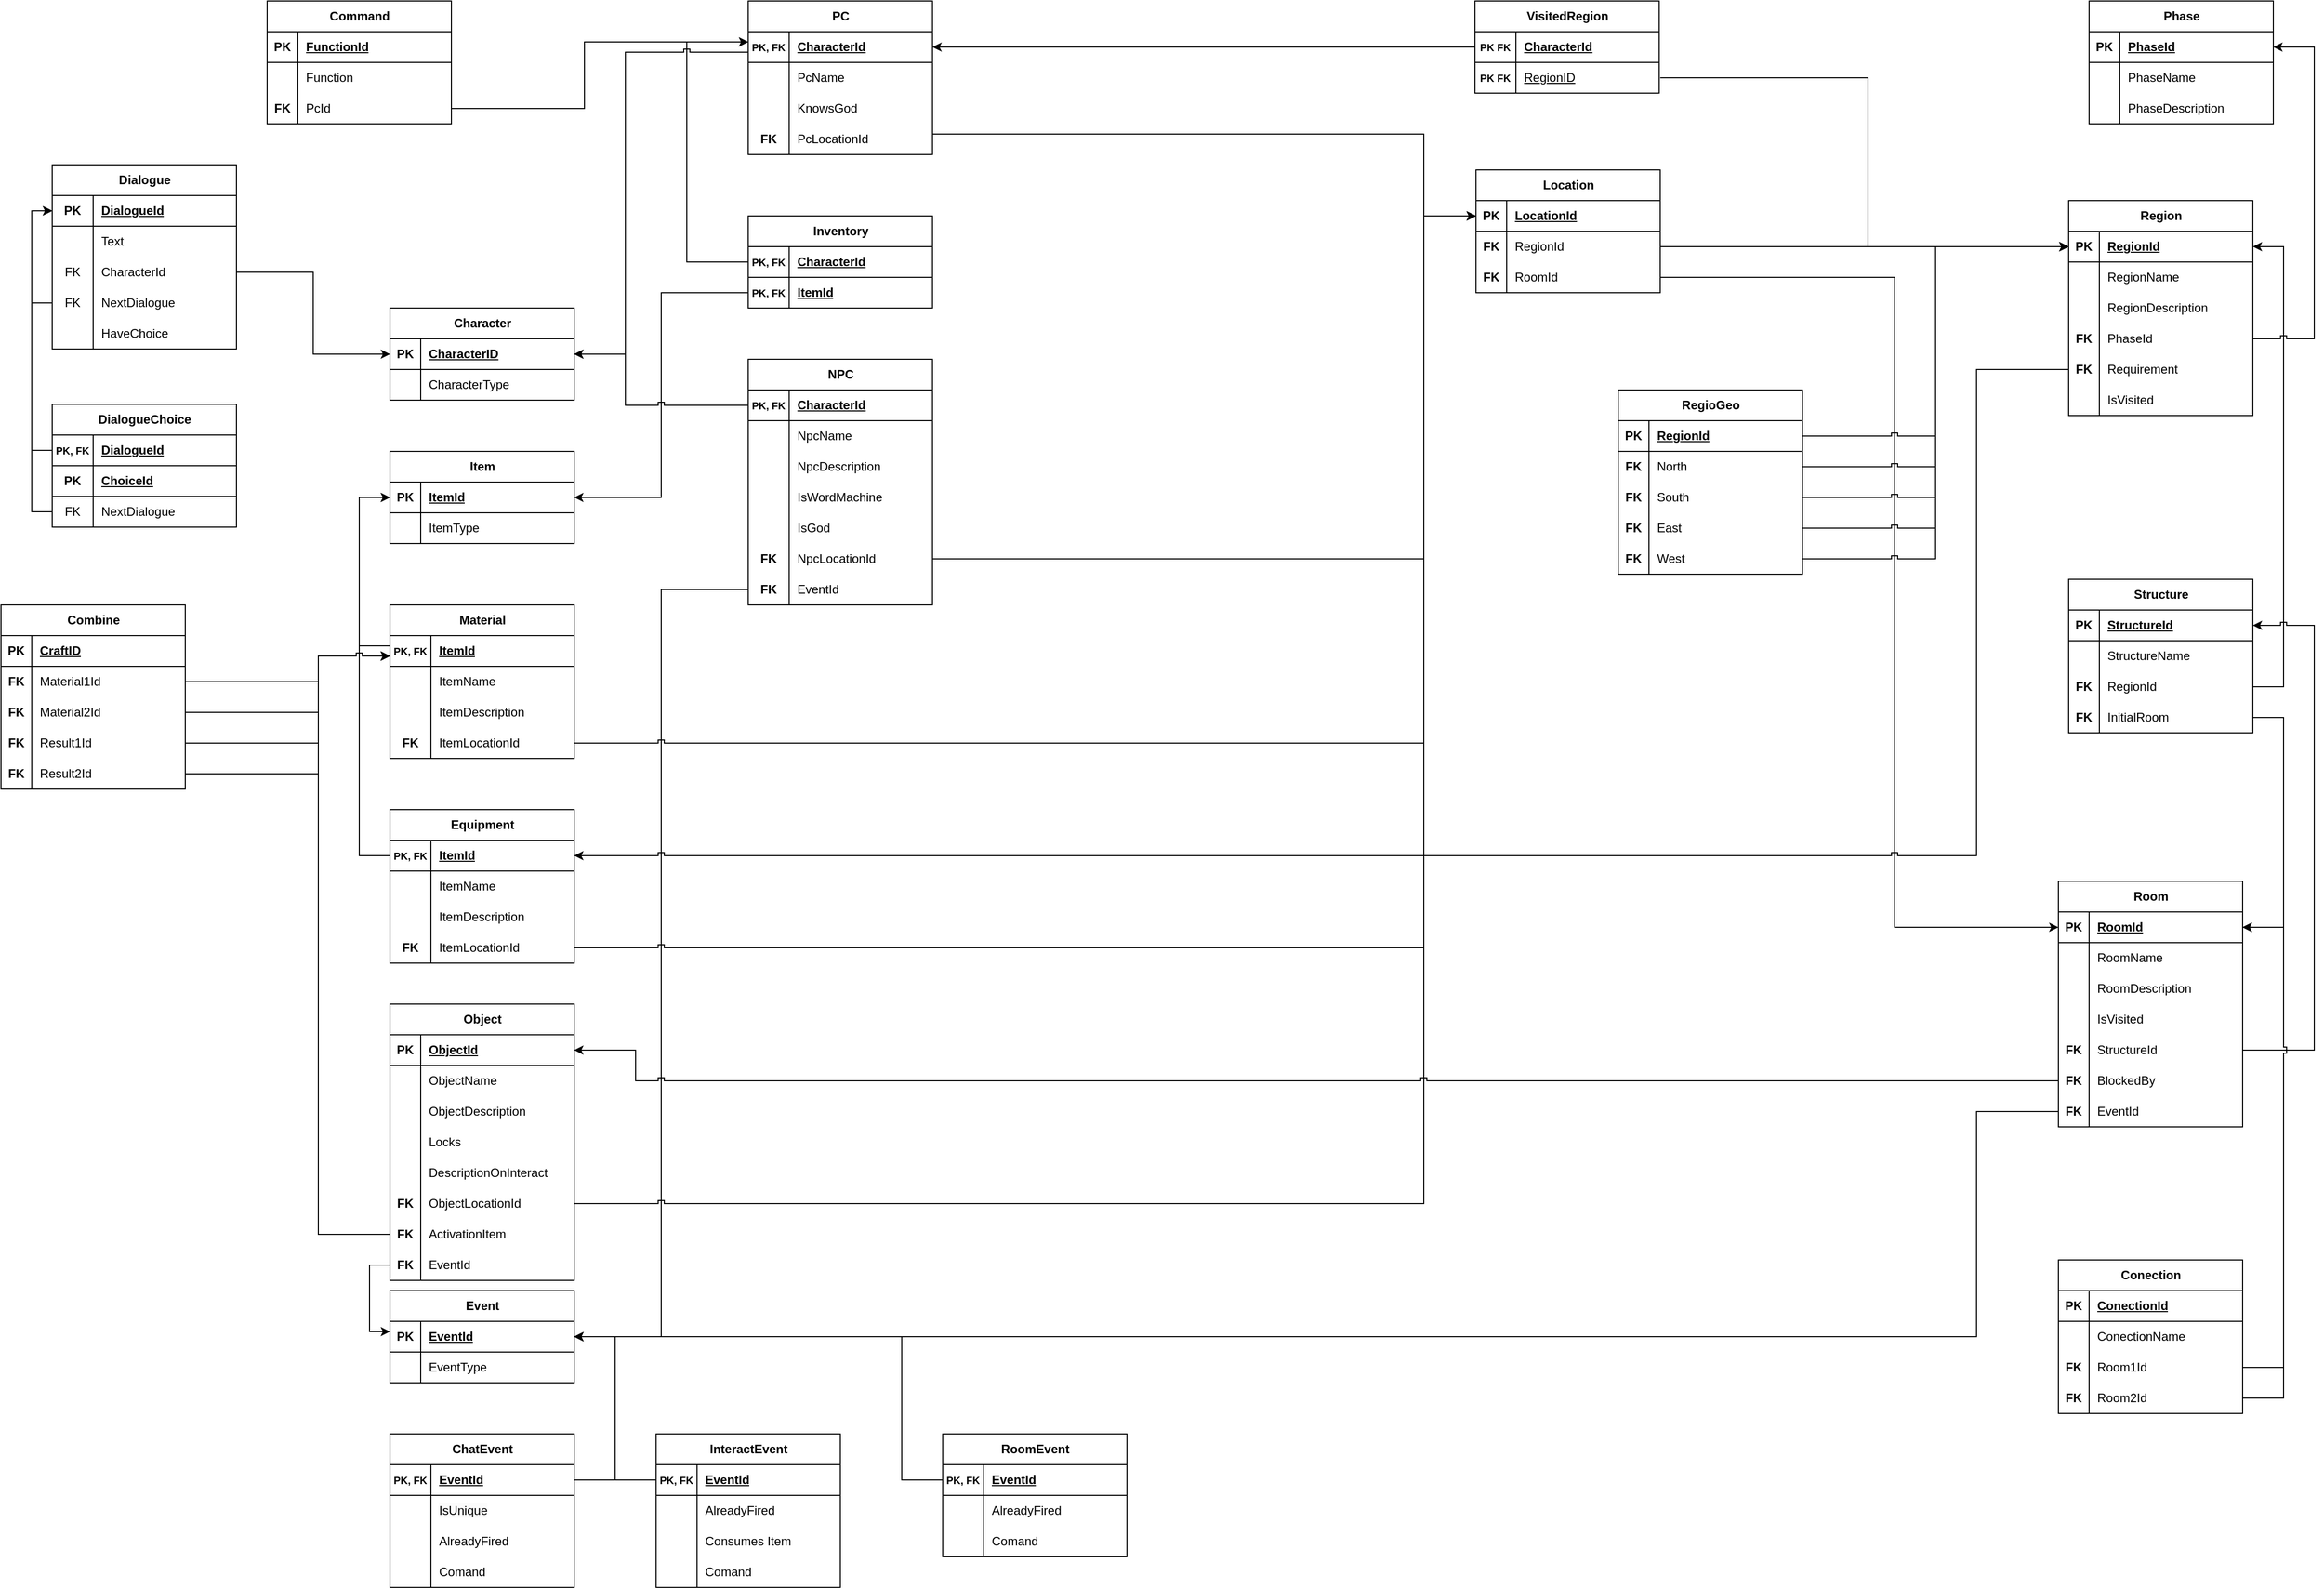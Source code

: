 <mxfile version="22.1.2" type="device">
  <diagram name="Página-1" id="kShOXbo5Ye8hIsKhMDS_">
    <mxGraphModel dx="2868" dy="1708" grid="1" gridSize="10" guides="1" tooltips="1" connect="1" arrows="1" fold="1" page="1" pageScale="1" pageWidth="1169" pageHeight="827" math="0" shadow="0">
      <root>
        <mxCell id="0" />
        <mxCell id="1" parent="0" />
        <mxCell id="okRA7gXRe5NYgAfEM8VI-609" style="edgeStyle=orthogonalEdgeStyle;rounded=0;orthogonalLoop=1;jettySize=auto;html=1;jumpStyle=sharp;labelBackgroundColor=none;fontColor=default;" parent="1" source="okRA7gXRe5NYgAfEM8VI-606" target="okRA7gXRe5NYgAfEM8VI-206" edge="1">
          <mxGeometry relative="1" as="geometry">
            <Array as="points">
              <mxPoint x="2280" y="690" />
              <mxPoint x="2280" y="260" />
            </Array>
          </mxGeometry>
        </mxCell>
        <mxCell id="o9qf4ZNDR21p9uooPDTG-189" style="edgeStyle=orthogonalEdgeStyle;rounded=0;orthogonalLoop=1;jettySize=auto;html=1;jumpStyle=sharp;labelBackgroundColor=none;fontColor=default;" parent="1" source="o9qf4ZNDR21p9uooPDTG-165" target="okRA7gXRe5NYgAfEM8VI-419" edge="1">
          <mxGeometry relative="1" as="geometry">
            <Array as="points">
              <mxPoint x="1980" y="1105" />
              <mxPoint x="1980" y="1325" />
            </Array>
          </mxGeometry>
        </mxCell>
        <mxCell id="o9qf4ZNDR21p9uooPDTG-234" style="edgeStyle=orthogonalEdgeStyle;rounded=0;orthogonalLoop=1;jettySize=auto;html=1;jumpStyle=sharp;" parent="1" source="o9qf4ZNDR21p9uooPDTG-231" target="okRA7gXRe5NYgAfEM8VI-419" edge="1">
          <mxGeometry relative="1" as="geometry" />
        </mxCell>
        <mxCell id="okRA7gXRe5NYgAfEM8VI-644" style="edgeStyle=orthogonalEdgeStyle;rounded=0;orthogonalLoop=1;jettySize=auto;html=1;jumpStyle=sharp;labelBackgroundColor=none;fontColor=default;" parent="1" source="okRA7gXRe5NYgAfEM8VI-633" target="okRA7gXRe5NYgAfEM8VI-147" edge="1">
          <mxGeometry relative="1" as="geometry">
            <Array as="points">
              <mxPoint x="1440" y="1195" />
              <mxPoint x="1440" y="230" />
            </Array>
          </mxGeometry>
        </mxCell>
        <mxCell id="o9qf4ZNDR21p9uooPDTG-150" style="edgeStyle=orthogonalEdgeStyle;rounded=0;orthogonalLoop=1;jettySize=auto;html=1;jumpStyle=sharp;labelBackgroundColor=none;fontColor=default;" parent="1" source="okRA7gXRe5NYgAfEM8VI-387" target="okRA7gXRe5NYgAfEM8VI-361" edge="1">
          <mxGeometry relative="1" as="geometry">
            <Array as="points">
              <mxPoint x="400" y="855" />
              <mxPoint x="400" y="505" />
            </Array>
          </mxGeometry>
        </mxCell>
        <mxCell id="okRA7gXRe5NYgAfEM8VI-829" style="edgeStyle=orthogonalEdgeStyle;rounded=0;orthogonalLoop=1;jettySize=auto;html=1;jumpStyle=sharp;labelBackgroundColor=none;fontColor=default;" parent="1" source="okRA7gXRe5NYgAfEM8VI-765" target="okRA7gXRe5NYgAfEM8VI-374" edge="1">
          <mxGeometry relative="1" as="geometry">
            <Array as="points">
              <mxPoint x="360" y="1225" />
              <mxPoint x="360" y="660" />
            </Array>
          </mxGeometry>
        </mxCell>
        <mxCell id="o9qf4ZNDR21p9uooPDTG-66" style="edgeStyle=orthogonalEdgeStyle;rounded=0;orthogonalLoop=1;jettySize=auto;html=1;jumpStyle=sharp;labelBackgroundColor=none;fontColor=default;" parent="1" source="o9qf4ZNDR21p9uooPDTG-62" target="okRA7gXRe5NYgAfEM8VI-374" edge="1">
          <mxGeometry relative="1" as="geometry">
            <Array as="points">
              <mxPoint x="360" y="775" />
              <mxPoint x="360" y="660" />
            </Array>
          </mxGeometry>
        </mxCell>
        <mxCell id="o9qf4ZNDR21p9uooPDTG-65" style="edgeStyle=orthogonalEdgeStyle;rounded=0;orthogonalLoop=1;jettySize=auto;html=1;jumpStyle=sharp;labelBackgroundColor=none;fontColor=default;" parent="1" source="okRA7gXRe5NYgAfEM8VI-104" target="okRA7gXRe5NYgAfEM8VI-374" edge="1">
          <mxGeometry relative="1" as="geometry">
            <Array as="points">
              <mxPoint x="360" y="745" />
              <mxPoint x="360" y="660" />
            </Array>
          </mxGeometry>
        </mxCell>
        <mxCell id="o9qf4ZNDR21p9uooPDTG-49" style="edgeStyle=orthogonalEdgeStyle;rounded=0;orthogonalLoop=1;jettySize=auto;html=1;jumpStyle=sharp;labelBackgroundColor=none;fontColor=default;" parent="1" source="okRA7gXRe5NYgAfEM8VI-101" target="okRA7gXRe5NYgAfEM8VI-374" edge="1">
          <mxGeometry relative="1" as="geometry">
            <Array as="points">
              <mxPoint x="360" y="715" />
              <mxPoint x="360" y="660" />
            </Array>
          </mxGeometry>
        </mxCell>
        <mxCell id="Gt0gfzOIv2M2sCgL0uO5-14" value="Dialogue" style="shape=table;startSize=30;container=1;collapsible=1;childLayout=tableLayout;fixedRows=1;rowLines=0;fontStyle=1;align=center;resizeLast=1;html=1;labelBackgroundColor=none;" parent="1" vertex="1">
          <mxGeometry x="100" y="180" width="180" height="180" as="geometry" />
        </mxCell>
        <mxCell id="Gt0gfzOIv2M2sCgL0uO5-15" value="" style="shape=tableRow;horizontal=0;startSize=0;swimlaneHead=0;swimlaneBody=0;fillColor=none;collapsible=0;dropTarget=0;points=[[0,0.5],[1,0.5]];portConstraint=eastwest;top=0;left=0;right=0;bottom=1;labelBackgroundColor=none;" parent="Gt0gfzOIv2M2sCgL0uO5-14" vertex="1">
          <mxGeometry y="30" width="180" height="30" as="geometry" />
        </mxCell>
        <mxCell id="Gt0gfzOIv2M2sCgL0uO5-16" value="PK" style="shape=partialRectangle;connectable=0;fillColor=none;top=0;left=0;bottom=0;right=0;fontStyle=1;overflow=hidden;whiteSpace=wrap;html=1;labelBackgroundColor=none;" parent="Gt0gfzOIv2M2sCgL0uO5-15" vertex="1">
          <mxGeometry width="40" height="30" as="geometry">
            <mxRectangle width="40" height="30" as="alternateBounds" />
          </mxGeometry>
        </mxCell>
        <mxCell id="Gt0gfzOIv2M2sCgL0uO5-17" value="DialogueId" style="shape=partialRectangle;connectable=0;fillColor=none;top=0;left=0;bottom=0;right=0;align=left;spacingLeft=6;fontStyle=5;overflow=hidden;whiteSpace=wrap;html=1;labelBackgroundColor=none;" parent="Gt0gfzOIv2M2sCgL0uO5-15" vertex="1">
          <mxGeometry x="40" width="140" height="30" as="geometry">
            <mxRectangle width="140" height="30" as="alternateBounds" />
          </mxGeometry>
        </mxCell>
        <mxCell id="Gt0gfzOIv2M2sCgL0uO5-18" value="" style="shape=tableRow;horizontal=0;startSize=0;swimlaneHead=0;swimlaneBody=0;fillColor=none;collapsible=0;dropTarget=0;points=[[0,0.5],[1,0.5]];portConstraint=eastwest;top=0;left=0;right=0;bottom=0;labelBackgroundColor=none;" parent="Gt0gfzOIv2M2sCgL0uO5-14" vertex="1">
          <mxGeometry y="60" width="180" height="30" as="geometry" />
        </mxCell>
        <mxCell id="Gt0gfzOIv2M2sCgL0uO5-19" value="" style="shape=partialRectangle;connectable=0;fillColor=none;top=0;left=0;bottom=0;right=0;editable=1;overflow=hidden;whiteSpace=wrap;html=1;labelBackgroundColor=none;" parent="Gt0gfzOIv2M2sCgL0uO5-18" vertex="1">
          <mxGeometry width="40" height="30" as="geometry">
            <mxRectangle width="40" height="30" as="alternateBounds" />
          </mxGeometry>
        </mxCell>
        <mxCell id="Gt0gfzOIv2M2sCgL0uO5-20" value="Text" style="shape=partialRectangle;connectable=0;fillColor=none;top=0;left=0;bottom=0;right=0;align=left;spacingLeft=6;overflow=hidden;whiteSpace=wrap;html=1;labelBackgroundColor=none;" parent="Gt0gfzOIv2M2sCgL0uO5-18" vertex="1">
          <mxGeometry x="40" width="140" height="30" as="geometry">
            <mxRectangle width="140" height="30" as="alternateBounds" />
          </mxGeometry>
        </mxCell>
        <mxCell id="Gt0gfzOIv2M2sCgL0uO5-24" value="" style="shape=tableRow;horizontal=0;startSize=0;swimlaneHead=0;swimlaneBody=0;fillColor=none;collapsible=0;dropTarget=0;points=[[0,0.5],[1,0.5]];portConstraint=eastwest;top=0;left=0;right=0;bottom=0;labelBackgroundColor=none;" parent="Gt0gfzOIv2M2sCgL0uO5-14" vertex="1">
          <mxGeometry y="90" width="180" height="30" as="geometry" />
        </mxCell>
        <mxCell id="Gt0gfzOIv2M2sCgL0uO5-25" value="FK" style="shape=partialRectangle;connectable=0;fillColor=none;top=0;left=0;bottom=0;right=0;editable=1;overflow=hidden;whiteSpace=wrap;html=1;labelBackgroundColor=none;" parent="Gt0gfzOIv2M2sCgL0uO5-24" vertex="1">
          <mxGeometry width="40" height="30" as="geometry">
            <mxRectangle width="40" height="30" as="alternateBounds" />
          </mxGeometry>
        </mxCell>
        <mxCell id="Gt0gfzOIv2M2sCgL0uO5-26" value="CharacterId" style="shape=partialRectangle;connectable=0;fillColor=none;top=0;left=0;bottom=0;right=0;align=left;spacingLeft=6;overflow=hidden;whiteSpace=wrap;html=1;labelBackgroundColor=none;" parent="Gt0gfzOIv2M2sCgL0uO5-24" vertex="1">
          <mxGeometry x="40" width="140" height="30" as="geometry">
            <mxRectangle width="140" height="30" as="alternateBounds" />
          </mxGeometry>
        </mxCell>
        <mxCell id="okRA7gXRe5NYgAfEM8VI-143" value="" style="shape=tableRow;horizontal=0;startSize=0;swimlaneHead=0;swimlaneBody=0;fillColor=none;collapsible=0;dropTarget=0;points=[[0,0.5],[1,0.5]];portConstraint=eastwest;top=0;left=0;right=0;bottom=0;labelBackgroundColor=none;" parent="Gt0gfzOIv2M2sCgL0uO5-14" vertex="1">
          <mxGeometry y="120" width="180" height="30" as="geometry" />
        </mxCell>
        <mxCell id="okRA7gXRe5NYgAfEM8VI-144" value="FK" style="shape=partialRectangle;connectable=0;fillColor=none;top=0;left=0;bottom=0;right=0;editable=1;overflow=hidden;whiteSpace=wrap;html=1;labelBackgroundColor=none;" parent="okRA7gXRe5NYgAfEM8VI-143" vertex="1">
          <mxGeometry width="40" height="30" as="geometry">
            <mxRectangle width="40" height="30" as="alternateBounds" />
          </mxGeometry>
        </mxCell>
        <mxCell id="okRA7gXRe5NYgAfEM8VI-145" value="NextDialogue" style="shape=partialRectangle;connectable=0;fillColor=none;top=0;left=0;bottom=0;right=0;align=left;spacingLeft=6;overflow=hidden;whiteSpace=wrap;html=1;labelBackgroundColor=none;" parent="okRA7gXRe5NYgAfEM8VI-143" vertex="1">
          <mxGeometry x="40" width="140" height="30" as="geometry">
            <mxRectangle width="140" height="30" as="alternateBounds" />
          </mxGeometry>
        </mxCell>
        <mxCell id="ZGbkm8HLxiBxoTk8TRfm-18" style="shape=tableRow;horizontal=0;startSize=0;swimlaneHead=0;swimlaneBody=0;fillColor=none;collapsible=0;dropTarget=0;points=[[0,0.5],[1,0.5]];portConstraint=eastwest;top=0;left=0;right=0;bottom=0;labelBackgroundColor=none;" parent="Gt0gfzOIv2M2sCgL0uO5-14" vertex="1">
          <mxGeometry y="150" width="180" height="30" as="geometry" />
        </mxCell>
        <mxCell id="ZGbkm8HLxiBxoTk8TRfm-19" style="shape=partialRectangle;connectable=0;fillColor=none;top=0;left=0;bottom=0;right=0;editable=1;overflow=hidden;whiteSpace=wrap;html=1;labelBackgroundColor=none;" parent="ZGbkm8HLxiBxoTk8TRfm-18" vertex="1">
          <mxGeometry width="40" height="30" as="geometry">
            <mxRectangle width="40" height="30" as="alternateBounds" />
          </mxGeometry>
        </mxCell>
        <mxCell id="ZGbkm8HLxiBxoTk8TRfm-20" value="HaveChoice" style="shape=partialRectangle;connectable=0;fillColor=none;top=0;left=0;bottom=0;right=0;align=left;spacingLeft=6;overflow=hidden;whiteSpace=wrap;html=1;labelBackgroundColor=none;" parent="ZGbkm8HLxiBxoTk8TRfm-18" vertex="1">
          <mxGeometry x="40" width="140" height="30" as="geometry">
            <mxRectangle width="140" height="30" as="alternateBounds" />
          </mxGeometry>
        </mxCell>
        <mxCell id="okRA7gXRe5NYgAfEM8VI-94" value="Combine" style="shape=table;startSize=30;container=1;collapsible=1;childLayout=tableLayout;fixedRows=1;rowLines=0;fontStyle=1;align=center;resizeLast=1;html=1;labelBackgroundColor=none;" parent="1" vertex="1">
          <mxGeometry x="50" y="610" width="180" height="180" as="geometry" />
        </mxCell>
        <mxCell id="okRA7gXRe5NYgAfEM8VI-95" value="" style="shape=tableRow;horizontal=0;startSize=0;swimlaneHead=0;swimlaneBody=0;fillColor=none;collapsible=0;dropTarget=0;points=[[0,0.5],[1,0.5]];portConstraint=eastwest;top=0;left=0;right=0;bottom=1;labelBackgroundColor=none;" parent="okRA7gXRe5NYgAfEM8VI-94" vertex="1">
          <mxGeometry y="30" width="180" height="30" as="geometry" />
        </mxCell>
        <mxCell id="okRA7gXRe5NYgAfEM8VI-96" value="PK" style="shape=partialRectangle;connectable=0;fillColor=none;top=0;left=0;bottom=0;right=0;fontStyle=1;overflow=hidden;whiteSpace=wrap;html=1;labelBackgroundColor=none;" parent="okRA7gXRe5NYgAfEM8VI-95" vertex="1">
          <mxGeometry width="30" height="30" as="geometry">
            <mxRectangle width="30" height="30" as="alternateBounds" />
          </mxGeometry>
        </mxCell>
        <mxCell id="okRA7gXRe5NYgAfEM8VI-97" value="CraftID" style="shape=partialRectangle;connectable=0;fillColor=none;top=0;left=0;bottom=0;right=0;align=left;spacingLeft=6;fontStyle=5;overflow=hidden;whiteSpace=wrap;html=1;labelBackgroundColor=none;" parent="okRA7gXRe5NYgAfEM8VI-95" vertex="1">
          <mxGeometry x="30" width="150" height="30" as="geometry">
            <mxRectangle width="150" height="30" as="alternateBounds" />
          </mxGeometry>
        </mxCell>
        <mxCell id="okRA7gXRe5NYgAfEM8VI-98" value="" style="shape=tableRow;horizontal=0;startSize=0;swimlaneHead=0;swimlaneBody=0;fillColor=none;collapsible=0;dropTarget=0;points=[[0,0.5],[1,0.5]];portConstraint=eastwest;top=0;left=0;right=0;bottom=0;labelBackgroundColor=none;" parent="okRA7gXRe5NYgAfEM8VI-94" vertex="1">
          <mxGeometry y="60" width="180" height="30" as="geometry" />
        </mxCell>
        <mxCell id="okRA7gXRe5NYgAfEM8VI-99" value="&lt;b style=&quot;border-color: var(--border-color);&quot;&gt;FK&lt;/b&gt;" style="shape=partialRectangle;connectable=0;fillColor=none;top=0;left=0;bottom=0;right=0;editable=1;overflow=hidden;whiteSpace=wrap;html=1;labelBackgroundColor=none;" parent="okRA7gXRe5NYgAfEM8VI-98" vertex="1">
          <mxGeometry width="30" height="30" as="geometry">
            <mxRectangle width="30" height="30" as="alternateBounds" />
          </mxGeometry>
        </mxCell>
        <mxCell id="okRA7gXRe5NYgAfEM8VI-100" value="Material1Id" style="shape=partialRectangle;connectable=0;fillColor=none;top=0;left=0;bottom=0;right=0;align=left;spacingLeft=6;overflow=hidden;whiteSpace=wrap;html=1;labelBackgroundColor=none;" parent="okRA7gXRe5NYgAfEM8VI-98" vertex="1">
          <mxGeometry x="30" width="150" height="30" as="geometry">
            <mxRectangle width="150" height="30" as="alternateBounds" />
          </mxGeometry>
        </mxCell>
        <mxCell id="okRA7gXRe5NYgAfEM8VI-101" value="" style="shape=tableRow;horizontal=0;startSize=0;swimlaneHead=0;swimlaneBody=0;fillColor=none;collapsible=0;dropTarget=0;points=[[0,0.5],[1,0.5]];portConstraint=eastwest;top=0;left=0;right=0;bottom=0;labelBackgroundColor=none;" parent="okRA7gXRe5NYgAfEM8VI-94" vertex="1">
          <mxGeometry y="90" width="180" height="30" as="geometry" />
        </mxCell>
        <mxCell id="okRA7gXRe5NYgAfEM8VI-102" value="&lt;b style=&quot;border-color: var(--border-color);&quot;&gt;FK&lt;/b&gt;" style="shape=partialRectangle;connectable=0;fillColor=none;top=0;left=0;bottom=0;right=0;editable=1;overflow=hidden;whiteSpace=wrap;html=1;labelBackgroundColor=none;" parent="okRA7gXRe5NYgAfEM8VI-101" vertex="1">
          <mxGeometry width="30" height="30" as="geometry">
            <mxRectangle width="30" height="30" as="alternateBounds" />
          </mxGeometry>
        </mxCell>
        <mxCell id="okRA7gXRe5NYgAfEM8VI-103" value="Material2Id" style="shape=partialRectangle;connectable=0;fillColor=none;top=0;left=0;bottom=0;right=0;align=left;spacingLeft=6;overflow=hidden;whiteSpace=wrap;html=1;labelBackgroundColor=none;" parent="okRA7gXRe5NYgAfEM8VI-101" vertex="1">
          <mxGeometry x="30" width="150" height="30" as="geometry">
            <mxRectangle width="150" height="30" as="alternateBounds" />
          </mxGeometry>
        </mxCell>
        <mxCell id="okRA7gXRe5NYgAfEM8VI-104" value="" style="shape=tableRow;horizontal=0;startSize=0;swimlaneHead=0;swimlaneBody=0;fillColor=none;collapsible=0;dropTarget=0;points=[[0,0.5],[1,0.5]];portConstraint=eastwest;top=0;left=0;right=0;bottom=0;labelBackgroundColor=none;" parent="okRA7gXRe5NYgAfEM8VI-94" vertex="1">
          <mxGeometry y="120" width="180" height="30" as="geometry" />
        </mxCell>
        <mxCell id="okRA7gXRe5NYgAfEM8VI-105" value="&lt;b style=&quot;border-color: var(--border-color);&quot;&gt;FK&lt;/b&gt;" style="shape=partialRectangle;connectable=0;fillColor=none;top=0;left=0;bottom=0;right=0;editable=1;overflow=hidden;whiteSpace=wrap;html=1;labelBackgroundColor=none;" parent="okRA7gXRe5NYgAfEM8VI-104" vertex="1">
          <mxGeometry width="30" height="30" as="geometry">
            <mxRectangle width="30" height="30" as="alternateBounds" />
          </mxGeometry>
        </mxCell>
        <mxCell id="okRA7gXRe5NYgAfEM8VI-106" value="Result1Id" style="shape=partialRectangle;connectable=0;fillColor=none;top=0;left=0;bottom=0;right=0;align=left;spacingLeft=6;overflow=hidden;whiteSpace=wrap;html=1;labelBackgroundColor=none;" parent="okRA7gXRe5NYgAfEM8VI-104" vertex="1">
          <mxGeometry x="30" width="150" height="30" as="geometry">
            <mxRectangle width="150" height="30" as="alternateBounds" />
          </mxGeometry>
        </mxCell>
        <mxCell id="o9qf4ZNDR21p9uooPDTG-62" style="shape=tableRow;horizontal=0;startSize=0;swimlaneHead=0;swimlaneBody=0;fillColor=none;collapsible=0;dropTarget=0;points=[[0,0.5],[1,0.5]];portConstraint=eastwest;top=0;left=0;right=0;bottom=0;labelBackgroundColor=none;" parent="okRA7gXRe5NYgAfEM8VI-94" vertex="1">
          <mxGeometry y="150" width="180" height="30" as="geometry" />
        </mxCell>
        <mxCell id="o9qf4ZNDR21p9uooPDTG-63" value="&lt;b style=&quot;border-color: var(--border-color);&quot;&gt;FK&lt;/b&gt;" style="shape=partialRectangle;connectable=0;fillColor=none;top=0;left=0;bottom=0;right=0;editable=1;overflow=hidden;whiteSpace=wrap;html=1;labelBackgroundColor=none;" parent="o9qf4ZNDR21p9uooPDTG-62" vertex="1">
          <mxGeometry width="30" height="30" as="geometry">
            <mxRectangle width="30" height="30" as="alternateBounds" />
          </mxGeometry>
        </mxCell>
        <mxCell id="o9qf4ZNDR21p9uooPDTG-64" value="Result2Id" style="shape=partialRectangle;connectable=0;fillColor=none;top=0;left=0;bottom=0;right=0;align=left;spacingLeft=6;overflow=hidden;whiteSpace=wrap;html=1;labelBackgroundColor=none;" parent="o9qf4ZNDR21p9uooPDTG-62" vertex="1">
          <mxGeometry x="30" width="150" height="30" as="geometry">
            <mxRectangle width="150" height="30" as="alternateBounds" />
          </mxGeometry>
        </mxCell>
        <mxCell id="okRA7gXRe5NYgAfEM8VI-146" value="Location" style="shape=table;startSize=30;container=1;collapsible=1;childLayout=tableLayout;fixedRows=1;rowLines=0;fontStyle=1;align=center;resizeLast=1;html=1;labelBackgroundColor=none;" parent="1" vertex="1">
          <mxGeometry x="1491" y="185" width="180" height="120" as="geometry" />
        </mxCell>
        <mxCell id="okRA7gXRe5NYgAfEM8VI-147" value="" style="shape=tableRow;horizontal=0;startSize=0;swimlaneHead=0;swimlaneBody=0;fillColor=none;collapsible=0;dropTarget=0;points=[[0,0.5],[1,0.5]];portConstraint=eastwest;top=0;left=0;right=0;bottom=1;labelBackgroundColor=none;" parent="okRA7gXRe5NYgAfEM8VI-146" vertex="1">
          <mxGeometry y="30" width="180" height="30" as="geometry" />
        </mxCell>
        <mxCell id="okRA7gXRe5NYgAfEM8VI-148" value="PK" style="shape=partialRectangle;connectable=0;fillColor=none;top=0;left=0;bottom=0;right=0;fontStyle=1;overflow=hidden;whiteSpace=wrap;html=1;labelBackgroundColor=none;" parent="okRA7gXRe5NYgAfEM8VI-147" vertex="1">
          <mxGeometry width="30" height="30" as="geometry">
            <mxRectangle width="30" height="30" as="alternateBounds" />
          </mxGeometry>
        </mxCell>
        <mxCell id="okRA7gXRe5NYgAfEM8VI-149" value="LocationId" style="shape=partialRectangle;connectable=0;fillColor=none;top=0;left=0;bottom=0;right=0;align=left;spacingLeft=6;fontStyle=5;overflow=hidden;whiteSpace=wrap;html=1;labelBackgroundColor=none;" parent="okRA7gXRe5NYgAfEM8VI-147" vertex="1">
          <mxGeometry x="30" width="150" height="30" as="geometry">
            <mxRectangle width="150" height="30" as="alternateBounds" />
          </mxGeometry>
        </mxCell>
        <mxCell id="okRA7gXRe5NYgAfEM8VI-150" value="" style="shape=tableRow;horizontal=0;startSize=0;swimlaneHead=0;swimlaneBody=0;fillColor=none;collapsible=0;dropTarget=0;points=[[0,0.5],[1,0.5]];portConstraint=eastwest;top=0;left=0;right=0;bottom=0;labelBackgroundColor=none;" parent="okRA7gXRe5NYgAfEM8VI-146" vertex="1">
          <mxGeometry y="60" width="180" height="30" as="geometry" />
        </mxCell>
        <mxCell id="okRA7gXRe5NYgAfEM8VI-151" value="&lt;b style=&quot;border-color: var(--border-color);&quot;&gt;FK&lt;/b&gt;" style="shape=partialRectangle;connectable=0;fillColor=none;top=0;left=0;bottom=0;right=0;editable=1;overflow=hidden;whiteSpace=wrap;html=1;labelBackgroundColor=none;" parent="okRA7gXRe5NYgAfEM8VI-150" vertex="1">
          <mxGeometry width="30" height="30" as="geometry">
            <mxRectangle width="30" height="30" as="alternateBounds" />
          </mxGeometry>
        </mxCell>
        <mxCell id="okRA7gXRe5NYgAfEM8VI-152" value="RegionId" style="shape=partialRectangle;connectable=0;fillColor=none;top=0;left=0;bottom=0;right=0;align=left;spacingLeft=6;overflow=hidden;whiteSpace=wrap;html=1;labelBackgroundColor=none;" parent="okRA7gXRe5NYgAfEM8VI-150" vertex="1">
          <mxGeometry x="30" width="150" height="30" as="geometry">
            <mxRectangle width="150" height="30" as="alternateBounds" />
          </mxGeometry>
        </mxCell>
        <mxCell id="okRA7gXRe5NYgAfEM8VI-153" value="" style="shape=tableRow;horizontal=0;startSize=0;swimlaneHead=0;swimlaneBody=0;fillColor=none;collapsible=0;dropTarget=0;points=[[0,0.5],[1,0.5]];portConstraint=eastwest;top=0;left=0;right=0;bottom=0;labelBackgroundColor=none;" parent="okRA7gXRe5NYgAfEM8VI-146" vertex="1">
          <mxGeometry y="90" width="180" height="30" as="geometry" />
        </mxCell>
        <mxCell id="okRA7gXRe5NYgAfEM8VI-154" value="&lt;b style=&quot;border-color: var(--border-color);&quot;&gt;FK&lt;/b&gt;" style="shape=partialRectangle;connectable=0;fillColor=none;top=0;left=0;bottom=0;right=0;editable=1;overflow=hidden;whiteSpace=wrap;html=1;labelBackgroundColor=none;" parent="okRA7gXRe5NYgAfEM8VI-153" vertex="1">
          <mxGeometry width="30" height="30" as="geometry">
            <mxRectangle width="30" height="30" as="alternateBounds" />
          </mxGeometry>
        </mxCell>
        <mxCell id="okRA7gXRe5NYgAfEM8VI-155" value="RoomId" style="shape=partialRectangle;connectable=0;fillColor=none;top=0;left=0;bottom=0;right=0;align=left;spacingLeft=6;overflow=hidden;whiteSpace=wrap;html=1;labelBackgroundColor=none;" parent="okRA7gXRe5NYgAfEM8VI-153" vertex="1">
          <mxGeometry x="30" width="150" height="30" as="geometry">
            <mxRectangle width="150" height="30" as="alternateBounds" />
          </mxGeometry>
        </mxCell>
        <mxCell id="okRA7gXRe5NYgAfEM8VI-159" value="Room" style="shape=table;startSize=30;container=1;collapsible=1;childLayout=tableLayout;fixedRows=1;rowLines=0;fontStyle=1;align=center;resizeLast=1;html=1;labelBackgroundColor=none;" parent="1" vertex="1">
          <mxGeometry x="2060" y="880" width="180" height="240" as="geometry" />
        </mxCell>
        <mxCell id="okRA7gXRe5NYgAfEM8VI-160" value="" style="shape=tableRow;horizontal=0;startSize=0;swimlaneHead=0;swimlaneBody=0;fillColor=none;collapsible=0;dropTarget=0;points=[[0,0.5],[1,0.5]];portConstraint=eastwest;top=0;left=0;right=0;bottom=1;labelBackgroundColor=none;" parent="okRA7gXRe5NYgAfEM8VI-159" vertex="1">
          <mxGeometry y="30" width="180" height="30" as="geometry" />
        </mxCell>
        <mxCell id="okRA7gXRe5NYgAfEM8VI-161" value="PK" style="shape=partialRectangle;connectable=0;fillColor=none;top=0;left=0;bottom=0;right=0;fontStyle=1;overflow=hidden;whiteSpace=wrap;html=1;labelBackgroundColor=none;" parent="okRA7gXRe5NYgAfEM8VI-160" vertex="1">
          <mxGeometry width="30" height="30" as="geometry">
            <mxRectangle width="30" height="30" as="alternateBounds" />
          </mxGeometry>
        </mxCell>
        <mxCell id="okRA7gXRe5NYgAfEM8VI-162" value="RoomId" style="shape=partialRectangle;connectable=0;fillColor=none;top=0;left=0;bottom=0;right=0;align=left;spacingLeft=6;fontStyle=5;overflow=hidden;whiteSpace=wrap;html=1;labelBackgroundColor=none;" parent="okRA7gXRe5NYgAfEM8VI-160" vertex="1">
          <mxGeometry x="30" width="150" height="30" as="geometry">
            <mxRectangle width="150" height="30" as="alternateBounds" />
          </mxGeometry>
        </mxCell>
        <mxCell id="okRA7gXRe5NYgAfEM8VI-163" value="" style="shape=tableRow;horizontal=0;startSize=0;swimlaneHead=0;swimlaneBody=0;fillColor=none;collapsible=0;dropTarget=0;points=[[0,0.5],[1,0.5]];portConstraint=eastwest;top=0;left=0;right=0;bottom=0;labelBackgroundColor=none;" parent="okRA7gXRe5NYgAfEM8VI-159" vertex="1">
          <mxGeometry y="60" width="180" height="30" as="geometry" />
        </mxCell>
        <mxCell id="okRA7gXRe5NYgAfEM8VI-164" value="" style="shape=partialRectangle;connectable=0;fillColor=none;top=0;left=0;bottom=0;right=0;editable=1;overflow=hidden;whiteSpace=wrap;html=1;labelBackgroundColor=none;" parent="okRA7gXRe5NYgAfEM8VI-163" vertex="1">
          <mxGeometry width="30" height="30" as="geometry">
            <mxRectangle width="30" height="30" as="alternateBounds" />
          </mxGeometry>
        </mxCell>
        <mxCell id="okRA7gXRe5NYgAfEM8VI-165" value="RoomName" style="shape=partialRectangle;connectable=0;fillColor=none;top=0;left=0;bottom=0;right=0;align=left;spacingLeft=6;overflow=hidden;whiteSpace=wrap;html=1;labelBackgroundColor=none;" parent="okRA7gXRe5NYgAfEM8VI-163" vertex="1">
          <mxGeometry x="30" width="150" height="30" as="geometry">
            <mxRectangle width="150" height="30" as="alternateBounds" />
          </mxGeometry>
        </mxCell>
        <mxCell id="okRA7gXRe5NYgAfEM8VI-166" value="" style="shape=tableRow;horizontal=0;startSize=0;swimlaneHead=0;swimlaneBody=0;fillColor=none;collapsible=0;dropTarget=0;points=[[0,0.5],[1,0.5]];portConstraint=eastwest;top=0;left=0;right=0;bottom=0;labelBackgroundColor=none;" parent="okRA7gXRe5NYgAfEM8VI-159" vertex="1">
          <mxGeometry y="90" width="180" height="30" as="geometry" />
        </mxCell>
        <mxCell id="okRA7gXRe5NYgAfEM8VI-167" value="" style="shape=partialRectangle;connectable=0;fillColor=none;top=0;left=0;bottom=0;right=0;editable=1;overflow=hidden;whiteSpace=wrap;html=1;labelBackgroundColor=none;" parent="okRA7gXRe5NYgAfEM8VI-166" vertex="1">
          <mxGeometry width="30" height="30" as="geometry">
            <mxRectangle width="30" height="30" as="alternateBounds" />
          </mxGeometry>
        </mxCell>
        <mxCell id="okRA7gXRe5NYgAfEM8VI-168" value="RoomDescription" style="shape=partialRectangle;connectable=0;fillColor=none;top=0;left=0;bottom=0;right=0;align=left;spacingLeft=6;overflow=hidden;whiteSpace=wrap;html=1;labelBackgroundColor=none;" parent="okRA7gXRe5NYgAfEM8VI-166" vertex="1">
          <mxGeometry x="30" width="150" height="30" as="geometry">
            <mxRectangle width="150" height="30" as="alternateBounds" />
          </mxGeometry>
        </mxCell>
        <mxCell id="o9qf4ZNDR21p9uooPDTG-117" style="shape=tableRow;horizontal=0;startSize=0;swimlaneHead=0;swimlaneBody=0;fillColor=none;collapsible=0;dropTarget=0;points=[[0,0.5],[1,0.5]];portConstraint=eastwest;top=0;left=0;right=0;bottom=0;labelBackgroundColor=none;" parent="okRA7gXRe5NYgAfEM8VI-159" vertex="1">
          <mxGeometry y="120" width="180" height="30" as="geometry" />
        </mxCell>
        <mxCell id="o9qf4ZNDR21p9uooPDTG-118" style="shape=partialRectangle;connectable=0;fillColor=none;top=0;left=0;bottom=0;right=0;editable=1;overflow=hidden;whiteSpace=wrap;html=1;labelBackgroundColor=none;" parent="o9qf4ZNDR21p9uooPDTG-117" vertex="1">
          <mxGeometry width="30" height="30" as="geometry">
            <mxRectangle width="30" height="30" as="alternateBounds" />
          </mxGeometry>
        </mxCell>
        <mxCell id="o9qf4ZNDR21p9uooPDTG-119" value="IsVisited" style="shape=partialRectangle;connectable=0;fillColor=none;top=0;left=0;bottom=0;right=0;align=left;spacingLeft=6;overflow=hidden;whiteSpace=wrap;html=1;labelBackgroundColor=none;" parent="o9qf4ZNDR21p9uooPDTG-117" vertex="1">
          <mxGeometry x="30" width="150" height="30" as="geometry">
            <mxRectangle width="150" height="30" as="alternateBounds" />
          </mxGeometry>
        </mxCell>
        <mxCell id="okRA7gXRe5NYgAfEM8VI-610" style="shape=tableRow;horizontal=0;startSize=0;swimlaneHead=0;swimlaneBody=0;fillColor=none;collapsible=0;dropTarget=0;points=[[0,0.5],[1,0.5]];portConstraint=eastwest;top=0;left=0;right=0;bottom=0;labelBackgroundColor=none;" parent="okRA7gXRe5NYgAfEM8VI-159" vertex="1">
          <mxGeometry y="150" width="180" height="30" as="geometry" />
        </mxCell>
        <mxCell id="okRA7gXRe5NYgAfEM8VI-611" value="&lt;b&gt;FK&lt;/b&gt;" style="shape=partialRectangle;connectable=0;fillColor=none;top=0;left=0;bottom=0;right=0;editable=1;overflow=hidden;whiteSpace=wrap;html=1;labelBackgroundColor=none;" parent="okRA7gXRe5NYgAfEM8VI-610" vertex="1">
          <mxGeometry width="30" height="30" as="geometry">
            <mxRectangle width="30" height="30" as="alternateBounds" />
          </mxGeometry>
        </mxCell>
        <mxCell id="okRA7gXRe5NYgAfEM8VI-612" value="StructureId" style="shape=partialRectangle;connectable=0;fillColor=none;top=0;left=0;bottom=0;right=0;align=left;spacingLeft=6;overflow=hidden;whiteSpace=wrap;html=1;labelBackgroundColor=none;" parent="okRA7gXRe5NYgAfEM8VI-610" vertex="1">
          <mxGeometry x="30" width="150" height="30" as="geometry">
            <mxRectangle width="150" height="30" as="alternateBounds" />
          </mxGeometry>
        </mxCell>
        <mxCell id="okRA7gXRe5NYgAfEM8VI-650" style="shape=tableRow;horizontal=0;startSize=0;swimlaneHead=0;swimlaneBody=0;fillColor=none;collapsible=0;dropTarget=0;points=[[0,0.5],[1,0.5]];portConstraint=eastwest;top=0;left=0;right=0;bottom=0;labelBackgroundColor=none;" parent="okRA7gXRe5NYgAfEM8VI-159" vertex="1">
          <mxGeometry y="180" width="180" height="30" as="geometry" />
        </mxCell>
        <mxCell id="okRA7gXRe5NYgAfEM8VI-651" value="&lt;b style=&quot;border-color: var(--border-color);&quot;&gt;FK&lt;/b&gt;" style="shape=partialRectangle;connectable=0;fillColor=none;top=0;left=0;bottom=0;right=0;editable=1;overflow=hidden;whiteSpace=wrap;html=1;labelBackgroundColor=none;" parent="okRA7gXRe5NYgAfEM8VI-650" vertex="1">
          <mxGeometry width="30" height="30" as="geometry">
            <mxRectangle width="30" height="30" as="alternateBounds" />
          </mxGeometry>
        </mxCell>
        <mxCell id="okRA7gXRe5NYgAfEM8VI-652" value="BlockedBy" style="shape=partialRectangle;connectable=0;fillColor=none;top=0;left=0;bottom=0;right=0;align=left;spacingLeft=6;overflow=hidden;whiteSpace=wrap;html=1;labelBackgroundColor=none;" parent="okRA7gXRe5NYgAfEM8VI-650" vertex="1">
          <mxGeometry x="30" width="150" height="30" as="geometry">
            <mxRectangle width="150" height="30" as="alternateBounds" />
          </mxGeometry>
        </mxCell>
        <mxCell id="o9qf4ZNDR21p9uooPDTG-165" style="shape=tableRow;horizontal=0;startSize=0;swimlaneHead=0;swimlaneBody=0;fillColor=none;collapsible=0;dropTarget=0;points=[[0,0.5],[1,0.5]];portConstraint=eastwest;top=0;left=0;right=0;bottom=0;labelBackgroundColor=none;" parent="okRA7gXRe5NYgAfEM8VI-159" vertex="1">
          <mxGeometry y="210" width="180" height="30" as="geometry" />
        </mxCell>
        <mxCell id="o9qf4ZNDR21p9uooPDTG-166" value="&lt;b style=&quot;border-color: var(--border-color);&quot;&gt;FK&lt;/b&gt;" style="shape=partialRectangle;connectable=0;fillColor=none;top=0;left=0;bottom=0;right=0;editable=1;overflow=hidden;whiteSpace=wrap;html=1;labelBackgroundColor=none;" parent="o9qf4ZNDR21p9uooPDTG-165" vertex="1">
          <mxGeometry width="30" height="30" as="geometry">
            <mxRectangle width="30" height="30" as="alternateBounds" />
          </mxGeometry>
        </mxCell>
        <mxCell id="o9qf4ZNDR21p9uooPDTG-167" value="EventId" style="shape=partialRectangle;connectable=0;fillColor=none;top=0;left=0;bottom=0;right=0;align=left;spacingLeft=6;overflow=hidden;whiteSpace=wrap;html=1;labelBackgroundColor=none;" parent="o9qf4ZNDR21p9uooPDTG-165" vertex="1">
          <mxGeometry x="30" width="150" height="30" as="geometry">
            <mxRectangle width="150" height="30" as="alternateBounds" />
          </mxGeometry>
        </mxCell>
        <mxCell id="okRA7gXRe5NYgAfEM8VI-825" style="edgeStyle=orthogonalEdgeStyle;rounded=0;orthogonalLoop=1;jettySize=auto;html=1;jumpStyle=sharp;labelBackgroundColor=none;fontColor=default;" parent="1" source="okRA7gXRe5NYgAfEM8VI-143" target="Gt0gfzOIv2M2sCgL0uO5-15" edge="1">
          <mxGeometry relative="1" as="geometry">
            <Array as="points">
              <mxPoint x="80" y="315" />
              <mxPoint x="80" y="225" />
            </Array>
          </mxGeometry>
        </mxCell>
        <mxCell id="okRA7gXRe5NYgAfEM8VI-189" value="Phase" style="shape=table;startSize=30;container=1;collapsible=1;childLayout=tableLayout;fixedRows=1;rowLines=0;fontStyle=1;align=center;resizeLast=1;html=1;labelBackgroundColor=none;" parent="1" vertex="1">
          <mxGeometry x="2090" y="20" width="180" height="120" as="geometry" />
        </mxCell>
        <mxCell id="okRA7gXRe5NYgAfEM8VI-190" value="" style="shape=tableRow;horizontal=0;startSize=0;swimlaneHead=0;swimlaneBody=0;fillColor=none;collapsible=0;dropTarget=0;points=[[0,0.5],[1,0.5]];portConstraint=eastwest;top=0;left=0;right=0;bottom=1;labelBackgroundColor=none;" parent="okRA7gXRe5NYgAfEM8VI-189" vertex="1">
          <mxGeometry y="30" width="180" height="30" as="geometry" />
        </mxCell>
        <mxCell id="okRA7gXRe5NYgAfEM8VI-191" value="PK" style="shape=partialRectangle;connectable=0;fillColor=none;top=0;left=0;bottom=0;right=0;fontStyle=1;overflow=hidden;whiteSpace=wrap;html=1;labelBackgroundColor=none;" parent="okRA7gXRe5NYgAfEM8VI-190" vertex="1">
          <mxGeometry width="30" height="30" as="geometry">
            <mxRectangle width="30" height="30" as="alternateBounds" />
          </mxGeometry>
        </mxCell>
        <mxCell id="okRA7gXRe5NYgAfEM8VI-192" value="PhaseId" style="shape=partialRectangle;connectable=0;fillColor=none;top=0;left=0;bottom=0;right=0;align=left;spacingLeft=6;fontStyle=5;overflow=hidden;whiteSpace=wrap;html=1;labelBackgroundColor=none;" parent="okRA7gXRe5NYgAfEM8VI-190" vertex="1">
          <mxGeometry x="30" width="150" height="30" as="geometry">
            <mxRectangle width="150" height="30" as="alternateBounds" />
          </mxGeometry>
        </mxCell>
        <mxCell id="okRA7gXRe5NYgAfEM8VI-193" value="" style="shape=tableRow;horizontal=0;startSize=0;swimlaneHead=0;swimlaneBody=0;fillColor=none;collapsible=0;dropTarget=0;points=[[0,0.5],[1,0.5]];portConstraint=eastwest;top=0;left=0;right=0;bottom=0;labelBackgroundColor=none;" parent="okRA7gXRe5NYgAfEM8VI-189" vertex="1">
          <mxGeometry y="60" width="180" height="30" as="geometry" />
        </mxCell>
        <mxCell id="okRA7gXRe5NYgAfEM8VI-194" value="" style="shape=partialRectangle;connectable=0;fillColor=none;top=0;left=0;bottom=0;right=0;editable=1;overflow=hidden;whiteSpace=wrap;html=1;labelBackgroundColor=none;" parent="okRA7gXRe5NYgAfEM8VI-193" vertex="1">
          <mxGeometry width="30" height="30" as="geometry">
            <mxRectangle width="30" height="30" as="alternateBounds" />
          </mxGeometry>
        </mxCell>
        <mxCell id="okRA7gXRe5NYgAfEM8VI-195" value="PhaseName" style="shape=partialRectangle;connectable=0;fillColor=none;top=0;left=0;bottom=0;right=0;align=left;spacingLeft=6;overflow=hidden;whiteSpace=wrap;html=1;labelBackgroundColor=none;" parent="okRA7gXRe5NYgAfEM8VI-193" vertex="1">
          <mxGeometry x="30" width="150" height="30" as="geometry">
            <mxRectangle width="150" height="30" as="alternateBounds" />
          </mxGeometry>
        </mxCell>
        <mxCell id="okRA7gXRe5NYgAfEM8VI-196" value="" style="shape=tableRow;horizontal=0;startSize=0;swimlaneHead=0;swimlaneBody=0;fillColor=none;collapsible=0;dropTarget=0;points=[[0,0.5],[1,0.5]];portConstraint=eastwest;top=0;left=0;right=0;bottom=0;labelBackgroundColor=none;" parent="okRA7gXRe5NYgAfEM8VI-189" vertex="1">
          <mxGeometry y="90" width="180" height="30" as="geometry" />
        </mxCell>
        <mxCell id="okRA7gXRe5NYgAfEM8VI-197" value="" style="shape=partialRectangle;connectable=0;fillColor=none;top=0;left=0;bottom=0;right=0;editable=1;overflow=hidden;whiteSpace=wrap;html=1;labelBackgroundColor=none;" parent="okRA7gXRe5NYgAfEM8VI-196" vertex="1">
          <mxGeometry width="30" height="30" as="geometry">
            <mxRectangle width="30" height="30" as="alternateBounds" />
          </mxGeometry>
        </mxCell>
        <mxCell id="okRA7gXRe5NYgAfEM8VI-198" value="PhaseDescription" style="shape=partialRectangle;connectable=0;fillColor=none;top=0;left=0;bottom=0;right=0;align=left;spacingLeft=6;overflow=hidden;whiteSpace=wrap;html=1;labelBackgroundColor=none;" parent="okRA7gXRe5NYgAfEM8VI-196" vertex="1">
          <mxGeometry x="30" width="150" height="30" as="geometry">
            <mxRectangle width="150" height="30" as="alternateBounds" />
          </mxGeometry>
        </mxCell>
        <mxCell id="okRA7gXRe5NYgAfEM8VI-225" value="Structure" style="shape=table;startSize=30;container=1;collapsible=1;childLayout=tableLayout;fixedRows=1;rowLines=0;fontStyle=1;align=center;resizeLast=1;html=1;labelBackgroundColor=none;" parent="1" vertex="1">
          <mxGeometry x="2070" y="585" width="180" height="150" as="geometry" />
        </mxCell>
        <mxCell id="okRA7gXRe5NYgAfEM8VI-226" value="" style="shape=tableRow;horizontal=0;startSize=0;swimlaneHead=0;swimlaneBody=0;fillColor=none;collapsible=0;dropTarget=0;points=[[0,0.5],[1,0.5]];portConstraint=eastwest;top=0;left=0;right=0;bottom=1;labelBackgroundColor=none;" parent="okRA7gXRe5NYgAfEM8VI-225" vertex="1">
          <mxGeometry y="30" width="180" height="30" as="geometry" />
        </mxCell>
        <mxCell id="okRA7gXRe5NYgAfEM8VI-227" value="PK" style="shape=partialRectangle;connectable=0;fillColor=none;top=0;left=0;bottom=0;right=0;fontStyle=1;overflow=hidden;whiteSpace=wrap;html=1;labelBackgroundColor=none;" parent="okRA7gXRe5NYgAfEM8VI-226" vertex="1">
          <mxGeometry width="30" height="30" as="geometry">
            <mxRectangle width="30" height="30" as="alternateBounds" />
          </mxGeometry>
        </mxCell>
        <mxCell id="okRA7gXRe5NYgAfEM8VI-228" value="StructureId" style="shape=partialRectangle;connectable=0;fillColor=none;top=0;left=0;bottom=0;right=0;align=left;spacingLeft=6;fontStyle=5;overflow=hidden;whiteSpace=wrap;html=1;labelBackgroundColor=none;" parent="okRA7gXRe5NYgAfEM8VI-226" vertex="1">
          <mxGeometry x="30" width="150" height="30" as="geometry">
            <mxRectangle width="150" height="30" as="alternateBounds" />
          </mxGeometry>
        </mxCell>
        <mxCell id="okRA7gXRe5NYgAfEM8VI-229" value="" style="shape=tableRow;horizontal=0;startSize=0;swimlaneHead=0;swimlaneBody=0;fillColor=none;collapsible=0;dropTarget=0;points=[[0,0.5],[1,0.5]];portConstraint=eastwest;top=0;left=0;right=0;bottom=0;labelBackgroundColor=none;" parent="okRA7gXRe5NYgAfEM8VI-225" vertex="1">
          <mxGeometry y="60" width="180" height="30" as="geometry" />
        </mxCell>
        <mxCell id="okRA7gXRe5NYgAfEM8VI-230" value="" style="shape=partialRectangle;connectable=0;fillColor=none;top=0;left=0;bottom=0;right=0;editable=1;overflow=hidden;whiteSpace=wrap;html=1;labelBackgroundColor=none;" parent="okRA7gXRe5NYgAfEM8VI-229" vertex="1">
          <mxGeometry width="30" height="30" as="geometry">
            <mxRectangle width="30" height="30" as="alternateBounds" />
          </mxGeometry>
        </mxCell>
        <mxCell id="okRA7gXRe5NYgAfEM8VI-231" value="StructureName" style="shape=partialRectangle;connectable=0;fillColor=none;top=0;left=0;bottom=0;right=0;align=left;spacingLeft=6;overflow=hidden;whiteSpace=wrap;html=1;labelBackgroundColor=none;" parent="okRA7gXRe5NYgAfEM8VI-229" vertex="1">
          <mxGeometry x="30" width="150" height="30" as="geometry">
            <mxRectangle width="150" height="30" as="alternateBounds" />
          </mxGeometry>
        </mxCell>
        <mxCell id="okRA7gXRe5NYgAfEM8VI-606" style="shape=tableRow;horizontal=0;startSize=0;swimlaneHead=0;swimlaneBody=0;fillColor=none;collapsible=0;dropTarget=0;points=[[0,0.5],[1,0.5]];portConstraint=eastwest;top=0;left=0;right=0;bottom=0;labelBackgroundColor=none;" parent="okRA7gXRe5NYgAfEM8VI-225" vertex="1">
          <mxGeometry y="90" width="180" height="30" as="geometry" />
        </mxCell>
        <mxCell id="okRA7gXRe5NYgAfEM8VI-607" value="&lt;b&gt;FK&lt;/b&gt;" style="shape=partialRectangle;connectable=0;fillColor=none;top=0;left=0;bottom=0;right=0;editable=1;overflow=hidden;whiteSpace=wrap;html=1;labelBackgroundColor=none;" parent="okRA7gXRe5NYgAfEM8VI-606" vertex="1">
          <mxGeometry width="30" height="30" as="geometry">
            <mxRectangle width="30" height="30" as="alternateBounds" />
          </mxGeometry>
        </mxCell>
        <mxCell id="okRA7gXRe5NYgAfEM8VI-608" value="RegionId" style="shape=partialRectangle;connectable=0;fillColor=none;top=0;left=0;bottom=0;right=0;align=left;spacingLeft=6;overflow=hidden;whiteSpace=wrap;html=1;labelBackgroundColor=none;" parent="okRA7gXRe5NYgAfEM8VI-606" vertex="1">
          <mxGeometry x="30" width="150" height="30" as="geometry">
            <mxRectangle width="150" height="30" as="alternateBounds" />
          </mxGeometry>
        </mxCell>
        <mxCell id="okRA7gXRe5NYgAfEM8VI-646" style="shape=tableRow;horizontal=0;startSize=0;swimlaneHead=0;swimlaneBody=0;fillColor=none;collapsible=0;dropTarget=0;points=[[0,0.5],[1,0.5]];portConstraint=eastwest;top=0;left=0;right=0;bottom=0;labelBackgroundColor=none;" parent="okRA7gXRe5NYgAfEM8VI-225" vertex="1">
          <mxGeometry y="120" width="180" height="30" as="geometry" />
        </mxCell>
        <mxCell id="okRA7gXRe5NYgAfEM8VI-647" value="&lt;b style=&quot;border-color: var(--border-color);&quot;&gt;FK&lt;/b&gt;" style="shape=partialRectangle;connectable=0;fillColor=none;top=0;left=0;bottom=0;right=0;editable=1;overflow=hidden;whiteSpace=wrap;html=1;labelBackgroundColor=none;" parent="okRA7gXRe5NYgAfEM8VI-646" vertex="1">
          <mxGeometry width="30" height="30" as="geometry">
            <mxRectangle width="30" height="30" as="alternateBounds" />
          </mxGeometry>
        </mxCell>
        <mxCell id="okRA7gXRe5NYgAfEM8VI-648" value="InitialRoom" style="shape=partialRectangle;connectable=0;fillColor=none;top=0;left=0;bottom=0;right=0;align=left;spacingLeft=6;overflow=hidden;whiteSpace=wrap;html=1;labelBackgroundColor=none;" parent="okRA7gXRe5NYgAfEM8VI-646" vertex="1">
          <mxGeometry x="30" width="150" height="30" as="geometry">
            <mxRectangle width="150" height="30" as="alternateBounds" />
          </mxGeometry>
        </mxCell>
        <mxCell id="okRA7gXRe5NYgAfEM8VI-706" style="edgeStyle=orthogonalEdgeStyle;rounded=0;orthogonalLoop=1;jettySize=auto;html=1;jumpStyle=sharp;labelBackgroundColor=none;fontColor=default;" parent="1" target="okRA7gXRe5NYgAfEM8VI-206" edge="1">
          <mxGeometry relative="1" as="geometry">
            <Array as="points">
              <mxPoint x="2280" y="470" />
              <mxPoint x="2280" y="260" />
            </Array>
          </mxGeometry>
        </mxCell>
        <mxCell id="okRA7gXRe5NYgAfEM8VI-700" style="edgeStyle=orthogonalEdgeStyle;rounded=0;orthogonalLoop=1;jettySize=auto;html=1;jumpStyle=sharp;labelBackgroundColor=none;fontColor=default;" parent="1" target="okRA7gXRe5NYgAfEM8VI-206" edge="1">
          <mxGeometry relative="1" as="geometry">
            <Array as="points">
              <mxPoint x="2280" y="440" />
              <mxPoint x="2280" y="260" />
            </Array>
          </mxGeometry>
        </mxCell>
        <mxCell id="okRA7gXRe5NYgAfEM8VI-251" value="Command" style="shape=table;startSize=30;container=1;collapsible=1;childLayout=tableLayout;fixedRows=1;rowLines=0;fontStyle=1;align=center;resizeLast=1;html=1;labelBackgroundColor=none;" parent="1" vertex="1">
          <mxGeometry x="310" y="20" width="180" height="120" as="geometry" />
        </mxCell>
        <mxCell id="okRA7gXRe5NYgAfEM8VI-252" value="" style="shape=tableRow;horizontal=0;startSize=0;swimlaneHead=0;swimlaneBody=0;fillColor=none;collapsible=0;dropTarget=0;points=[[0,0.5],[1,0.5]];portConstraint=eastwest;top=0;left=0;right=0;bottom=1;labelBackgroundColor=none;" parent="okRA7gXRe5NYgAfEM8VI-251" vertex="1">
          <mxGeometry y="30" width="180" height="30" as="geometry" />
        </mxCell>
        <mxCell id="okRA7gXRe5NYgAfEM8VI-253" value="PK" style="shape=partialRectangle;connectable=0;fillColor=none;top=0;left=0;bottom=0;right=0;fontStyle=1;overflow=hidden;whiteSpace=wrap;html=1;labelBackgroundColor=none;" parent="okRA7gXRe5NYgAfEM8VI-252" vertex="1">
          <mxGeometry width="30" height="30" as="geometry">
            <mxRectangle width="30" height="30" as="alternateBounds" />
          </mxGeometry>
        </mxCell>
        <mxCell id="okRA7gXRe5NYgAfEM8VI-254" value="FunctionId" style="shape=partialRectangle;connectable=0;fillColor=none;top=0;left=0;bottom=0;right=0;align=left;spacingLeft=6;fontStyle=5;overflow=hidden;whiteSpace=wrap;html=1;labelBackgroundColor=none;" parent="okRA7gXRe5NYgAfEM8VI-252" vertex="1">
          <mxGeometry x="30" width="150" height="30" as="geometry">
            <mxRectangle width="150" height="30" as="alternateBounds" />
          </mxGeometry>
        </mxCell>
        <mxCell id="okRA7gXRe5NYgAfEM8VI-255" value="" style="shape=tableRow;horizontal=0;startSize=0;swimlaneHead=0;swimlaneBody=0;fillColor=none;collapsible=0;dropTarget=0;points=[[0,0.5],[1,0.5]];portConstraint=eastwest;top=0;left=0;right=0;bottom=0;labelBackgroundColor=none;" parent="okRA7gXRe5NYgAfEM8VI-251" vertex="1">
          <mxGeometry y="60" width="180" height="30" as="geometry" />
        </mxCell>
        <mxCell id="okRA7gXRe5NYgAfEM8VI-256" value="" style="shape=partialRectangle;connectable=0;fillColor=none;top=0;left=0;bottom=0;right=0;editable=1;overflow=hidden;whiteSpace=wrap;html=1;labelBackgroundColor=none;" parent="okRA7gXRe5NYgAfEM8VI-255" vertex="1">
          <mxGeometry width="30" height="30" as="geometry">
            <mxRectangle width="30" height="30" as="alternateBounds" />
          </mxGeometry>
        </mxCell>
        <mxCell id="okRA7gXRe5NYgAfEM8VI-257" value="Function" style="shape=partialRectangle;connectable=0;fillColor=none;top=0;left=0;bottom=0;right=0;align=left;spacingLeft=6;overflow=hidden;whiteSpace=wrap;html=1;labelBackgroundColor=none;" parent="okRA7gXRe5NYgAfEM8VI-255" vertex="1">
          <mxGeometry x="30" width="150" height="30" as="geometry">
            <mxRectangle width="150" height="30" as="alternateBounds" />
          </mxGeometry>
        </mxCell>
        <mxCell id="okRA7gXRe5NYgAfEM8VI-791" style="shape=tableRow;horizontal=0;startSize=0;swimlaneHead=0;swimlaneBody=0;fillColor=none;collapsible=0;dropTarget=0;points=[[0,0.5],[1,0.5]];portConstraint=eastwest;top=0;left=0;right=0;bottom=0;labelBackgroundColor=none;" parent="okRA7gXRe5NYgAfEM8VI-251" vertex="1">
          <mxGeometry y="90" width="180" height="30" as="geometry" />
        </mxCell>
        <mxCell id="okRA7gXRe5NYgAfEM8VI-792" value="&lt;b style=&quot;border-color: var(--border-color);&quot;&gt;FK&lt;/b&gt;" style="shape=partialRectangle;connectable=0;fillColor=none;top=0;left=0;bottom=0;right=0;editable=1;overflow=hidden;whiteSpace=wrap;html=1;labelBackgroundColor=none;" parent="okRA7gXRe5NYgAfEM8VI-791" vertex="1">
          <mxGeometry width="30" height="30" as="geometry">
            <mxRectangle width="30" height="30" as="alternateBounds" />
          </mxGeometry>
        </mxCell>
        <mxCell id="okRA7gXRe5NYgAfEM8VI-793" value="PcId" style="shape=partialRectangle;connectable=0;fillColor=none;top=0;left=0;bottom=0;right=0;align=left;spacingLeft=6;overflow=hidden;whiteSpace=wrap;html=1;labelBackgroundColor=none;" parent="okRA7gXRe5NYgAfEM8VI-791" vertex="1">
          <mxGeometry x="30" width="150" height="30" as="geometry">
            <mxRectangle width="150" height="30" as="alternateBounds" />
          </mxGeometry>
        </mxCell>
        <mxCell id="okRA7gXRe5NYgAfEM8VI-267" value="Character" style="shape=table;startSize=30;container=1;collapsible=1;childLayout=tableLayout;fixedRows=1;rowLines=0;fontStyle=1;align=center;resizeLast=1;html=1;labelBackgroundColor=none;" parent="1" vertex="1">
          <mxGeometry x="430" y="320" width="180" height="90" as="geometry" />
        </mxCell>
        <mxCell id="okRA7gXRe5NYgAfEM8VI-268" value="" style="shape=tableRow;horizontal=0;startSize=0;swimlaneHead=0;swimlaneBody=0;fillColor=none;collapsible=0;dropTarget=0;points=[[0,0.5],[1,0.5]];portConstraint=eastwest;top=0;left=0;right=0;bottom=1;labelBackgroundColor=none;" parent="okRA7gXRe5NYgAfEM8VI-267" vertex="1">
          <mxGeometry y="30" width="180" height="30" as="geometry" />
        </mxCell>
        <mxCell id="okRA7gXRe5NYgAfEM8VI-269" value="PK" style="shape=partialRectangle;connectable=0;fillColor=none;top=0;left=0;bottom=0;right=0;fontStyle=1;overflow=hidden;whiteSpace=wrap;html=1;labelBackgroundColor=none;" parent="okRA7gXRe5NYgAfEM8VI-268" vertex="1">
          <mxGeometry width="30" height="30" as="geometry">
            <mxRectangle width="30" height="30" as="alternateBounds" />
          </mxGeometry>
        </mxCell>
        <mxCell id="okRA7gXRe5NYgAfEM8VI-270" value="CharacterID" style="shape=partialRectangle;connectable=0;fillColor=none;top=0;left=0;bottom=0;right=0;align=left;spacingLeft=6;fontStyle=5;overflow=hidden;whiteSpace=wrap;html=1;labelBackgroundColor=none;" parent="okRA7gXRe5NYgAfEM8VI-268" vertex="1">
          <mxGeometry x="30" width="150" height="30" as="geometry">
            <mxRectangle width="150" height="30" as="alternateBounds" />
          </mxGeometry>
        </mxCell>
        <mxCell id="okRA7gXRe5NYgAfEM8VI-271" value="" style="shape=tableRow;horizontal=0;startSize=0;swimlaneHead=0;swimlaneBody=0;fillColor=none;collapsible=0;dropTarget=0;points=[[0,0.5],[1,0.5]];portConstraint=eastwest;top=0;left=0;right=0;bottom=0;labelBackgroundColor=none;" parent="okRA7gXRe5NYgAfEM8VI-267" vertex="1">
          <mxGeometry y="60" width="180" height="30" as="geometry" />
        </mxCell>
        <mxCell id="okRA7gXRe5NYgAfEM8VI-272" value="" style="shape=partialRectangle;connectable=0;fillColor=none;top=0;left=0;bottom=0;right=0;editable=1;overflow=hidden;whiteSpace=wrap;html=1;labelBackgroundColor=none;" parent="okRA7gXRe5NYgAfEM8VI-271" vertex="1">
          <mxGeometry width="30" height="30" as="geometry">
            <mxRectangle width="30" height="30" as="alternateBounds" />
          </mxGeometry>
        </mxCell>
        <mxCell id="okRA7gXRe5NYgAfEM8VI-273" value="CharacterType" style="shape=partialRectangle;connectable=0;fillColor=none;top=0;left=0;bottom=0;right=0;align=left;spacingLeft=6;overflow=hidden;whiteSpace=wrap;html=1;labelBackgroundColor=none;" parent="okRA7gXRe5NYgAfEM8VI-271" vertex="1">
          <mxGeometry x="30" width="150" height="30" as="geometry">
            <mxRectangle width="150" height="30" as="alternateBounds" />
          </mxGeometry>
        </mxCell>
        <mxCell id="okRA7gXRe5NYgAfEM8VI-280" value="NPC" style="shape=table;startSize=30;container=1;collapsible=1;childLayout=tableLayout;fixedRows=1;rowLines=0;fontStyle=1;align=center;resizeLast=1;html=1;labelBackgroundColor=none;" parent="1" vertex="1">
          <mxGeometry x="780" y="370" width="180" height="240" as="geometry" />
        </mxCell>
        <mxCell id="okRA7gXRe5NYgAfEM8VI-281" value="" style="shape=tableRow;horizontal=0;startSize=0;swimlaneHead=0;swimlaneBody=0;fillColor=none;collapsible=0;dropTarget=0;points=[[0,0.5],[1,0.5]];portConstraint=eastwest;top=0;left=0;right=0;bottom=1;labelBackgroundColor=none;" parent="okRA7gXRe5NYgAfEM8VI-280" vertex="1">
          <mxGeometry y="30" width="180" height="30" as="geometry" />
        </mxCell>
        <mxCell id="okRA7gXRe5NYgAfEM8VI-282" value="&lt;font style=&quot;font-size: 10px;&quot;&gt;PK, FK&lt;/font&gt;" style="shape=partialRectangle;connectable=0;fillColor=none;top=0;left=0;bottom=0;right=0;fontStyle=1;overflow=hidden;whiteSpace=wrap;html=1;labelBackgroundColor=none;" parent="okRA7gXRe5NYgAfEM8VI-281" vertex="1">
          <mxGeometry width="40" height="30" as="geometry">
            <mxRectangle width="40" height="30" as="alternateBounds" />
          </mxGeometry>
        </mxCell>
        <mxCell id="okRA7gXRe5NYgAfEM8VI-283" value="&lt;u style=&quot;border-color: var(--border-color);&quot;&gt;CharacterId&lt;/u&gt;" style="shape=partialRectangle;connectable=0;fillColor=none;top=0;left=0;bottom=0;right=0;align=left;spacingLeft=6;fontStyle=5;overflow=hidden;whiteSpace=wrap;html=1;labelBackgroundColor=none;" parent="okRA7gXRe5NYgAfEM8VI-281" vertex="1">
          <mxGeometry x="40" width="140" height="30" as="geometry">
            <mxRectangle width="140" height="30" as="alternateBounds" />
          </mxGeometry>
        </mxCell>
        <mxCell id="okRA7gXRe5NYgAfEM8VI-346" style="shape=tableRow;horizontal=0;startSize=0;swimlaneHead=0;swimlaneBody=0;fillColor=none;collapsible=0;dropTarget=0;points=[[0,0.5],[1,0.5]];portConstraint=eastwest;top=0;left=0;right=0;bottom=0;labelBackgroundColor=none;" parent="okRA7gXRe5NYgAfEM8VI-280" vertex="1">
          <mxGeometry y="60" width="180" height="30" as="geometry" />
        </mxCell>
        <mxCell id="okRA7gXRe5NYgAfEM8VI-347" style="shape=partialRectangle;connectable=0;fillColor=none;top=0;left=0;bottom=0;right=0;editable=1;overflow=hidden;whiteSpace=wrap;html=1;labelBackgroundColor=none;" parent="okRA7gXRe5NYgAfEM8VI-346" vertex="1">
          <mxGeometry width="40" height="30" as="geometry">
            <mxRectangle width="40" height="30" as="alternateBounds" />
          </mxGeometry>
        </mxCell>
        <mxCell id="okRA7gXRe5NYgAfEM8VI-348" value="NpcName" style="shape=partialRectangle;connectable=0;fillColor=none;top=0;left=0;bottom=0;right=0;align=left;spacingLeft=6;overflow=hidden;whiteSpace=wrap;html=1;labelBackgroundColor=none;" parent="okRA7gXRe5NYgAfEM8VI-346" vertex="1">
          <mxGeometry x="40" width="140" height="30" as="geometry">
            <mxRectangle width="140" height="30" as="alternateBounds" />
          </mxGeometry>
        </mxCell>
        <mxCell id="okRA7gXRe5NYgAfEM8VI-284" value="" style="shape=tableRow;horizontal=0;startSize=0;swimlaneHead=0;swimlaneBody=0;fillColor=none;collapsible=0;dropTarget=0;points=[[0,0.5],[1,0.5]];portConstraint=eastwest;top=0;left=0;right=0;bottom=0;labelBackgroundColor=none;" parent="okRA7gXRe5NYgAfEM8VI-280" vertex="1">
          <mxGeometry y="90" width="180" height="30" as="geometry" />
        </mxCell>
        <mxCell id="okRA7gXRe5NYgAfEM8VI-285" value="" style="shape=partialRectangle;connectable=0;fillColor=none;top=0;left=0;bottom=0;right=0;editable=1;overflow=hidden;whiteSpace=wrap;html=1;labelBackgroundColor=none;" parent="okRA7gXRe5NYgAfEM8VI-284" vertex="1">
          <mxGeometry width="40" height="30" as="geometry">
            <mxRectangle width="40" height="30" as="alternateBounds" />
          </mxGeometry>
        </mxCell>
        <mxCell id="okRA7gXRe5NYgAfEM8VI-286" value="NpcDescription" style="shape=partialRectangle;connectable=0;fillColor=none;top=0;left=0;bottom=0;right=0;align=left;spacingLeft=6;overflow=hidden;whiteSpace=wrap;html=1;labelBackgroundColor=none;" parent="okRA7gXRe5NYgAfEM8VI-284" vertex="1">
          <mxGeometry x="40" width="140" height="30" as="geometry">
            <mxRectangle width="140" height="30" as="alternateBounds" />
          </mxGeometry>
        </mxCell>
        <mxCell id="okRA7gXRe5NYgAfEM8VI-287" value="" style="shape=tableRow;horizontal=0;startSize=0;swimlaneHead=0;swimlaneBody=0;fillColor=none;collapsible=0;dropTarget=0;points=[[0,0.5],[1,0.5]];portConstraint=eastwest;top=0;left=0;right=0;bottom=0;labelBackgroundColor=none;" parent="okRA7gXRe5NYgAfEM8VI-280" vertex="1">
          <mxGeometry y="120" width="180" height="30" as="geometry" />
        </mxCell>
        <mxCell id="okRA7gXRe5NYgAfEM8VI-288" value="" style="shape=partialRectangle;connectable=0;fillColor=none;top=0;left=0;bottom=0;right=0;editable=1;overflow=hidden;whiteSpace=wrap;html=1;labelBackgroundColor=none;" parent="okRA7gXRe5NYgAfEM8VI-287" vertex="1">
          <mxGeometry width="40" height="30" as="geometry">
            <mxRectangle width="40" height="30" as="alternateBounds" />
          </mxGeometry>
        </mxCell>
        <mxCell id="okRA7gXRe5NYgAfEM8VI-289" value="IsWordMachine" style="shape=partialRectangle;connectable=0;fillColor=none;top=0;left=0;bottom=0;right=0;align=left;spacingLeft=6;overflow=hidden;whiteSpace=wrap;html=1;labelBackgroundColor=none;" parent="okRA7gXRe5NYgAfEM8VI-287" vertex="1">
          <mxGeometry x="40" width="140" height="30" as="geometry">
            <mxRectangle width="140" height="30" as="alternateBounds" />
          </mxGeometry>
        </mxCell>
        <mxCell id="o9qf4ZNDR21p9uooPDTG-114" style="shape=tableRow;horizontal=0;startSize=0;swimlaneHead=0;swimlaneBody=0;fillColor=none;collapsible=0;dropTarget=0;points=[[0,0.5],[1,0.5]];portConstraint=eastwest;top=0;left=0;right=0;bottom=0;labelBackgroundColor=none;" parent="okRA7gXRe5NYgAfEM8VI-280" vertex="1">
          <mxGeometry y="150" width="180" height="30" as="geometry" />
        </mxCell>
        <mxCell id="o9qf4ZNDR21p9uooPDTG-115" style="shape=partialRectangle;connectable=0;fillColor=none;top=0;left=0;bottom=0;right=0;editable=1;overflow=hidden;whiteSpace=wrap;html=1;labelBackgroundColor=none;" parent="o9qf4ZNDR21p9uooPDTG-114" vertex="1">
          <mxGeometry width="40" height="30" as="geometry">
            <mxRectangle width="40" height="30" as="alternateBounds" />
          </mxGeometry>
        </mxCell>
        <mxCell id="o9qf4ZNDR21p9uooPDTG-116" value="IsGod" style="shape=partialRectangle;connectable=0;fillColor=none;top=0;left=0;bottom=0;right=0;align=left;spacingLeft=6;overflow=hidden;whiteSpace=wrap;html=1;labelBackgroundColor=none;" parent="o9qf4ZNDR21p9uooPDTG-114" vertex="1">
          <mxGeometry x="40" width="140" height="30" as="geometry">
            <mxRectangle width="140" height="30" as="alternateBounds" />
          </mxGeometry>
        </mxCell>
        <mxCell id="okRA7gXRe5NYgAfEM8VI-625" style="shape=tableRow;horizontal=0;startSize=0;swimlaneHead=0;swimlaneBody=0;fillColor=none;collapsible=0;dropTarget=0;points=[[0,0.5],[1,0.5]];portConstraint=eastwest;top=0;left=0;right=0;bottom=0;labelBackgroundColor=none;" parent="okRA7gXRe5NYgAfEM8VI-280" vertex="1">
          <mxGeometry y="180" width="180" height="30" as="geometry" />
        </mxCell>
        <mxCell id="okRA7gXRe5NYgAfEM8VI-626" value="&lt;b style=&quot;border-color: var(--border-color);&quot;&gt;FK&lt;/b&gt;" style="shape=partialRectangle;connectable=0;fillColor=none;top=0;left=0;bottom=0;right=0;editable=1;overflow=hidden;whiteSpace=wrap;html=1;labelBackgroundColor=none;" parent="okRA7gXRe5NYgAfEM8VI-625" vertex="1">
          <mxGeometry width="40" height="30" as="geometry">
            <mxRectangle width="40" height="30" as="alternateBounds" />
          </mxGeometry>
        </mxCell>
        <mxCell id="okRA7gXRe5NYgAfEM8VI-627" value="NpcLocationId" style="shape=partialRectangle;connectable=0;fillColor=none;top=0;left=0;bottom=0;right=0;align=left;spacingLeft=6;overflow=hidden;whiteSpace=wrap;html=1;labelBackgroundColor=none;" parent="okRA7gXRe5NYgAfEM8VI-625" vertex="1">
          <mxGeometry x="40" width="140" height="30" as="geometry">
            <mxRectangle width="140" height="30" as="alternateBounds" />
          </mxGeometry>
        </mxCell>
        <mxCell id="o9qf4ZNDR21p9uooPDTG-231" style="shape=tableRow;horizontal=0;startSize=0;swimlaneHead=0;swimlaneBody=0;fillColor=none;collapsible=0;dropTarget=0;points=[[0,0.5],[1,0.5]];portConstraint=eastwest;top=0;left=0;right=0;bottom=0;labelBackgroundColor=none;" parent="okRA7gXRe5NYgAfEM8VI-280" vertex="1">
          <mxGeometry y="210" width="180" height="30" as="geometry" />
        </mxCell>
        <mxCell id="o9qf4ZNDR21p9uooPDTG-232" value="&lt;b style=&quot;border-color: var(--border-color);&quot;&gt;FK&lt;/b&gt;" style="shape=partialRectangle;connectable=0;fillColor=none;top=0;left=0;bottom=0;right=0;editable=1;overflow=hidden;whiteSpace=wrap;html=1;labelBackgroundColor=none;" parent="o9qf4ZNDR21p9uooPDTG-231" vertex="1">
          <mxGeometry width="40" height="30" as="geometry">
            <mxRectangle width="40" height="30" as="alternateBounds" />
          </mxGeometry>
        </mxCell>
        <mxCell id="o9qf4ZNDR21p9uooPDTG-233" value="EventId" style="shape=partialRectangle;connectable=0;fillColor=none;top=0;left=0;bottom=0;right=0;align=left;spacingLeft=6;overflow=hidden;whiteSpace=wrap;html=1;labelBackgroundColor=none;" parent="o9qf4ZNDR21p9uooPDTG-231" vertex="1">
          <mxGeometry x="40" width="140" height="30" as="geometry">
            <mxRectangle width="140" height="30" as="alternateBounds" />
          </mxGeometry>
        </mxCell>
        <mxCell id="okRA7gXRe5NYgAfEM8VI-293" value="PC" style="shape=table;startSize=30;container=1;collapsible=1;childLayout=tableLayout;fixedRows=1;rowLines=0;fontStyle=1;align=center;resizeLast=1;html=1;labelBackgroundColor=none;" parent="1" vertex="1">
          <mxGeometry x="780" y="20" width="180" height="150" as="geometry" />
        </mxCell>
        <mxCell id="okRA7gXRe5NYgAfEM8VI-294" value="" style="shape=tableRow;horizontal=0;startSize=0;swimlaneHead=0;swimlaneBody=0;fillColor=none;collapsible=0;dropTarget=0;points=[[0,0.5],[1,0.5]];portConstraint=eastwest;top=0;left=0;right=0;bottom=1;labelBackgroundColor=none;" parent="okRA7gXRe5NYgAfEM8VI-293" vertex="1">
          <mxGeometry y="30" width="180" height="30" as="geometry" />
        </mxCell>
        <mxCell id="okRA7gXRe5NYgAfEM8VI-295" value="&lt;font style=&quot;font-size: 10px;&quot;&gt;PK, FK&lt;/font&gt;" style="shape=partialRectangle;connectable=0;fillColor=none;top=0;left=0;bottom=0;right=0;fontStyle=1;overflow=hidden;whiteSpace=wrap;html=1;labelBackgroundColor=none;" parent="okRA7gXRe5NYgAfEM8VI-294" vertex="1">
          <mxGeometry width="40" height="30" as="geometry">
            <mxRectangle width="40" height="30" as="alternateBounds" />
          </mxGeometry>
        </mxCell>
        <mxCell id="okRA7gXRe5NYgAfEM8VI-296" value="&lt;u style=&quot;border-color: var(--border-color);&quot;&gt;CharacterId&lt;/u&gt;" style="shape=partialRectangle;connectable=0;fillColor=none;top=0;left=0;bottom=0;right=0;align=left;spacingLeft=6;fontStyle=5;overflow=hidden;whiteSpace=wrap;html=1;labelBackgroundColor=none;" parent="okRA7gXRe5NYgAfEM8VI-294" vertex="1">
          <mxGeometry x="40" width="140" height="30" as="geometry">
            <mxRectangle width="140" height="30" as="alternateBounds" />
          </mxGeometry>
        </mxCell>
        <mxCell id="okRA7gXRe5NYgAfEM8VI-297" value="" style="shape=tableRow;horizontal=0;startSize=0;swimlaneHead=0;swimlaneBody=0;fillColor=none;collapsible=0;dropTarget=0;points=[[0,0.5],[1,0.5]];portConstraint=eastwest;top=0;left=0;right=0;bottom=0;labelBackgroundColor=none;" parent="okRA7gXRe5NYgAfEM8VI-293" vertex="1">
          <mxGeometry y="60" width="180" height="30" as="geometry" />
        </mxCell>
        <mxCell id="okRA7gXRe5NYgAfEM8VI-298" value="" style="shape=partialRectangle;connectable=0;fillColor=none;top=0;left=0;bottom=0;right=0;editable=1;overflow=hidden;whiteSpace=wrap;html=1;labelBackgroundColor=none;" parent="okRA7gXRe5NYgAfEM8VI-297" vertex="1">
          <mxGeometry width="40" height="30" as="geometry">
            <mxRectangle width="40" height="30" as="alternateBounds" />
          </mxGeometry>
        </mxCell>
        <mxCell id="okRA7gXRe5NYgAfEM8VI-299" value="PcName" style="shape=partialRectangle;connectable=0;fillColor=none;top=0;left=0;bottom=0;right=0;align=left;spacingLeft=6;overflow=hidden;whiteSpace=wrap;html=1;labelBackgroundColor=none;" parent="okRA7gXRe5NYgAfEM8VI-297" vertex="1">
          <mxGeometry x="40" width="140" height="30" as="geometry">
            <mxRectangle width="140" height="30" as="alternateBounds" />
          </mxGeometry>
        </mxCell>
        <mxCell id="okRA7gXRe5NYgAfEM8VI-300" value="" style="shape=tableRow;horizontal=0;startSize=0;swimlaneHead=0;swimlaneBody=0;fillColor=none;collapsible=0;dropTarget=0;points=[[0,0.5],[1,0.5]];portConstraint=eastwest;top=0;left=0;right=0;bottom=0;labelBackgroundColor=none;" parent="okRA7gXRe5NYgAfEM8VI-293" vertex="1">
          <mxGeometry y="90" width="180" height="30" as="geometry" />
        </mxCell>
        <mxCell id="okRA7gXRe5NYgAfEM8VI-301" value="" style="shape=partialRectangle;connectable=0;fillColor=none;top=0;left=0;bottom=0;right=0;editable=1;overflow=hidden;whiteSpace=wrap;html=1;labelBackgroundColor=none;" parent="okRA7gXRe5NYgAfEM8VI-300" vertex="1">
          <mxGeometry width="40" height="30" as="geometry">
            <mxRectangle width="40" height="30" as="alternateBounds" />
          </mxGeometry>
        </mxCell>
        <mxCell id="okRA7gXRe5NYgAfEM8VI-302" value="KnowsGod" style="shape=partialRectangle;connectable=0;fillColor=none;top=0;left=0;bottom=0;right=0;align=left;spacingLeft=6;overflow=hidden;whiteSpace=wrap;html=1;labelBackgroundColor=none;" parent="okRA7gXRe5NYgAfEM8VI-300" vertex="1">
          <mxGeometry x="40" width="140" height="30" as="geometry">
            <mxRectangle width="140" height="30" as="alternateBounds" />
          </mxGeometry>
        </mxCell>
        <mxCell id="okRA7gXRe5NYgAfEM8VI-614" style="shape=tableRow;horizontal=0;startSize=0;swimlaneHead=0;swimlaneBody=0;fillColor=none;collapsible=0;dropTarget=0;points=[[0,0.5],[1,0.5]];portConstraint=eastwest;top=0;left=0;right=0;bottom=0;labelBackgroundColor=none;" parent="okRA7gXRe5NYgAfEM8VI-293" vertex="1">
          <mxGeometry y="120" width="180" height="30" as="geometry" />
        </mxCell>
        <mxCell id="okRA7gXRe5NYgAfEM8VI-615" value="&lt;b style=&quot;border-color: var(--border-color);&quot;&gt;FK&lt;/b&gt;" style="shape=partialRectangle;connectable=0;fillColor=none;top=0;left=0;bottom=0;right=0;editable=1;overflow=hidden;whiteSpace=wrap;html=1;labelBackgroundColor=none;" parent="okRA7gXRe5NYgAfEM8VI-614" vertex="1">
          <mxGeometry width="40" height="30" as="geometry">
            <mxRectangle width="40" height="30" as="alternateBounds" />
          </mxGeometry>
        </mxCell>
        <mxCell id="okRA7gXRe5NYgAfEM8VI-616" value="PcLocationId" style="shape=partialRectangle;connectable=0;fillColor=none;top=0;left=0;bottom=0;right=0;align=left;spacingLeft=6;overflow=hidden;whiteSpace=wrap;html=1;labelBackgroundColor=none;" parent="okRA7gXRe5NYgAfEM8VI-614" vertex="1">
          <mxGeometry x="40" width="140" height="30" as="geometry">
            <mxRectangle width="140" height="30" as="alternateBounds" />
          </mxGeometry>
        </mxCell>
        <mxCell id="okRA7gXRe5NYgAfEM8VI-360" value="Item" style="shape=table;startSize=30;container=1;collapsible=1;childLayout=tableLayout;fixedRows=1;rowLines=0;fontStyle=1;align=center;resizeLast=1;html=1;labelBackgroundColor=none;" parent="1" vertex="1">
          <mxGeometry x="430" y="460" width="180" height="90" as="geometry" />
        </mxCell>
        <mxCell id="okRA7gXRe5NYgAfEM8VI-361" value="" style="shape=tableRow;horizontal=0;startSize=0;swimlaneHead=0;swimlaneBody=0;fillColor=none;collapsible=0;dropTarget=0;points=[[0,0.5],[1,0.5]];portConstraint=eastwest;top=0;left=0;right=0;bottom=1;labelBackgroundColor=none;" parent="okRA7gXRe5NYgAfEM8VI-360" vertex="1">
          <mxGeometry y="30" width="180" height="30" as="geometry" />
        </mxCell>
        <mxCell id="okRA7gXRe5NYgAfEM8VI-362" value="PK" style="shape=partialRectangle;connectable=0;fillColor=none;top=0;left=0;bottom=0;right=0;fontStyle=1;overflow=hidden;whiteSpace=wrap;html=1;labelBackgroundColor=none;" parent="okRA7gXRe5NYgAfEM8VI-361" vertex="1">
          <mxGeometry width="30" height="30" as="geometry">
            <mxRectangle width="30" height="30" as="alternateBounds" />
          </mxGeometry>
        </mxCell>
        <mxCell id="okRA7gXRe5NYgAfEM8VI-363" value="ItemId" style="shape=partialRectangle;connectable=0;fillColor=none;top=0;left=0;bottom=0;right=0;align=left;spacingLeft=6;fontStyle=5;overflow=hidden;whiteSpace=wrap;html=1;labelBackgroundColor=none;" parent="okRA7gXRe5NYgAfEM8VI-361" vertex="1">
          <mxGeometry x="30" width="150" height="30" as="geometry">
            <mxRectangle width="150" height="30" as="alternateBounds" />
          </mxGeometry>
        </mxCell>
        <mxCell id="okRA7gXRe5NYgAfEM8VI-364" value="" style="shape=tableRow;horizontal=0;startSize=0;swimlaneHead=0;swimlaneBody=0;fillColor=none;collapsible=0;dropTarget=0;points=[[0,0.5],[1,0.5]];portConstraint=eastwest;top=0;left=0;right=0;bottom=0;labelBackgroundColor=none;" parent="okRA7gXRe5NYgAfEM8VI-360" vertex="1">
          <mxGeometry y="60" width="180" height="30" as="geometry" />
        </mxCell>
        <mxCell id="okRA7gXRe5NYgAfEM8VI-365" value="" style="shape=partialRectangle;connectable=0;fillColor=none;top=0;left=0;bottom=0;right=0;editable=1;overflow=hidden;whiteSpace=wrap;html=1;labelBackgroundColor=none;" parent="okRA7gXRe5NYgAfEM8VI-364" vertex="1">
          <mxGeometry width="30" height="30" as="geometry">
            <mxRectangle width="30" height="30" as="alternateBounds" />
          </mxGeometry>
        </mxCell>
        <mxCell id="okRA7gXRe5NYgAfEM8VI-366" value="ItemType" style="shape=partialRectangle;connectable=0;fillColor=none;top=0;left=0;bottom=0;right=0;align=left;spacingLeft=6;overflow=hidden;whiteSpace=wrap;html=1;labelBackgroundColor=none;" parent="okRA7gXRe5NYgAfEM8VI-364" vertex="1">
          <mxGeometry x="30" width="150" height="30" as="geometry">
            <mxRectangle width="150" height="30" as="alternateBounds" />
          </mxGeometry>
        </mxCell>
        <mxCell id="okRA7gXRe5NYgAfEM8VI-373" value="Material" style="shape=table;startSize=30;container=1;collapsible=1;childLayout=tableLayout;fixedRows=1;rowLines=0;fontStyle=1;align=center;resizeLast=1;html=1;labelBackgroundColor=none;" parent="1" vertex="1">
          <mxGeometry x="430" y="610" width="180" height="150" as="geometry" />
        </mxCell>
        <mxCell id="okRA7gXRe5NYgAfEM8VI-374" value="" style="shape=tableRow;horizontal=0;startSize=0;swimlaneHead=0;swimlaneBody=0;fillColor=none;collapsible=0;dropTarget=0;points=[[0,0.5],[1,0.5]];portConstraint=eastwest;top=0;left=0;right=0;bottom=1;labelBackgroundColor=none;" parent="okRA7gXRe5NYgAfEM8VI-373" vertex="1">
          <mxGeometry y="30" width="180" height="30" as="geometry" />
        </mxCell>
        <mxCell id="okRA7gXRe5NYgAfEM8VI-375" value="&lt;font style=&quot;font-size: 10px;&quot;&gt;PK, FK&lt;/font&gt;" style="shape=partialRectangle;connectable=0;fillColor=none;top=0;left=0;bottom=0;right=0;fontStyle=1;overflow=hidden;whiteSpace=wrap;html=1;labelBackgroundColor=none;" parent="okRA7gXRe5NYgAfEM8VI-374" vertex="1">
          <mxGeometry width="40" height="30" as="geometry">
            <mxRectangle width="40" height="30" as="alternateBounds" />
          </mxGeometry>
        </mxCell>
        <mxCell id="okRA7gXRe5NYgAfEM8VI-376" value="ItemId" style="shape=partialRectangle;connectable=0;fillColor=none;top=0;left=0;bottom=0;right=0;align=left;spacingLeft=6;fontStyle=5;overflow=hidden;whiteSpace=wrap;html=1;labelBackgroundColor=none;" parent="okRA7gXRe5NYgAfEM8VI-374" vertex="1">
          <mxGeometry x="40" width="140" height="30" as="geometry">
            <mxRectangle width="140" height="30" as="alternateBounds" />
          </mxGeometry>
        </mxCell>
        <mxCell id="okRA7gXRe5NYgAfEM8VI-377" value="" style="shape=tableRow;horizontal=0;startSize=0;swimlaneHead=0;swimlaneBody=0;fillColor=none;collapsible=0;dropTarget=0;points=[[0,0.5],[1,0.5]];portConstraint=eastwest;top=0;left=0;right=0;bottom=0;labelBackgroundColor=none;" parent="okRA7gXRe5NYgAfEM8VI-373" vertex="1">
          <mxGeometry y="60" width="180" height="30" as="geometry" />
        </mxCell>
        <mxCell id="okRA7gXRe5NYgAfEM8VI-378" value="" style="shape=partialRectangle;connectable=0;fillColor=none;top=0;left=0;bottom=0;right=0;editable=1;overflow=hidden;whiteSpace=wrap;html=1;labelBackgroundColor=none;" parent="okRA7gXRe5NYgAfEM8VI-377" vertex="1">
          <mxGeometry width="40" height="30" as="geometry">
            <mxRectangle width="40" height="30" as="alternateBounds" />
          </mxGeometry>
        </mxCell>
        <mxCell id="okRA7gXRe5NYgAfEM8VI-379" value="ItemName" style="shape=partialRectangle;connectable=0;fillColor=none;top=0;left=0;bottom=0;right=0;align=left;spacingLeft=6;overflow=hidden;whiteSpace=wrap;html=1;labelBackgroundColor=none;" parent="okRA7gXRe5NYgAfEM8VI-377" vertex="1">
          <mxGeometry x="40" width="140" height="30" as="geometry">
            <mxRectangle width="140" height="30" as="alternateBounds" />
          </mxGeometry>
        </mxCell>
        <mxCell id="okRA7gXRe5NYgAfEM8VI-380" value="" style="shape=tableRow;horizontal=0;startSize=0;swimlaneHead=0;swimlaneBody=0;fillColor=none;collapsible=0;dropTarget=0;points=[[0,0.5],[1,0.5]];portConstraint=eastwest;top=0;left=0;right=0;bottom=0;labelBackgroundColor=none;" parent="okRA7gXRe5NYgAfEM8VI-373" vertex="1">
          <mxGeometry y="90" width="180" height="30" as="geometry" />
        </mxCell>
        <mxCell id="okRA7gXRe5NYgAfEM8VI-381" value="" style="shape=partialRectangle;connectable=0;fillColor=none;top=0;left=0;bottom=0;right=0;editable=1;overflow=hidden;whiteSpace=wrap;html=1;labelBackgroundColor=none;" parent="okRA7gXRe5NYgAfEM8VI-380" vertex="1">
          <mxGeometry width="40" height="30" as="geometry">
            <mxRectangle width="40" height="30" as="alternateBounds" />
          </mxGeometry>
        </mxCell>
        <mxCell id="okRA7gXRe5NYgAfEM8VI-382" value="ItemDescription" style="shape=partialRectangle;connectable=0;fillColor=none;top=0;left=0;bottom=0;right=0;align=left;spacingLeft=6;overflow=hidden;whiteSpace=wrap;html=1;labelBackgroundColor=none;" parent="okRA7gXRe5NYgAfEM8VI-380" vertex="1">
          <mxGeometry x="40" width="140" height="30" as="geometry">
            <mxRectangle width="140" height="30" as="alternateBounds" />
          </mxGeometry>
        </mxCell>
        <mxCell id="okRA7gXRe5NYgAfEM8VI-636" style="shape=tableRow;horizontal=0;startSize=0;swimlaneHead=0;swimlaneBody=0;fillColor=none;collapsible=0;dropTarget=0;points=[[0,0.5],[1,0.5]];portConstraint=eastwest;top=0;left=0;right=0;bottom=0;labelBackgroundColor=none;" parent="okRA7gXRe5NYgAfEM8VI-373" vertex="1">
          <mxGeometry y="120" width="180" height="30" as="geometry" />
        </mxCell>
        <mxCell id="okRA7gXRe5NYgAfEM8VI-637" value="&lt;b style=&quot;border-color: var(--border-color);&quot;&gt;FK&lt;/b&gt;" style="shape=partialRectangle;connectable=0;fillColor=none;top=0;left=0;bottom=0;right=0;editable=1;overflow=hidden;whiteSpace=wrap;html=1;labelBackgroundColor=none;" parent="okRA7gXRe5NYgAfEM8VI-636" vertex="1">
          <mxGeometry width="40" height="30" as="geometry">
            <mxRectangle width="40" height="30" as="alternateBounds" />
          </mxGeometry>
        </mxCell>
        <mxCell id="okRA7gXRe5NYgAfEM8VI-638" value="ItemLocationId" style="shape=partialRectangle;connectable=0;fillColor=none;top=0;left=0;bottom=0;right=0;align=left;spacingLeft=6;overflow=hidden;whiteSpace=wrap;html=1;labelBackgroundColor=none;" parent="okRA7gXRe5NYgAfEM8VI-636" vertex="1">
          <mxGeometry x="40" width="140" height="30" as="geometry">
            <mxRectangle width="140" height="30" as="alternateBounds" />
          </mxGeometry>
        </mxCell>
        <mxCell id="okRA7gXRe5NYgAfEM8VI-386" value="Equipment" style="shape=table;startSize=30;container=1;collapsible=1;childLayout=tableLayout;fixedRows=1;rowLines=0;fontStyle=1;align=center;resizeLast=1;html=1;labelBackgroundColor=none;" parent="1" vertex="1">
          <mxGeometry x="430" y="810" width="180" height="150" as="geometry" />
        </mxCell>
        <mxCell id="okRA7gXRe5NYgAfEM8VI-387" value="" style="shape=tableRow;horizontal=0;startSize=0;swimlaneHead=0;swimlaneBody=0;fillColor=none;collapsible=0;dropTarget=0;points=[[0,0.5],[1,0.5]];portConstraint=eastwest;top=0;left=0;right=0;bottom=1;labelBackgroundColor=none;" parent="okRA7gXRe5NYgAfEM8VI-386" vertex="1">
          <mxGeometry y="30" width="180" height="30" as="geometry" />
        </mxCell>
        <mxCell id="okRA7gXRe5NYgAfEM8VI-388" value="&lt;font style=&quot;font-size: 10px;&quot;&gt;PK, FK&lt;/font&gt;" style="shape=partialRectangle;connectable=0;fillColor=none;top=0;left=0;bottom=0;right=0;fontStyle=1;overflow=hidden;whiteSpace=wrap;html=1;labelBackgroundColor=none;" parent="okRA7gXRe5NYgAfEM8VI-387" vertex="1">
          <mxGeometry width="40" height="30" as="geometry">
            <mxRectangle width="40" height="30" as="alternateBounds" />
          </mxGeometry>
        </mxCell>
        <mxCell id="okRA7gXRe5NYgAfEM8VI-389" value="ItemId" style="shape=partialRectangle;connectable=0;fillColor=none;top=0;left=0;bottom=0;right=0;align=left;spacingLeft=6;fontStyle=5;overflow=hidden;whiteSpace=wrap;html=1;labelBackgroundColor=none;" parent="okRA7gXRe5NYgAfEM8VI-387" vertex="1">
          <mxGeometry x="40" width="140" height="30" as="geometry">
            <mxRectangle width="140" height="30" as="alternateBounds" />
          </mxGeometry>
        </mxCell>
        <mxCell id="okRA7gXRe5NYgAfEM8VI-390" value="" style="shape=tableRow;horizontal=0;startSize=0;swimlaneHead=0;swimlaneBody=0;fillColor=none;collapsible=0;dropTarget=0;points=[[0,0.5],[1,0.5]];portConstraint=eastwest;top=0;left=0;right=0;bottom=0;labelBackgroundColor=none;" parent="okRA7gXRe5NYgAfEM8VI-386" vertex="1">
          <mxGeometry y="60" width="180" height="30" as="geometry" />
        </mxCell>
        <mxCell id="okRA7gXRe5NYgAfEM8VI-391" value="" style="shape=partialRectangle;connectable=0;fillColor=none;top=0;left=0;bottom=0;right=0;editable=1;overflow=hidden;whiteSpace=wrap;html=1;labelBackgroundColor=none;" parent="okRA7gXRe5NYgAfEM8VI-390" vertex="1">
          <mxGeometry width="40" height="30" as="geometry">
            <mxRectangle width="40" height="30" as="alternateBounds" />
          </mxGeometry>
        </mxCell>
        <mxCell id="okRA7gXRe5NYgAfEM8VI-392" value="ItemName" style="shape=partialRectangle;connectable=0;fillColor=none;top=0;left=0;bottom=0;right=0;align=left;spacingLeft=6;overflow=hidden;whiteSpace=wrap;html=1;labelBackgroundColor=none;" parent="okRA7gXRe5NYgAfEM8VI-390" vertex="1">
          <mxGeometry x="40" width="140" height="30" as="geometry">
            <mxRectangle width="140" height="30" as="alternateBounds" />
          </mxGeometry>
        </mxCell>
        <mxCell id="okRA7gXRe5NYgAfEM8VI-393" value="" style="shape=tableRow;horizontal=0;startSize=0;swimlaneHead=0;swimlaneBody=0;fillColor=none;collapsible=0;dropTarget=0;points=[[0,0.5],[1,0.5]];portConstraint=eastwest;top=0;left=0;right=0;bottom=0;labelBackgroundColor=none;" parent="okRA7gXRe5NYgAfEM8VI-386" vertex="1">
          <mxGeometry y="90" width="180" height="30" as="geometry" />
        </mxCell>
        <mxCell id="okRA7gXRe5NYgAfEM8VI-394" value="" style="shape=partialRectangle;connectable=0;fillColor=none;top=0;left=0;bottom=0;right=0;editable=1;overflow=hidden;whiteSpace=wrap;html=1;labelBackgroundColor=none;" parent="okRA7gXRe5NYgAfEM8VI-393" vertex="1">
          <mxGeometry width="40" height="30" as="geometry">
            <mxRectangle width="40" height="30" as="alternateBounds" />
          </mxGeometry>
        </mxCell>
        <mxCell id="okRA7gXRe5NYgAfEM8VI-395" value="ItemDescription" style="shape=partialRectangle;connectable=0;fillColor=none;top=0;left=0;bottom=0;right=0;align=left;spacingLeft=6;overflow=hidden;whiteSpace=wrap;html=1;labelBackgroundColor=none;" parent="okRA7gXRe5NYgAfEM8VI-393" vertex="1">
          <mxGeometry x="40" width="140" height="30" as="geometry">
            <mxRectangle width="140" height="30" as="alternateBounds" />
          </mxGeometry>
        </mxCell>
        <mxCell id="okRA7gXRe5NYgAfEM8VI-639" style="shape=tableRow;horizontal=0;startSize=0;swimlaneHead=0;swimlaneBody=0;fillColor=none;collapsible=0;dropTarget=0;points=[[0,0.5],[1,0.5]];portConstraint=eastwest;top=0;left=0;right=0;bottom=0;labelBackgroundColor=none;" parent="okRA7gXRe5NYgAfEM8VI-386" vertex="1">
          <mxGeometry y="120" width="180" height="30" as="geometry" />
        </mxCell>
        <mxCell id="okRA7gXRe5NYgAfEM8VI-640" value="&lt;b style=&quot;border-color: var(--border-color);&quot;&gt;FK&lt;/b&gt;" style="shape=partialRectangle;connectable=0;fillColor=none;top=0;left=0;bottom=0;right=0;editable=1;overflow=hidden;whiteSpace=wrap;html=1;labelBackgroundColor=none;" parent="okRA7gXRe5NYgAfEM8VI-639" vertex="1">
          <mxGeometry width="40" height="30" as="geometry">
            <mxRectangle width="40" height="30" as="alternateBounds" />
          </mxGeometry>
        </mxCell>
        <mxCell id="okRA7gXRe5NYgAfEM8VI-641" value="ItemLocationId" style="shape=partialRectangle;connectable=0;fillColor=none;top=0;left=0;bottom=0;right=0;align=left;spacingLeft=6;overflow=hidden;whiteSpace=wrap;html=1;labelBackgroundColor=none;" parent="okRA7gXRe5NYgAfEM8VI-639" vertex="1">
          <mxGeometry x="40" width="140" height="30" as="geometry">
            <mxRectangle width="140" height="30" as="alternateBounds" />
          </mxGeometry>
        </mxCell>
        <mxCell id="okRA7gXRe5NYgAfEM8VI-418" value="Event" style="shape=table;startSize=30;container=1;collapsible=1;childLayout=tableLayout;fixedRows=1;rowLines=0;fontStyle=1;align=center;resizeLast=1;html=1;labelBackgroundColor=none;" parent="1" vertex="1">
          <mxGeometry x="430" y="1280" width="180" height="90" as="geometry" />
        </mxCell>
        <mxCell id="okRA7gXRe5NYgAfEM8VI-419" value="" style="shape=tableRow;horizontal=0;startSize=0;swimlaneHead=0;swimlaneBody=0;fillColor=none;collapsible=0;dropTarget=0;points=[[0,0.5],[1,0.5]];portConstraint=eastwest;top=0;left=0;right=0;bottom=1;labelBackgroundColor=none;" parent="okRA7gXRe5NYgAfEM8VI-418" vertex="1">
          <mxGeometry y="30" width="180" height="30" as="geometry" />
        </mxCell>
        <mxCell id="okRA7gXRe5NYgAfEM8VI-420" value="PK" style="shape=partialRectangle;connectable=0;fillColor=none;top=0;left=0;bottom=0;right=0;fontStyle=1;overflow=hidden;whiteSpace=wrap;html=1;labelBackgroundColor=none;" parent="okRA7gXRe5NYgAfEM8VI-419" vertex="1">
          <mxGeometry width="30" height="30" as="geometry">
            <mxRectangle width="30" height="30" as="alternateBounds" />
          </mxGeometry>
        </mxCell>
        <mxCell id="okRA7gXRe5NYgAfEM8VI-421" value="EventId" style="shape=partialRectangle;connectable=0;fillColor=none;top=0;left=0;bottom=0;right=0;align=left;spacingLeft=6;fontStyle=5;overflow=hidden;whiteSpace=wrap;html=1;labelBackgroundColor=none;" parent="okRA7gXRe5NYgAfEM8VI-419" vertex="1">
          <mxGeometry x="30" width="150" height="30" as="geometry">
            <mxRectangle width="150" height="30" as="alternateBounds" />
          </mxGeometry>
        </mxCell>
        <mxCell id="okRA7gXRe5NYgAfEM8VI-422" value="" style="shape=tableRow;horizontal=0;startSize=0;swimlaneHead=0;swimlaneBody=0;fillColor=none;collapsible=0;dropTarget=0;points=[[0,0.5],[1,0.5]];portConstraint=eastwest;top=0;left=0;right=0;bottom=0;labelBackgroundColor=none;" parent="okRA7gXRe5NYgAfEM8VI-418" vertex="1">
          <mxGeometry y="60" width="180" height="30" as="geometry" />
        </mxCell>
        <mxCell id="okRA7gXRe5NYgAfEM8VI-423" value="" style="shape=partialRectangle;connectable=0;fillColor=none;top=0;left=0;bottom=0;right=0;editable=1;overflow=hidden;whiteSpace=wrap;html=1;labelBackgroundColor=none;" parent="okRA7gXRe5NYgAfEM8VI-422" vertex="1">
          <mxGeometry width="30" height="30" as="geometry">
            <mxRectangle width="30" height="30" as="alternateBounds" />
          </mxGeometry>
        </mxCell>
        <mxCell id="okRA7gXRe5NYgAfEM8VI-424" value="EventType" style="shape=partialRectangle;connectable=0;fillColor=none;top=0;left=0;bottom=0;right=0;align=left;spacingLeft=6;overflow=hidden;whiteSpace=wrap;html=1;labelBackgroundColor=none;" parent="okRA7gXRe5NYgAfEM8VI-422" vertex="1">
          <mxGeometry x="30" width="150" height="30" as="geometry">
            <mxRectangle width="150" height="30" as="alternateBounds" />
          </mxGeometry>
        </mxCell>
        <mxCell id="okRA7gXRe5NYgAfEM8VI-431" value="ChatEvent" style="shape=table;startSize=30;container=1;collapsible=1;childLayout=tableLayout;fixedRows=1;rowLines=0;fontStyle=1;align=center;resizeLast=1;html=1;labelBackgroundColor=none;" parent="1" vertex="1">
          <mxGeometry x="430" y="1420" width="180" height="150" as="geometry" />
        </mxCell>
        <mxCell id="okRA7gXRe5NYgAfEM8VI-432" value="" style="shape=tableRow;horizontal=0;startSize=0;swimlaneHead=0;swimlaneBody=0;fillColor=none;collapsible=0;dropTarget=0;points=[[0,0.5],[1,0.5]];portConstraint=eastwest;top=0;left=0;right=0;bottom=1;labelBackgroundColor=none;" parent="okRA7gXRe5NYgAfEM8VI-431" vertex="1">
          <mxGeometry y="30" width="180" height="30" as="geometry" />
        </mxCell>
        <mxCell id="okRA7gXRe5NYgAfEM8VI-433" value="&lt;font style=&quot;font-size: 10px;&quot;&gt;PK, FK&lt;/font&gt;" style="shape=partialRectangle;connectable=0;fillColor=none;top=0;left=0;bottom=0;right=0;fontStyle=1;overflow=hidden;whiteSpace=wrap;html=1;labelBackgroundColor=none;" parent="okRA7gXRe5NYgAfEM8VI-432" vertex="1">
          <mxGeometry width="40" height="30" as="geometry">
            <mxRectangle width="40" height="30" as="alternateBounds" />
          </mxGeometry>
        </mxCell>
        <mxCell id="okRA7gXRe5NYgAfEM8VI-434" value="EventId" style="shape=partialRectangle;connectable=0;fillColor=none;top=0;left=0;bottom=0;right=0;align=left;spacingLeft=6;fontStyle=5;overflow=hidden;whiteSpace=wrap;html=1;labelBackgroundColor=none;" parent="okRA7gXRe5NYgAfEM8VI-432" vertex="1">
          <mxGeometry x="40" width="140" height="30" as="geometry">
            <mxRectangle width="140" height="30" as="alternateBounds" />
          </mxGeometry>
        </mxCell>
        <mxCell id="okRA7gXRe5NYgAfEM8VI-441" value="" style="shape=tableRow;horizontal=0;startSize=0;swimlaneHead=0;swimlaneBody=0;fillColor=none;collapsible=0;dropTarget=0;points=[[0,0.5],[1,0.5]];portConstraint=eastwest;top=0;left=0;right=0;bottom=0;labelBackgroundColor=none;" parent="okRA7gXRe5NYgAfEM8VI-431" vertex="1">
          <mxGeometry y="60" width="180" height="30" as="geometry" />
        </mxCell>
        <mxCell id="okRA7gXRe5NYgAfEM8VI-442" value="" style="shape=partialRectangle;connectable=0;fillColor=none;top=0;left=0;bottom=0;right=0;editable=1;overflow=hidden;whiteSpace=wrap;html=1;labelBackgroundColor=none;" parent="okRA7gXRe5NYgAfEM8VI-441" vertex="1">
          <mxGeometry width="40" height="30" as="geometry">
            <mxRectangle width="40" height="30" as="alternateBounds" />
          </mxGeometry>
        </mxCell>
        <mxCell id="okRA7gXRe5NYgAfEM8VI-443" value="&lt;span style=&quot;color: rgb(0, 0, 0); font-family: Helvetica; font-size: 12px; font-style: normal; font-variant-ligatures: normal; font-variant-caps: normal; font-weight: 400; letter-spacing: normal; orphans: 2; text-align: left; text-indent: 0px; text-transform: none; widows: 2; word-spacing: 0px; -webkit-text-stroke-width: 0px; background-color: rgb(251, 251, 251); text-decoration-thickness: initial; text-decoration-style: initial; text-decoration-color: initial; float: none; display: inline !important;&quot;&gt;IsUnique&lt;/span&gt;" style="shape=partialRectangle;connectable=0;fillColor=none;top=0;left=0;bottom=0;right=0;align=left;spacingLeft=6;overflow=hidden;whiteSpace=wrap;html=1;labelBackgroundColor=none;" parent="okRA7gXRe5NYgAfEM8VI-441" vertex="1">
          <mxGeometry x="40" width="140" height="30" as="geometry">
            <mxRectangle width="140" height="30" as="alternateBounds" />
          </mxGeometry>
        </mxCell>
        <mxCell id="PmQbeojBOO0f00x7XhGJ-1" style="shape=tableRow;horizontal=0;startSize=0;swimlaneHead=0;swimlaneBody=0;fillColor=none;collapsible=0;dropTarget=0;points=[[0,0.5],[1,0.5]];portConstraint=eastwest;top=0;left=0;right=0;bottom=0;labelBackgroundColor=none;" vertex="1" parent="okRA7gXRe5NYgAfEM8VI-431">
          <mxGeometry y="90" width="180" height="30" as="geometry" />
        </mxCell>
        <mxCell id="PmQbeojBOO0f00x7XhGJ-2" style="shape=partialRectangle;connectable=0;fillColor=none;top=0;left=0;bottom=0;right=0;editable=1;overflow=hidden;whiteSpace=wrap;html=1;labelBackgroundColor=none;" vertex="1" parent="PmQbeojBOO0f00x7XhGJ-1">
          <mxGeometry width="40" height="30" as="geometry">
            <mxRectangle width="40" height="30" as="alternateBounds" />
          </mxGeometry>
        </mxCell>
        <mxCell id="PmQbeojBOO0f00x7XhGJ-3" value="AlreadyFired" style="shape=partialRectangle;connectable=0;fillColor=none;top=0;left=0;bottom=0;right=0;align=left;spacingLeft=6;overflow=hidden;whiteSpace=wrap;html=1;labelBackgroundColor=none;" vertex="1" parent="PmQbeojBOO0f00x7XhGJ-1">
          <mxGeometry x="40" width="140" height="30" as="geometry">
            <mxRectangle width="140" height="30" as="alternateBounds" />
          </mxGeometry>
        </mxCell>
        <mxCell id="o9qf4ZNDR21p9uooPDTG-71" style="shape=tableRow;horizontal=0;startSize=0;swimlaneHead=0;swimlaneBody=0;fillColor=none;collapsible=0;dropTarget=0;points=[[0,0.5],[1,0.5]];portConstraint=eastwest;top=0;left=0;right=0;bottom=0;labelBackgroundColor=none;" parent="okRA7gXRe5NYgAfEM8VI-431" vertex="1">
          <mxGeometry y="120" width="180" height="30" as="geometry" />
        </mxCell>
        <mxCell id="o9qf4ZNDR21p9uooPDTG-72" value="" style="shape=partialRectangle;connectable=0;fillColor=none;top=0;left=0;bottom=0;right=0;editable=1;overflow=hidden;whiteSpace=wrap;html=1;labelBackgroundColor=none;" parent="o9qf4ZNDR21p9uooPDTG-71" vertex="1">
          <mxGeometry width="40" height="30" as="geometry">
            <mxRectangle width="40" height="30" as="alternateBounds" />
          </mxGeometry>
        </mxCell>
        <mxCell id="o9qf4ZNDR21p9uooPDTG-73" value="Comand" style="shape=partialRectangle;connectable=0;fillColor=none;top=0;left=0;bottom=0;right=0;align=left;spacingLeft=6;overflow=hidden;whiteSpace=wrap;html=1;labelBackgroundColor=none;" parent="o9qf4ZNDR21p9uooPDTG-71" vertex="1">
          <mxGeometry x="40" width="140" height="30" as="geometry">
            <mxRectangle width="140" height="30" as="alternateBounds" />
          </mxGeometry>
        </mxCell>
        <mxCell id="okRA7gXRe5NYgAfEM8VI-444" value="InteractEvent" style="shape=table;startSize=30;container=1;collapsible=1;childLayout=tableLayout;fixedRows=1;rowLines=0;fontStyle=1;align=center;resizeLast=1;html=1;labelBackgroundColor=none;" parent="1" vertex="1">
          <mxGeometry x="690" y="1420" width="180" height="150" as="geometry" />
        </mxCell>
        <mxCell id="okRA7gXRe5NYgAfEM8VI-445" value="" style="shape=tableRow;horizontal=0;startSize=0;swimlaneHead=0;swimlaneBody=0;fillColor=none;collapsible=0;dropTarget=0;points=[[0,0.5],[1,0.5]];portConstraint=eastwest;top=0;left=0;right=0;bottom=1;labelBackgroundColor=none;" parent="okRA7gXRe5NYgAfEM8VI-444" vertex="1">
          <mxGeometry y="30" width="180" height="30" as="geometry" />
        </mxCell>
        <mxCell id="okRA7gXRe5NYgAfEM8VI-446" value="&lt;font style=&quot;font-size: 10px;&quot;&gt;PK, FK&lt;/font&gt;" style="shape=partialRectangle;connectable=0;fillColor=none;top=0;left=0;bottom=0;right=0;fontStyle=1;overflow=hidden;whiteSpace=wrap;html=1;labelBackgroundColor=none;" parent="okRA7gXRe5NYgAfEM8VI-445" vertex="1">
          <mxGeometry width="40" height="30" as="geometry">
            <mxRectangle width="40" height="30" as="alternateBounds" />
          </mxGeometry>
        </mxCell>
        <mxCell id="okRA7gXRe5NYgAfEM8VI-447" value="EventId" style="shape=partialRectangle;connectable=0;fillColor=none;top=0;left=0;bottom=0;right=0;align=left;spacingLeft=6;fontStyle=5;overflow=hidden;whiteSpace=wrap;html=1;labelBackgroundColor=none;" parent="okRA7gXRe5NYgAfEM8VI-445" vertex="1">
          <mxGeometry x="40" width="140" height="30" as="geometry">
            <mxRectangle width="140" height="30" as="alternateBounds" />
          </mxGeometry>
        </mxCell>
        <mxCell id="okRA7gXRe5NYgAfEM8VI-451" value="" style="shape=tableRow;horizontal=0;startSize=0;swimlaneHead=0;swimlaneBody=0;fillColor=none;collapsible=0;dropTarget=0;points=[[0,0.5],[1,0.5]];portConstraint=eastwest;top=0;left=0;right=0;bottom=0;labelBackgroundColor=none;" parent="okRA7gXRe5NYgAfEM8VI-444" vertex="1">
          <mxGeometry y="60" width="180" height="30" as="geometry" />
        </mxCell>
        <mxCell id="okRA7gXRe5NYgAfEM8VI-452" value="" style="shape=partialRectangle;connectable=0;fillColor=none;top=0;left=0;bottom=0;right=0;editable=1;overflow=hidden;whiteSpace=wrap;html=1;labelBackgroundColor=none;" parent="okRA7gXRe5NYgAfEM8VI-451" vertex="1">
          <mxGeometry width="40" height="30" as="geometry">
            <mxRectangle width="40" height="30" as="alternateBounds" />
          </mxGeometry>
        </mxCell>
        <mxCell id="okRA7gXRe5NYgAfEM8VI-453" value="AlreadyFired" style="shape=partialRectangle;connectable=0;fillColor=none;top=0;left=0;bottom=0;right=0;align=left;spacingLeft=6;overflow=hidden;whiteSpace=wrap;html=1;labelBackgroundColor=none;" parent="okRA7gXRe5NYgAfEM8VI-451" vertex="1">
          <mxGeometry x="40" width="140" height="30" as="geometry">
            <mxRectangle width="140" height="30" as="alternateBounds" />
          </mxGeometry>
        </mxCell>
        <mxCell id="okRA7gXRe5NYgAfEM8VI-454" value="" style="shape=tableRow;horizontal=0;startSize=0;swimlaneHead=0;swimlaneBody=0;fillColor=none;collapsible=0;dropTarget=0;points=[[0,0.5],[1,0.5]];portConstraint=eastwest;top=0;left=0;right=0;bottom=0;labelBackgroundColor=none;" parent="okRA7gXRe5NYgAfEM8VI-444" vertex="1">
          <mxGeometry y="90" width="180" height="30" as="geometry" />
        </mxCell>
        <mxCell id="okRA7gXRe5NYgAfEM8VI-455" value="" style="shape=partialRectangle;connectable=0;fillColor=none;top=0;left=0;bottom=0;right=0;editable=1;overflow=hidden;whiteSpace=wrap;html=1;labelBackgroundColor=none;" parent="okRA7gXRe5NYgAfEM8VI-454" vertex="1">
          <mxGeometry width="40" height="30" as="geometry">
            <mxRectangle width="40" height="30" as="alternateBounds" />
          </mxGeometry>
        </mxCell>
        <mxCell id="okRA7gXRe5NYgAfEM8VI-456" value="Consumes Item" style="shape=partialRectangle;connectable=0;fillColor=none;top=0;left=0;bottom=0;right=0;align=left;spacingLeft=6;overflow=hidden;whiteSpace=wrap;html=1;labelBackgroundColor=none;" parent="okRA7gXRe5NYgAfEM8VI-454" vertex="1">
          <mxGeometry x="40" width="140" height="30" as="geometry">
            <mxRectangle width="140" height="30" as="alternateBounds" />
          </mxGeometry>
        </mxCell>
        <mxCell id="o9qf4ZNDR21p9uooPDTG-77" style="shape=tableRow;horizontal=0;startSize=0;swimlaneHead=0;swimlaneBody=0;fillColor=none;collapsible=0;dropTarget=0;points=[[0,0.5],[1,0.5]];portConstraint=eastwest;top=0;left=0;right=0;bottom=0;labelBackgroundColor=none;" parent="okRA7gXRe5NYgAfEM8VI-444" vertex="1">
          <mxGeometry y="120" width="180" height="30" as="geometry" />
        </mxCell>
        <mxCell id="o9qf4ZNDR21p9uooPDTG-78" value="" style="shape=partialRectangle;connectable=0;fillColor=none;top=0;left=0;bottom=0;right=0;editable=1;overflow=hidden;whiteSpace=wrap;html=1;labelBackgroundColor=none;" parent="o9qf4ZNDR21p9uooPDTG-77" vertex="1">
          <mxGeometry width="40" height="30" as="geometry">
            <mxRectangle width="40" height="30" as="alternateBounds" />
          </mxGeometry>
        </mxCell>
        <mxCell id="o9qf4ZNDR21p9uooPDTG-79" value="Comand" style="shape=partialRectangle;connectable=0;fillColor=none;top=0;left=0;bottom=0;right=0;align=left;spacingLeft=6;overflow=hidden;whiteSpace=wrap;html=1;labelBackgroundColor=none;" parent="o9qf4ZNDR21p9uooPDTG-77" vertex="1">
          <mxGeometry x="40" width="140" height="30" as="geometry">
            <mxRectangle width="140" height="30" as="alternateBounds" />
          </mxGeometry>
        </mxCell>
        <mxCell id="okRA7gXRe5NYgAfEM8VI-457" value="RoomEvent" style="shape=table;startSize=30;container=1;collapsible=1;childLayout=tableLayout;fixedRows=1;rowLines=0;fontStyle=1;align=center;resizeLast=1;html=1;labelBackgroundColor=none;" parent="1" vertex="1">
          <mxGeometry x="970" y="1420" width="180" height="120" as="geometry" />
        </mxCell>
        <mxCell id="okRA7gXRe5NYgAfEM8VI-458" value="" style="shape=tableRow;horizontal=0;startSize=0;swimlaneHead=0;swimlaneBody=0;fillColor=none;collapsible=0;dropTarget=0;points=[[0,0.5],[1,0.5]];portConstraint=eastwest;top=0;left=0;right=0;bottom=1;labelBackgroundColor=none;" parent="okRA7gXRe5NYgAfEM8VI-457" vertex="1">
          <mxGeometry y="30" width="180" height="30" as="geometry" />
        </mxCell>
        <mxCell id="okRA7gXRe5NYgAfEM8VI-459" value="&lt;font style=&quot;font-size: 10px;&quot;&gt;PK, FK&lt;/font&gt;" style="shape=partialRectangle;connectable=0;fillColor=none;top=0;left=0;bottom=0;right=0;fontStyle=1;overflow=hidden;whiteSpace=wrap;html=1;labelBackgroundColor=none;" parent="okRA7gXRe5NYgAfEM8VI-458" vertex="1">
          <mxGeometry width="40" height="30" as="geometry">
            <mxRectangle width="40" height="30" as="alternateBounds" />
          </mxGeometry>
        </mxCell>
        <mxCell id="okRA7gXRe5NYgAfEM8VI-460" value="EventId" style="shape=partialRectangle;connectable=0;fillColor=none;top=0;left=0;bottom=0;right=0;align=left;spacingLeft=6;fontStyle=5;overflow=hidden;whiteSpace=wrap;html=1;labelBackgroundColor=none;" parent="okRA7gXRe5NYgAfEM8VI-458" vertex="1">
          <mxGeometry x="40" width="140" height="30" as="geometry">
            <mxRectangle width="140" height="30" as="alternateBounds" />
          </mxGeometry>
        </mxCell>
        <mxCell id="okRA7gXRe5NYgAfEM8VI-464" value="" style="shape=tableRow;horizontal=0;startSize=0;swimlaneHead=0;swimlaneBody=0;fillColor=none;collapsible=0;dropTarget=0;points=[[0,0.5],[1,0.5]];portConstraint=eastwest;top=0;left=0;right=0;bottom=0;labelBackgroundColor=none;" parent="okRA7gXRe5NYgAfEM8VI-457" vertex="1">
          <mxGeometry y="60" width="180" height="30" as="geometry" />
        </mxCell>
        <mxCell id="okRA7gXRe5NYgAfEM8VI-465" value="" style="shape=partialRectangle;connectable=0;fillColor=none;top=0;left=0;bottom=0;right=0;editable=1;overflow=hidden;whiteSpace=wrap;html=1;labelBackgroundColor=none;" parent="okRA7gXRe5NYgAfEM8VI-464" vertex="1">
          <mxGeometry width="40" height="30" as="geometry">
            <mxRectangle width="40" height="30" as="alternateBounds" />
          </mxGeometry>
        </mxCell>
        <mxCell id="okRA7gXRe5NYgAfEM8VI-466" value="AlreadyFired" style="shape=partialRectangle;connectable=0;fillColor=none;top=0;left=0;bottom=0;right=0;align=left;spacingLeft=6;overflow=hidden;whiteSpace=wrap;html=1;labelBackgroundColor=none;" parent="okRA7gXRe5NYgAfEM8VI-464" vertex="1">
          <mxGeometry x="40" width="140" height="30" as="geometry">
            <mxRectangle width="140" height="30" as="alternateBounds" />
          </mxGeometry>
        </mxCell>
        <mxCell id="o9qf4ZNDR21p9uooPDTG-74" style="shape=tableRow;horizontal=0;startSize=0;swimlaneHead=0;swimlaneBody=0;fillColor=none;collapsible=0;dropTarget=0;points=[[0,0.5],[1,0.5]];portConstraint=eastwest;top=0;left=0;right=0;bottom=0;labelBackgroundColor=none;" parent="okRA7gXRe5NYgAfEM8VI-457" vertex="1">
          <mxGeometry y="90" width="180" height="30" as="geometry" />
        </mxCell>
        <mxCell id="o9qf4ZNDR21p9uooPDTG-75" value="" style="shape=partialRectangle;connectable=0;fillColor=none;top=0;left=0;bottom=0;right=0;editable=1;overflow=hidden;whiteSpace=wrap;html=1;labelBackgroundColor=none;" parent="o9qf4ZNDR21p9uooPDTG-74" vertex="1">
          <mxGeometry width="40" height="30" as="geometry">
            <mxRectangle width="40" height="30" as="alternateBounds" />
          </mxGeometry>
        </mxCell>
        <mxCell id="o9qf4ZNDR21p9uooPDTG-76" value="Comand" style="shape=partialRectangle;connectable=0;fillColor=none;top=0;left=0;bottom=0;right=0;align=left;spacingLeft=6;overflow=hidden;whiteSpace=wrap;html=1;labelBackgroundColor=none;" parent="o9qf4ZNDR21p9uooPDTG-74" vertex="1">
          <mxGeometry x="40" width="140" height="30" as="geometry">
            <mxRectangle width="140" height="30" as="alternateBounds" />
          </mxGeometry>
        </mxCell>
        <mxCell id="okRA7gXRe5NYgAfEM8VI-516" value="Object" style="shape=table;startSize=30;container=1;collapsible=1;childLayout=tableLayout;fixedRows=1;rowLines=0;fontStyle=1;align=center;resizeLast=1;html=1;labelBackgroundColor=none;" parent="1" vertex="1">
          <mxGeometry x="430" y="1000" width="180" height="270" as="geometry" />
        </mxCell>
        <mxCell id="okRA7gXRe5NYgAfEM8VI-517" value="" style="shape=tableRow;horizontal=0;startSize=0;swimlaneHead=0;swimlaneBody=0;fillColor=none;collapsible=0;dropTarget=0;points=[[0,0.5],[1,0.5]];portConstraint=eastwest;top=0;left=0;right=0;bottom=1;labelBackgroundColor=none;" parent="okRA7gXRe5NYgAfEM8VI-516" vertex="1">
          <mxGeometry y="30" width="180" height="30" as="geometry" />
        </mxCell>
        <mxCell id="okRA7gXRe5NYgAfEM8VI-518" value="PK" style="shape=partialRectangle;connectable=0;fillColor=none;top=0;left=0;bottom=0;right=0;fontStyle=1;overflow=hidden;whiteSpace=wrap;html=1;labelBackgroundColor=none;" parent="okRA7gXRe5NYgAfEM8VI-517" vertex="1">
          <mxGeometry width="30" height="30" as="geometry">
            <mxRectangle width="30" height="30" as="alternateBounds" />
          </mxGeometry>
        </mxCell>
        <mxCell id="okRA7gXRe5NYgAfEM8VI-519" value="ObjectId" style="shape=partialRectangle;connectable=0;fillColor=none;top=0;left=0;bottom=0;right=0;align=left;spacingLeft=6;fontStyle=5;overflow=hidden;whiteSpace=wrap;html=1;labelBackgroundColor=none;" parent="okRA7gXRe5NYgAfEM8VI-517" vertex="1">
          <mxGeometry x="30" width="150" height="30" as="geometry">
            <mxRectangle width="150" height="30" as="alternateBounds" />
          </mxGeometry>
        </mxCell>
        <mxCell id="okRA7gXRe5NYgAfEM8VI-520" value="" style="shape=tableRow;horizontal=0;startSize=0;swimlaneHead=0;swimlaneBody=0;fillColor=none;collapsible=0;dropTarget=0;points=[[0,0.5],[1,0.5]];portConstraint=eastwest;top=0;left=0;right=0;bottom=0;labelBackgroundColor=none;" parent="okRA7gXRe5NYgAfEM8VI-516" vertex="1">
          <mxGeometry y="60" width="180" height="30" as="geometry" />
        </mxCell>
        <mxCell id="okRA7gXRe5NYgAfEM8VI-521" value="" style="shape=partialRectangle;connectable=0;fillColor=none;top=0;left=0;bottom=0;right=0;editable=1;overflow=hidden;whiteSpace=wrap;html=1;labelBackgroundColor=none;" parent="okRA7gXRe5NYgAfEM8VI-520" vertex="1">
          <mxGeometry width="30" height="30" as="geometry">
            <mxRectangle width="30" height="30" as="alternateBounds" />
          </mxGeometry>
        </mxCell>
        <mxCell id="okRA7gXRe5NYgAfEM8VI-522" value="ObjectName" style="shape=partialRectangle;connectable=0;fillColor=none;top=0;left=0;bottom=0;right=0;align=left;spacingLeft=6;overflow=hidden;whiteSpace=wrap;html=1;labelBackgroundColor=none;" parent="okRA7gXRe5NYgAfEM8VI-520" vertex="1">
          <mxGeometry x="30" width="150" height="30" as="geometry">
            <mxRectangle width="150" height="30" as="alternateBounds" />
          </mxGeometry>
        </mxCell>
        <mxCell id="okRA7gXRe5NYgAfEM8VI-523" style="shape=tableRow;horizontal=0;startSize=0;swimlaneHead=0;swimlaneBody=0;fillColor=none;collapsible=0;dropTarget=0;points=[[0,0.5],[1,0.5]];portConstraint=eastwest;top=0;left=0;right=0;bottom=0;labelBackgroundColor=none;" parent="okRA7gXRe5NYgAfEM8VI-516" vertex="1">
          <mxGeometry y="90" width="180" height="30" as="geometry" />
        </mxCell>
        <mxCell id="okRA7gXRe5NYgAfEM8VI-524" style="shape=partialRectangle;connectable=0;fillColor=none;top=0;left=0;bottom=0;right=0;editable=1;overflow=hidden;whiteSpace=wrap;html=1;labelBackgroundColor=none;" parent="okRA7gXRe5NYgAfEM8VI-523" vertex="1">
          <mxGeometry width="30" height="30" as="geometry">
            <mxRectangle width="30" height="30" as="alternateBounds" />
          </mxGeometry>
        </mxCell>
        <mxCell id="okRA7gXRe5NYgAfEM8VI-525" value="ObjectDescription" style="shape=partialRectangle;connectable=0;fillColor=none;top=0;left=0;bottom=0;right=0;align=left;spacingLeft=6;overflow=hidden;whiteSpace=wrap;html=1;labelBackgroundColor=none;" parent="okRA7gXRe5NYgAfEM8VI-523" vertex="1">
          <mxGeometry x="30" width="150" height="30" as="geometry">
            <mxRectangle width="150" height="30" as="alternateBounds" />
          </mxGeometry>
        </mxCell>
        <mxCell id="ZGbkm8HLxiBxoTk8TRfm-42" style="shape=tableRow;horizontal=0;startSize=0;swimlaneHead=0;swimlaneBody=0;fillColor=none;collapsible=0;dropTarget=0;points=[[0,0.5],[1,0.5]];portConstraint=eastwest;top=0;left=0;right=0;bottom=0;labelBackgroundColor=none;" parent="okRA7gXRe5NYgAfEM8VI-516" vertex="1">
          <mxGeometry y="120" width="180" height="30" as="geometry" />
        </mxCell>
        <mxCell id="ZGbkm8HLxiBxoTk8TRfm-43" style="shape=partialRectangle;connectable=0;fillColor=none;top=0;left=0;bottom=0;right=0;editable=1;overflow=hidden;whiteSpace=wrap;html=1;labelBackgroundColor=none;" parent="ZGbkm8HLxiBxoTk8TRfm-42" vertex="1">
          <mxGeometry width="30" height="30" as="geometry">
            <mxRectangle width="30" height="30" as="alternateBounds" />
          </mxGeometry>
        </mxCell>
        <mxCell id="ZGbkm8HLxiBxoTk8TRfm-44" value="Locks" style="shape=partialRectangle;connectable=0;fillColor=none;top=0;left=0;bottom=0;right=0;align=left;spacingLeft=6;overflow=hidden;whiteSpace=wrap;html=1;labelBackgroundColor=none;" parent="ZGbkm8HLxiBxoTk8TRfm-42" vertex="1">
          <mxGeometry x="30" width="150" height="30" as="geometry">
            <mxRectangle width="150" height="30" as="alternateBounds" />
          </mxGeometry>
        </mxCell>
        <mxCell id="o9qf4ZNDR21p9uooPDTG-225" style="shape=tableRow;horizontal=0;startSize=0;swimlaneHead=0;swimlaneBody=0;fillColor=none;collapsible=0;dropTarget=0;points=[[0,0.5],[1,0.5]];portConstraint=eastwest;top=0;left=0;right=0;bottom=0;labelBackgroundColor=none;" parent="okRA7gXRe5NYgAfEM8VI-516" vertex="1">
          <mxGeometry y="150" width="180" height="30" as="geometry" />
        </mxCell>
        <mxCell id="o9qf4ZNDR21p9uooPDTG-226" style="shape=partialRectangle;connectable=0;fillColor=none;top=0;left=0;bottom=0;right=0;editable=1;overflow=hidden;whiteSpace=wrap;html=1;labelBackgroundColor=none;" parent="o9qf4ZNDR21p9uooPDTG-225" vertex="1">
          <mxGeometry width="30" height="30" as="geometry">
            <mxRectangle width="30" height="30" as="alternateBounds" />
          </mxGeometry>
        </mxCell>
        <mxCell id="o9qf4ZNDR21p9uooPDTG-227" value="DescriptionOnInteract" style="shape=partialRectangle;connectable=0;fillColor=none;top=0;left=0;bottom=0;right=0;align=left;spacingLeft=6;overflow=hidden;whiteSpace=wrap;html=1;labelBackgroundColor=none;" parent="o9qf4ZNDR21p9uooPDTG-225" vertex="1">
          <mxGeometry x="30" width="150" height="30" as="geometry">
            <mxRectangle width="150" height="30" as="alternateBounds" />
          </mxGeometry>
        </mxCell>
        <mxCell id="okRA7gXRe5NYgAfEM8VI-633" style="shape=tableRow;horizontal=0;startSize=0;swimlaneHead=0;swimlaneBody=0;fillColor=none;collapsible=0;dropTarget=0;points=[[0,0.5],[1,0.5]];portConstraint=eastwest;top=0;left=0;right=0;bottom=0;labelBackgroundColor=none;" parent="okRA7gXRe5NYgAfEM8VI-516" vertex="1">
          <mxGeometry y="180" width="180" height="30" as="geometry" />
        </mxCell>
        <mxCell id="okRA7gXRe5NYgAfEM8VI-634" value="&lt;b style=&quot;border-color: var(--border-color);&quot;&gt;FK&lt;/b&gt;" style="shape=partialRectangle;connectable=0;fillColor=none;top=0;left=0;bottom=0;right=0;editable=1;overflow=hidden;whiteSpace=wrap;html=1;labelBackgroundColor=none;" parent="okRA7gXRe5NYgAfEM8VI-633" vertex="1">
          <mxGeometry width="30" height="30" as="geometry">
            <mxRectangle width="30" height="30" as="alternateBounds" />
          </mxGeometry>
        </mxCell>
        <mxCell id="okRA7gXRe5NYgAfEM8VI-635" value="ObjectLocationId" style="shape=partialRectangle;connectable=0;fillColor=none;top=0;left=0;bottom=0;right=0;align=left;spacingLeft=6;overflow=hidden;whiteSpace=wrap;html=1;labelBackgroundColor=none;" parent="okRA7gXRe5NYgAfEM8VI-633" vertex="1">
          <mxGeometry x="30" width="150" height="30" as="geometry">
            <mxRectangle width="150" height="30" as="alternateBounds" />
          </mxGeometry>
        </mxCell>
        <mxCell id="okRA7gXRe5NYgAfEM8VI-765" style="shape=tableRow;horizontal=0;startSize=0;swimlaneHead=0;swimlaneBody=0;fillColor=none;collapsible=0;dropTarget=0;points=[[0,0.5],[1,0.5]];portConstraint=eastwest;top=0;left=0;right=0;bottom=0;labelBackgroundColor=none;" parent="okRA7gXRe5NYgAfEM8VI-516" vertex="1">
          <mxGeometry y="210" width="180" height="30" as="geometry" />
        </mxCell>
        <mxCell id="okRA7gXRe5NYgAfEM8VI-766" value="&lt;b style=&quot;border-color: var(--border-color);&quot;&gt;FK&lt;/b&gt;" style="shape=partialRectangle;connectable=0;fillColor=none;top=0;left=0;bottom=0;right=0;editable=1;overflow=hidden;whiteSpace=wrap;html=1;labelBackgroundColor=none;" parent="okRA7gXRe5NYgAfEM8VI-765" vertex="1">
          <mxGeometry width="30" height="30" as="geometry">
            <mxRectangle width="30" height="30" as="alternateBounds" />
          </mxGeometry>
        </mxCell>
        <mxCell id="okRA7gXRe5NYgAfEM8VI-767" value="ActivationItem" style="shape=partialRectangle;connectable=0;fillColor=none;top=0;left=0;bottom=0;right=0;align=left;spacingLeft=6;overflow=hidden;whiteSpace=wrap;html=1;labelBackgroundColor=none;" parent="okRA7gXRe5NYgAfEM8VI-765" vertex="1">
          <mxGeometry x="30" width="150" height="30" as="geometry">
            <mxRectangle width="150" height="30" as="alternateBounds" />
          </mxGeometry>
        </mxCell>
        <mxCell id="o9qf4ZNDR21p9uooPDTG-192" style="shape=tableRow;horizontal=0;startSize=0;swimlaneHead=0;swimlaneBody=0;fillColor=none;collapsible=0;dropTarget=0;points=[[0,0.5],[1,0.5]];portConstraint=eastwest;top=0;left=0;right=0;bottom=0;labelBackgroundColor=none;" parent="okRA7gXRe5NYgAfEM8VI-516" vertex="1">
          <mxGeometry y="240" width="180" height="30" as="geometry" />
        </mxCell>
        <mxCell id="o9qf4ZNDR21p9uooPDTG-193" value="&lt;b style=&quot;border-color: var(--border-color);&quot;&gt;FK&lt;/b&gt;" style="shape=partialRectangle;connectable=0;fillColor=none;top=0;left=0;bottom=0;right=0;editable=1;overflow=hidden;whiteSpace=wrap;html=1;labelBackgroundColor=none;" parent="o9qf4ZNDR21p9uooPDTG-192" vertex="1">
          <mxGeometry width="30" height="30" as="geometry">
            <mxRectangle width="30" height="30" as="alternateBounds" />
          </mxGeometry>
        </mxCell>
        <mxCell id="o9qf4ZNDR21p9uooPDTG-194" value="EventId" style="shape=partialRectangle;connectable=0;fillColor=none;top=0;left=0;bottom=0;right=0;align=left;spacingLeft=6;overflow=hidden;whiteSpace=wrap;html=1;labelBackgroundColor=none;" parent="o9qf4ZNDR21p9uooPDTG-192" vertex="1">
          <mxGeometry x="30" width="150" height="30" as="geometry">
            <mxRectangle width="150" height="30" as="alternateBounds" />
          </mxGeometry>
        </mxCell>
        <mxCell id="okRA7gXRe5NYgAfEM8VI-531" value="Inventory" style="shape=table;startSize=30;container=1;collapsible=1;childLayout=tableLayout;fixedRows=1;rowLines=0;fontStyle=1;align=center;resizeLast=1;html=1;labelBackgroundColor=none;" parent="1" vertex="1">
          <mxGeometry x="780" y="230" width="180" height="90" as="geometry" />
        </mxCell>
        <mxCell id="okRA7gXRe5NYgAfEM8VI-803" style="shape=tableRow;horizontal=0;startSize=0;swimlaneHead=0;swimlaneBody=0;fillColor=none;collapsible=0;dropTarget=0;points=[[0,0.5],[1,0.5]];portConstraint=eastwest;top=0;left=0;right=0;bottom=1;labelBackgroundColor=none;" parent="okRA7gXRe5NYgAfEM8VI-531" vertex="1">
          <mxGeometry y="30" width="180" height="30" as="geometry" />
        </mxCell>
        <mxCell id="okRA7gXRe5NYgAfEM8VI-804" value="&lt;font style=&quot;font-size: 10px;&quot;&gt;PK, FK&lt;/font&gt;" style="shape=partialRectangle;connectable=0;fillColor=none;top=0;left=0;bottom=0;right=0;fontStyle=1;overflow=hidden;whiteSpace=wrap;html=1;labelBackgroundColor=none;" parent="okRA7gXRe5NYgAfEM8VI-803" vertex="1">
          <mxGeometry width="40" height="30" as="geometry">
            <mxRectangle width="40" height="30" as="alternateBounds" />
          </mxGeometry>
        </mxCell>
        <mxCell id="okRA7gXRe5NYgAfEM8VI-805" value="CharacterId" style="shape=partialRectangle;connectable=0;fillColor=none;top=0;left=0;bottom=0;right=0;align=left;spacingLeft=6;fontStyle=5;overflow=hidden;whiteSpace=wrap;html=1;labelBackgroundColor=none;" parent="okRA7gXRe5NYgAfEM8VI-803" vertex="1">
          <mxGeometry x="40" width="140" height="30" as="geometry">
            <mxRectangle width="140" height="30" as="alternateBounds" />
          </mxGeometry>
        </mxCell>
        <mxCell id="okRA7gXRe5NYgAfEM8VI-601" style="shape=tableRow;horizontal=0;startSize=0;swimlaneHead=0;swimlaneBody=0;fillColor=none;collapsible=0;dropTarget=0;points=[[0,0.5],[1,0.5]];portConstraint=eastwest;top=0;left=0;right=0;bottom=1;labelBackgroundColor=none;" parent="okRA7gXRe5NYgAfEM8VI-531" vertex="1">
          <mxGeometry y="60" width="180" height="30" as="geometry" />
        </mxCell>
        <mxCell id="okRA7gXRe5NYgAfEM8VI-602" value="&lt;font style=&quot;font-size: 10px;&quot;&gt;PK, FK&lt;/font&gt;" style="shape=partialRectangle;connectable=0;fillColor=none;top=0;left=0;bottom=0;right=0;fontStyle=1;overflow=hidden;whiteSpace=wrap;html=1;labelBackgroundColor=none;" parent="okRA7gXRe5NYgAfEM8VI-601" vertex="1">
          <mxGeometry width="40" height="30" as="geometry">
            <mxRectangle width="40" height="30" as="alternateBounds" />
          </mxGeometry>
        </mxCell>
        <mxCell id="okRA7gXRe5NYgAfEM8VI-603" value="ItemId" style="shape=partialRectangle;connectable=0;fillColor=none;top=0;left=0;bottom=0;right=0;align=left;spacingLeft=6;fontStyle=5;overflow=hidden;whiteSpace=wrap;html=1;labelBackgroundColor=none;" parent="okRA7gXRe5NYgAfEM8VI-601" vertex="1">
          <mxGeometry x="40" width="140" height="30" as="geometry">
            <mxRectangle width="140" height="30" as="alternateBounds" />
          </mxGeometry>
        </mxCell>
        <mxCell id="okRA7gXRe5NYgAfEM8VI-613" style="edgeStyle=orthogonalEdgeStyle;rounded=0;orthogonalLoop=1;jettySize=auto;html=1;exitX=1;exitY=0.5;exitDx=0;exitDy=0;jumpStyle=sharp;labelBackgroundColor=none;fontColor=default;" parent="1" source="okRA7gXRe5NYgAfEM8VI-610" target="okRA7gXRe5NYgAfEM8VI-226" edge="1">
          <mxGeometry relative="1" as="geometry">
            <Array as="points">
              <mxPoint x="2310" y="1045" />
              <mxPoint x="2310" y="630" />
            </Array>
          </mxGeometry>
        </mxCell>
        <mxCell id="okRA7gXRe5NYgAfEM8VI-618" style="edgeStyle=orthogonalEdgeStyle;rounded=0;orthogonalLoop=1;jettySize=auto;html=1;jumpStyle=sharp;labelBackgroundColor=none;fontColor=default;" parent="1" source="okRA7gXRe5NYgAfEM8VI-150" target="okRA7gXRe5NYgAfEM8VI-206" edge="1">
          <mxGeometry relative="1" as="geometry" />
        </mxCell>
        <mxCell id="okRA7gXRe5NYgAfEM8VI-629" style="edgeStyle=orthogonalEdgeStyle;rounded=0;orthogonalLoop=1;jettySize=auto;html=1;jumpStyle=sharp;labelBackgroundColor=none;fontColor=default;" parent="1" source="okRA7gXRe5NYgAfEM8VI-614" target="okRA7gXRe5NYgAfEM8VI-147" edge="1">
          <mxGeometry relative="1" as="geometry">
            <Array as="points">
              <mxPoint x="1440" y="150" />
              <mxPoint x="1440" y="230" />
            </Array>
          </mxGeometry>
        </mxCell>
        <mxCell id="okRA7gXRe5NYgAfEM8VI-643" style="edgeStyle=orthogonalEdgeStyle;rounded=0;orthogonalLoop=1;jettySize=auto;html=1;jumpStyle=sharp;labelBackgroundColor=none;fontColor=default;" parent="1" source="okRA7gXRe5NYgAfEM8VI-639" target="okRA7gXRe5NYgAfEM8VI-147" edge="1">
          <mxGeometry relative="1" as="geometry">
            <Array as="points">
              <mxPoint x="1440" y="945" />
              <mxPoint x="1440" y="230" />
            </Array>
          </mxGeometry>
        </mxCell>
        <mxCell id="okRA7gXRe5NYgAfEM8VI-205" value="Region" style="shape=table;startSize=30;container=1;collapsible=1;childLayout=tableLayout;fixedRows=1;rowLines=0;fontStyle=1;align=center;resizeLast=1;html=1;labelBackgroundColor=none;" parent="1" vertex="1">
          <mxGeometry x="2070" y="215" width="180" height="210" as="geometry" />
        </mxCell>
        <mxCell id="okRA7gXRe5NYgAfEM8VI-206" value="" style="shape=tableRow;horizontal=0;startSize=0;swimlaneHead=0;swimlaneBody=0;fillColor=none;collapsible=0;dropTarget=0;points=[[0,0.5],[1,0.5]];portConstraint=eastwest;top=0;left=0;right=0;bottom=1;labelBackgroundColor=none;" parent="okRA7gXRe5NYgAfEM8VI-205" vertex="1">
          <mxGeometry y="30" width="180" height="30" as="geometry" />
        </mxCell>
        <mxCell id="okRA7gXRe5NYgAfEM8VI-207" value="PK" style="shape=partialRectangle;connectable=0;fillColor=none;top=0;left=0;bottom=0;right=0;fontStyle=1;overflow=hidden;whiteSpace=wrap;html=1;labelBackgroundColor=none;" parent="okRA7gXRe5NYgAfEM8VI-206" vertex="1">
          <mxGeometry width="30" height="30" as="geometry">
            <mxRectangle width="30" height="30" as="alternateBounds" />
          </mxGeometry>
        </mxCell>
        <mxCell id="okRA7gXRe5NYgAfEM8VI-208" value="RegionId" style="shape=partialRectangle;connectable=0;fillColor=none;top=0;left=0;bottom=0;right=0;align=left;spacingLeft=6;fontStyle=5;overflow=hidden;whiteSpace=wrap;html=1;labelBackgroundColor=none;" parent="okRA7gXRe5NYgAfEM8VI-206" vertex="1">
          <mxGeometry x="30" width="150" height="30" as="geometry">
            <mxRectangle width="150" height="30" as="alternateBounds" />
          </mxGeometry>
        </mxCell>
        <mxCell id="okRA7gXRe5NYgAfEM8VI-209" value="" style="shape=tableRow;horizontal=0;startSize=0;swimlaneHead=0;swimlaneBody=0;fillColor=none;collapsible=0;dropTarget=0;points=[[0,0.5],[1,0.5]];portConstraint=eastwest;top=0;left=0;right=0;bottom=0;labelBackgroundColor=none;" parent="okRA7gXRe5NYgAfEM8VI-205" vertex="1">
          <mxGeometry y="60" width="180" height="30" as="geometry" />
        </mxCell>
        <mxCell id="okRA7gXRe5NYgAfEM8VI-210" value="" style="shape=partialRectangle;connectable=0;fillColor=none;top=0;left=0;bottom=0;right=0;editable=1;overflow=hidden;whiteSpace=wrap;html=1;labelBackgroundColor=none;" parent="okRA7gXRe5NYgAfEM8VI-209" vertex="1">
          <mxGeometry width="30" height="30" as="geometry">
            <mxRectangle width="30" height="30" as="alternateBounds" />
          </mxGeometry>
        </mxCell>
        <mxCell id="okRA7gXRe5NYgAfEM8VI-211" value="RegionName" style="shape=partialRectangle;connectable=0;fillColor=none;top=0;left=0;bottom=0;right=0;align=left;spacingLeft=6;overflow=hidden;whiteSpace=wrap;html=1;labelBackgroundColor=none;" parent="okRA7gXRe5NYgAfEM8VI-209" vertex="1">
          <mxGeometry x="30" width="150" height="30" as="geometry">
            <mxRectangle width="150" height="30" as="alternateBounds" />
          </mxGeometry>
        </mxCell>
        <mxCell id="okRA7gXRe5NYgAfEM8VI-212" value="" style="shape=tableRow;horizontal=0;startSize=0;swimlaneHead=0;swimlaneBody=0;fillColor=none;collapsible=0;dropTarget=0;points=[[0,0.5],[1,0.5]];portConstraint=eastwest;top=0;left=0;right=0;bottom=0;labelBackgroundColor=none;" parent="okRA7gXRe5NYgAfEM8VI-205" vertex="1">
          <mxGeometry y="90" width="180" height="30" as="geometry" />
        </mxCell>
        <mxCell id="okRA7gXRe5NYgAfEM8VI-213" value="" style="shape=partialRectangle;connectable=0;fillColor=none;top=0;left=0;bottom=0;right=0;editable=1;overflow=hidden;whiteSpace=wrap;html=1;labelBackgroundColor=none;" parent="okRA7gXRe5NYgAfEM8VI-212" vertex="1">
          <mxGeometry width="30" height="30" as="geometry">
            <mxRectangle width="30" height="30" as="alternateBounds" />
          </mxGeometry>
        </mxCell>
        <mxCell id="okRA7gXRe5NYgAfEM8VI-214" value="RegionDescription" style="shape=partialRectangle;connectable=0;fillColor=none;top=0;left=0;bottom=0;right=0;align=left;spacingLeft=6;overflow=hidden;whiteSpace=wrap;html=1;labelBackgroundColor=none;" parent="okRA7gXRe5NYgAfEM8VI-212" vertex="1">
          <mxGeometry x="30" width="150" height="30" as="geometry">
            <mxRectangle width="150" height="30" as="alternateBounds" />
          </mxGeometry>
        </mxCell>
        <mxCell id="okRA7gXRe5NYgAfEM8VI-215" value="" style="shape=tableRow;horizontal=0;startSize=0;swimlaneHead=0;swimlaneBody=0;fillColor=none;collapsible=0;dropTarget=0;points=[[0,0.5],[1,0.5]];portConstraint=eastwest;top=0;left=0;right=0;bottom=0;labelBackgroundColor=none;" parent="okRA7gXRe5NYgAfEM8VI-205" vertex="1">
          <mxGeometry y="120" width="180" height="30" as="geometry" />
        </mxCell>
        <mxCell id="okRA7gXRe5NYgAfEM8VI-216" value="&lt;b&gt;FK&lt;/b&gt;" style="shape=partialRectangle;connectable=0;fillColor=none;top=0;left=0;bottom=0;right=0;editable=1;overflow=hidden;whiteSpace=wrap;html=1;labelBackgroundColor=none;" parent="okRA7gXRe5NYgAfEM8VI-215" vertex="1">
          <mxGeometry width="30" height="30" as="geometry">
            <mxRectangle width="30" height="30" as="alternateBounds" />
          </mxGeometry>
        </mxCell>
        <mxCell id="okRA7gXRe5NYgAfEM8VI-217" value="PhaseId" style="shape=partialRectangle;connectable=0;fillColor=none;top=0;left=0;bottom=0;right=0;align=left;spacingLeft=6;overflow=hidden;whiteSpace=wrap;html=1;labelBackgroundColor=none;" parent="okRA7gXRe5NYgAfEM8VI-215" vertex="1">
          <mxGeometry x="30" width="150" height="30" as="geometry">
            <mxRectangle width="150" height="30" as="alternateBounds" />
          </mxGeometry>
        </mxCell>
        <mxCell id="okRA7gXRe5NYgAfEM8VI-846" style="shape=tableRow;horizontal=0;startSize=0;swimlaneHead=0;swimlaneBody=0;fillColor=none;collapsible=0;dropTarget=0;points=[[0,0.5],[1,0.5]];portConstraint=eastwest;top=0;left=0;right=0;bottom=0;labelBackgroundColor=none;" parent="okRA7gXRe5NYgAfEM8VI-205" vertex="1">
          <mxGeometry y="150" width="180" height="30" as="geometry" />
        </mxCell>
        <mxCell id="okRA7gXRe5NYgAfEM8VI-847" value="&lt;b style=&quot;border-color: var(--border-color);&quot;&gt;FK&lt;/b&gt;" style="shape=partialRectangle;connectable=0;fillColor=none;top=0;left=0;bottom=0;right=0;editable=1;overflow=hidden;whiteSpace=wrap;html=1;labelBackgroundColor=none;" parent="okRA7gXRe5NYgAfEM8VI-846" vertex="1">
          <mxGeometry width="30" height="30" as="geometry">
            <mxRectangle width="30" height="30" as="alternateBounds" />
          </mxGeometry>
        </mxCell>
        <mxCell id="okRA7gXRe5NYgAfEM8VI-848" value="Requirement" style="shape=partialRectangle;connectable=0;fillColor=none;top=0;left=0;bottom=0;right=0;align=left;spacingLeft=6;overflow=hidden;whiteSpace=wrap;html=1;labelBackgroundColor=none;" parent="okRA7gXRe5NYgAfEM8VI-846" vertex="1">
          <mxGeometry x="30" width="150" height="30" as="geometry">
            <mxRectangle width="150" height="30" as="alternateBounds" />
          </mxGeometry>
        </mxCell>
        <mxCell id="o9qf4ZNDR21p9uooPDTG-244" style="shape=tableRow;horizontal=0;startSize=0;swimlaneHead=0;swimlaneBody=0;fillColor=none;collapsible=0;dropTarget=0;points=[[0,0.5],[1,0.5]];portConstraint=eastwest;top=0;left=0;right=0;bottom=0;labelBackgroundColor=none;" parent="okRA7gXRe5NYgAfEM8VI-205" vertex="1">
          <mxGeometry y="180" width="180" height="30" as="geometry" />
        </mxCell>
        <mxCell id="o9qf4ZNDR21p9uooPDTG-245" style="shape=partialRectangle;connectable=0;fillColor=none;top=0;left=0;bottom=0;right=0;editable=1;overflow=hidden;whiteSpace=wrap;html=1;labelBackgroundColor=none;" parent="o9qf4ZNDR21p9uooPDTG-244" vertex="1">
          <mxGeometry width="30" height="30" as="geometry">
            <mxRectangle width="30" height="30" as="alternateBounds" />
          </mxGeometry>
        </mxCell>
        <mxCell id="o9qf4ZNDR21p9uooPDTG-246" value="IsVisited" style="shape=partialRectangle;connectable=0;fillColor=none;top=0;left=0;bottom=0;right=0;align=left;spacingLeft=6;overflow=hidden;whiteSpace=wrap;html=1;labelBackgroundColor=none;" parent="o9qf4ZNDR21p9uooPDTG-244" vertex="1">
          <mxGeometry x="30" width="150" height="30" as="geometry">
            <mxRectangle width="150" height="30" as="alternateBounds" />
          </mxGeometry>
        </mxCell>
        <mxCell id="okRA7gXRe5NYgAfEM8VI-705" style="edgeStyle=orthogonalEdgeStyle;rounded=0;orthogonalLoop=1;jettySize=auto;html=1;jumpStyle=sharp;labelBackgroundColor=none;fontColor=default;" parent="okRA7gXRe5NYgAfEM8VI-205" target="okRA7gXRe5NYgAfEM8VI-206" edge="1">
          <mxGeometry relative="1" as="geometry">
            <mxPoint x="320" y="56.0" as="targetPoint" />
            <Array as="points">
              <mxPoint x="210" y="195" />
              <mxPoint x="210" y="45" />
            </Array>
          </mxGeometry>
        </mxCell>
        <mxCell id="okRA7gXRe5NYgAfEM8VI-679" value="Conection" style="shape=table;startSize=30;container=1;collapsible=1;childLayout=tableLayout;fixedRows=1;rowLines=0;fontStyle=1;align=center;resizeLast=1;html=1;labelBackgroundColor=none;" parent="1" vertex="1">
          <mxGeometry x="2060" y="1250" width="180" height="150" as="geometry" />
        </mxCell>
        <mxCell id="okRA7gXRe5NYgAfEM8VI-680" value="" style="shape=tableRow;horizontal=0;startSize=0;swimlaneHead=0;swimlaneBody=0;fillColor=none;collapsible=0;dropTarget=0;points=[[0,0.5],[1,0.5]];portConstraint=eastwest;top=0;left=0;right=0;bottom=1;labelBackgroundColor=none;" parent="okRA7gXRe5NYgAfEM8VI-679" vertex="1">
          <mxGeometry y="30" width="180" height="30" as="geometry" />
        </mxCell>
        <mxCell id="okRA7gXRe5NYgAfEM8VI-681" value="PK" style="shape=partialRectangle;connectable=0;fillColor=none;top=0;left=0;bottom=0;right=0;fontStyle=1;overflow=hidden;whiteSpace=wrap;html=1;labelBackgroundColor=none;" parent="okRA7gXRe5NYgAfEM8VI-680" vertex="1">
          <mxGeometry width="30" height="30" as="geometry">
            <mxRectangle width="30" height="30" as="alternateBounds" />
          </mxGeometry>
        </mxCell>
        <mxCell id="okRA7gXRe5NYgAfEM8VI-682" value="ConectionId" style="shape=partialRectangle;connectable=0;fillColor=none;top=0;left=0;bottom=0;right=0;align=left;spacingLeft=6;fontStyle=5;overflow=hidden;whiteSpace=wrap;html=1;labelBackgroundColor=none;" parent="okRA7gXRe5NYgAfEM8VI-680" vertex="1">
          <mxGeometry x="30" width="150" height="30" as="geometry">
            <mxRectangle width="150" height="30" as="alternateBounds" />
          </mxGeometry>
        </mxCell>
        <mxCell id="okRA7gXRe5NYgAfEM8VI-683" value="" style="shape=tableRow;horizontal=0;startSize=0;swimlaneHead=0;swimlaneBody=0;fillColor=none;collapsible=0;dropTarget=0;points=[[0,0.5],[1,0.5]];portConstraint=eastwest;top=0;left=0;right=0;bottom=0;labelBackgroundColor=none;" parent="okRA7gXRe5NYgAfEM8VI-679" vertex="1">
          <mxGeometry y="60" width="180" height="30" as="geometry" />
        </mxCell>
        <mxCell id="okRA7gXRe5NYgAfEM8VI-684" value="" style="shape=partialRectangle;connectable=0;fillColor=none;top=0;left=0;bottom=0;right=0;editable=1;overflow=hidden;whiteSpace=wrap;html=1;labelBackgroundColor=none;" parent="okRA7gXRe5NYgAfEM8VI-683" vertex="1">
          <mxGeometry width="30" height="30" as="geometry">
            <mxRectangle width="30" height="30" as="alternateBounds" />
          </mxGeometry>
        </mxCell>
        <mxCell id="okRA7gXRe5NYgAfEM8VI-685" value="ConectionName" style="shape=partialRectangle;connectable=0;fillColor=none;top=0;left=0;bottom=0;right=0;align=left;spacingLeft=6;overflow=hidden;whiteSpace=wrap;html=1;labelBackgroundColor=none;" parent="okRA7gXRe5NYgAfEM8VI-683" vertex="1">
          <mxGeometry x="30" width="150" height="30" as="geometry">
            <mxRectangle width="150" height="30" as="alternateBounds" />
          </mxGeometry>
        </mxCell>
        <mxCell id="okRA7gXRe5NYgAfEM8VI-692" style="shape=tableRow;horizontal=0;startSize=0;swimlaneHead=0;swimlaneBody=0;fillColor=none;collapsible=0;dropTarget=0;points=[[0,0.5],[1,0.5]];portConstraint=eastwest;top=0;left=0;right=0;bottom=0;labelBackgroundColor=none;" parent="okRA7gXRe5NYgAfEM8VI-679" vertex="1">
          <mxGeometry y="90" width="180" height="30" as="geometry" />
        </mxCell>
        <mxCell id="okRA7gXRe5NYgAfEM8VI-693" value="&lt;b&gt;FK&lt;/b&gt;" style="shape=partialRectangle;connectable=0;fillColor=none;top=0;left=0;bottom=0;right=0;editable=1;overflow=hidden;whiteSpace=wrap;html=1;labelBackgroundColor=none;" parent="okRA7gXRe5NYgAfEM8VI-692" vertex="1">
          <mxGeometry width="30" height="30" as="geometry">
            <mxRectangle width="30" height="30" as="alternateBounds" />
          </mxGeometry>
        </mxCell>
        <mxCell id="okRA7gXRe5NYgAfEM8VI-694" value="Room1Id" style="shape=partialRectangle;connectable=0;fillColor=none;top=0;left=0;bottom=0;right=0;align=left;spacingLeft=6;overflow=hidden;whiteSpace=wrap;html=1;labelBackgroundColor=none;" parent="okRA7gXRe5NYgAfEM8VI-692" vertex="1">
          <mxGeometry x="30" width="150" height="30" as="geometry">
            <mxRectangle width="150" height="30" as="alternateBounds" />
          </mxGeometry>
        </mxCell>
        <mxCell id="okRA7gXRe5NYgAfEM8VI-695" style="shape=tableRow;horizontal=0;startSize=0;swimlaneHead=0;swimlaneBody=0;fillColor=none;collapsible=0;dropTarget=0;points=[[0,0.5],[1,0.5]];portConstraint=eastwest;top=0;left=0;right=0;bottom=0;labelBackgroundColor=none;" parent="okRA7gXRe5NYgAfEM8VI-679" vertex="1">
          <mxGeometry y="120" width="180" height="30" as="geometry" />
        </mxCell>
        <mxCell id="okRA7gXRe5NYgAfEM8VI-696" value="&lt;b style=&quot;border-color: var(--border-color);&quot;&gt;FK&lt;/b&gt;" style="shape=partialRectangle;connectable=0;fillColor=none;top=0;left=0;bottom=0;right=0;editable=1;overflow=hidden;whiteSpace=wrap;html=1;labelBackgroundColor=none;" parent="okRA7gXRe5NYgAfEM8VI-695" vertex="1">
          <mxGeometry width="30" height="30" as="geometry">
            <mxRectangle width="30" height="30" as="alternateBounds" />
          </mxGeometry>
        </mxCell>
        <mxCell id="okRA7gXRe5NYgAfEM8VI-697" value="&lt;div style=&quot;text-align: center;&quot;&gt;Room2Id&lt;/div&gt;" style="shape=partialRectangle;connectable=0;fillColor=none;top=0;left=0;bottom=0;right=0;align=left;spacingLeft=6;overflow=hidden;whiteSpace=wrap;html=1;labelBackgroundColor=none;" parent="okRA7gXRe5NYgAfEM8VI-695" vertex="1">
          <mxGeometry x="30" width="150" height="30" as="geometry">
            <mxRectangle width="150" height="30" as="alternateBounds" />
          </mxGeometry>
        </mxCell>
        <mxCell id="okRA7gXRe5NYgAfEM8VI-738" value="VisitedRegion" style="shape=table;startSize=30;container=1;collapsible=1;childLayout=tableLayout;fixedRows=1;rowLines=0;fontStyle=1;align=center;resizeLast=1;html=1;labelBackgroundColor=none;" parent="1" vertex="1">
          <mxGeometry x="1490" y="20" width="180" height="90" as="geometry" />
        </mxCell>
        <mxCell id="okRA7gXRe5NYgAfEM8VI-739" value="" style="shape=tableRow;horizontal=0;startSize=0;swimlaneHead=0;swimlaneBody=0;fillColor=none;collapsible=0;dropTarget=0;points=[[0,0.5],[1,0.5]];portConstraint=eastwest;top=0;left=0;right=0;bottom=1;labelBackgroundColor=none;" parent="okRA7gXRe5NYgAfEM8VI-738" vertex="1">
          <mxGeometry y="30" width="180" height="30" as="geometry" />
        </mxCell>
        <mxCell id="okRA7gXRe5NYgAfEM8VI-740" value="&lt;font style=&quot;font-size: 10px;&quot;&gt;PK FK&lt;/font&gt;" style="shape=partialRectangle;connectable=0;fillColor=none;top=0;left=0;bottom=0;right=0;fontStyle=1;overflow=hidden;whiteSpace=wrap;html=1;labelBackgroundColor=none;" parent="okRA7gXRe5NYgAfEM8VI-739" vertex="1">
          <mxGeometry width="40" height="30" as="geometry">
            <mxRectangle width="40" height="30" as="alternateBounds" />
          </mxGeometry>
        </mxCell>
        <mxCell id="okRA7gXRe5NYgAfEM8VI-741" value="&lt;u style=&quot;border-color: var(--border-color);&quot;&gt;CharacterId&lt;/u&gt;" style="shape=partialRectangle;connectable=0;fillColor=none;top=0;left=0;bottom=0;right=0;align=left;spacingLeft=6;fontStyle=5;overflow=hidden;whiteSpace=wrap;html=1;labelBackgroundColor=none;" parent="okRA7gXRe5NYgAfEM8VI-739" vertex="1">
          <mxGeometry x="40" width="140" height="30" as="geometry">
            <mxRectangle width="140" height="30" as="alternateBounds" />
          </mxGeometry>
        </mxCell>
        <mxCell id="okRA7gXRe5NYgAfEM8VI-745" value="" style="shape=tableRow;horizontal=0;startSize=0;swimlaneHead=0;swimlaneBody=0;fillColor=none;collapsible=0;dropTarget=0;points=[[0,0.5],[1,0.5]];portConstraint=eastwest;top=0;left=0;right=0;bottom=0;labelBackgroundColor=none;" parent="okRA7gXRe5NYgAfEM8VI-738" vertex="1">
          <mxGeometry y="60" width="180" height="30" as="geometry" />
        </mxCell>
        <mxCell id="okRA7gXRe5NYgAfEM8VI-746" value="&lt;b&gt;&lt;font style=&quot;font-size: 10px;&quot;&gt;PK FK&lt;/font&gt;&lt;/b&gt;" style="shape=partialRectangle;connectable=0;fillColor=none;top=0;left=0;bottom=0;right=0;editable=1;overflow=hidden;whiteSpace=wrap;html=1;labelBackgroundColor=none;" parent="okRA7gXRe5NYgAfEM8VI-745" vertex="1">
          <mxGeometry width="40" height="30" as="geometry">
            <mxRectangle width="40" height="30" as="alternateBounds" />
          </mxGeometry>
        </mxCell>
        <mxCell id="okRA7gXRe5NYgAfEM8VI-747" value="&lt;u&gt;RegionID&lt;/u&gt;" style="shape=partialRectangle;connectable=0;fillColor=none;top=0;left=0;bottom=0;right=0;align=left;spacingLeft=6;overflow=hidden;whiteSpace=wrap;html=1;labelBackgroundColor=none;" parent="okRA7gXRe5NYgAfEM8VI-745" vertex="1">
          <mxGeometry x="40" width="140" height="30" as="geometry">
            <mxRectangle width="140" height="30" as="alternateBounds" />
          </mxGeometry>
        </mxCell>
        <mxCell id="okRA7gXRe5NYgAfEM8VI-751" style="edgeStyle=orthogonalEdgeStyle;rounded=0;orthogonalLoop=1;jettySize=auto;html=1;exitX=0;exitY=0.5;exitDx=0;exitDy=0;jumpStyle=sharp;labelBackgroundColor=none;fontColor=default;" parent="1" source="okRA7gXRe5NYgAfEM8VI-739" target="okRA7gXRe5NYgAfEM8VI-294" edge="1">
          <mxGeometry relative="1" as="geometry" />
        </mxCell>
        <mxCell id="okRA7gXRe5NYgAfEM8VI-786" style="edgeStyle=orthogonalEdgeStyle;rounded=0;orthogonalLoop=1;jettySize=auto;html=1;jumpStyle=sharp;labelBackgroundColor=none;fontColor=default;" parent="1" source="Gt0gfzOIv2M2sCgL0uO5-24" target="okRA7gXRe5NYgAfEM8VI-268" edge="1">
          <mxGeometry relative="1" as="geometry" />
        </mxCell>
        <mxCell id="okRA7gXRe5NYgAfEM8VI-795" style="edgeStyle=orthogonalEdgeStyle;rounded=0;orthogonalLoop=1;jettySize=auto;html=1;jumpStyle=sharp;labelBackgroundColor=none;fontColor=default;" parent="1" source="okRA7gXRe5NYgAfEM8VI-791" target="okRA7gXRe5NYgAfEM8VI-294" edge="1">
          <mxGeometry relative="1" as="geometry">
            <Array as="points">
              <mxPoint x="620" y="125" />
              <mxPoint x="620" y="60" />
            </Array>
          </mxGeometry>
        </mxCell>
        <mxCell id="okRA7gXRe5NYgAfEM8VI-796" style="edgeStyle=orthogonalEdgeStyle;rounded=0;orthogonalLoop=1;jettySize=auto;html=1;jumpStyle=sharp;labelBackgroundColor=none;fontColor=default;" parent="1" target="okRA7gXRe5NYgAfEM8VI-206" edge="1">
          <mxGeometry relative="1" as="geometry">
            <mxPoint x="1671.0" y="95.0" as="sourcePoint" />
            <mxPoint x="2050" y="260" as="targetPoint" />
            <Array as="points">
              <mxPoint x="1874" y="95" />
              <mxPoint x="1874" y="260" />
            </Array>
          </mxGeometry>
        </mxCell>
        <mxCell id="okRA7gXRe5NYgAfEM8VI-798" style="edgeStyle=orthogonalEdgeStyle;rounded=0;orthogonalLoop=1;jettySize=auto;html=1;jumpStyle=sharp;labelBackgroundColor=none;fontColor=default;" parent="1" source="okRA7gXRe5NYgAfEM8VI-695" target="okRA7gXRe5NYgAfEM8VI-160" edge="1">
          <mxGeometry relative="1" as="geometry">
            <Array as="points">
              <mxPoint x="2280" y="1385" />
              <mxPoint x="2280" y="925" />
            </Array>
          </mxGeometry>
        </mxCell>
        <mxCell id="okRA7gXRe5NYgAfEM8VI-799" style="edgeStyle=orthogonalEdgeStyle;rounded=0;orthogonalLoop=1;jettySize=auto;html=1;jumpStyle=sharp;labelBackgroundColor=none;fontColor=default;" parent="1" source="okRA7gXRe5NYgAfEM8VI-692" target="okRA7gXRe5NYgAfEM8VI-160" edge="1">
          <mxGeometry relative="1" as="geometry">
            <Array as="points">
              <mxPoint x="2280" y="1355" />
              <mxPoint x="2280" y="925" />
            </Array>
          </mxGeometry>
        </mxCell>
        <mxCell id="okRA7gXRe5NYgAfEM8VI-800" style="edgeStyle=orthogonalEdgeStyle;rounded=0;orthogonalLoop=1;jettySize=auto;html=1;jumpStyle=sharp;labelBackgroundColor=none;fontColor=default;" parent="1" source="okRA7gXRe5NYgAfEM8VI-646" target="okRA7gXRe5NYgAfEM8VI-160" edge="1">
          <mxGeometry relative="1" as="geometry">
            <Array as="points">
              <mxPoint x="2280" y="720" />
              <mxPoint x="2280" y="925" />
            </Array>
          </mxGeometry>
        </mxCell>
        <mxCell id="okRA7gXRe5NYgAfEM8VI-801" style="edgeStyle=orthogonalEdgeStyle;rounded=0;orthogonalLoop=1;jettySize=auto;html=1;jumpStyle=sharp;labelBackgroundColor=none;fontColor=default;" parent="1" source="okRA7gXRe5NYgAfEM8VI-153" target="okRA7gXRe5NYgAfEM8VI-160" edge="1">
          <mxGeometry relative="1" as="geometry">
            <Array as="points">
              <mxPoint x="1900" y="290" />
              <mxPoint x="1900" y="925" />
            </Array>
          </mxGeometry>
        </mxCell>
        <mxCell id="okRA7gXRe5NYgAfEM8VI-823" style="edgeStyle=orthogonalEdgeStyle;rounded=0;orthogonalLoop=1;jettySize=auto;html=1;jumpStyle=sharp;labelBackgroundColor=none;fontColor=default;" parent="1" source="okRA7gXRe5NYgAfEM8VI-803" target="okRA7gXRe5NYgAfEM8VI-294" edge="1">
          <mxGeometry relative="1" as="geometry">
            <Array as="points">
              <mxPoint x="720" y="275" />
              <mxPoint x="720" y="60" />
            </Array>
          </mxGeometry>
        </mxCell>
        <mxCell id="okRA7gXRe5NYgAfEM8VI-824" style="edgeStyle=orthogonalEdgeStyle;rounded=0;orthogonalLoop=1;jettySize=auto;html=1;jumpStyle=sharp;labelBackgroundColor=none;fontColor=default;" parent="1" source="okRA7gXRe5NYgAfEM8VI-601" target="okRA7gXRe5NYgAfEM8VI-361" edge="1">
          <mxGeometry relative="1" as="geometry" />
        </mxCell>
        <mxCell id="okRA7gXRe5NYgAfEM8VI-827" style="edgeStyle=orthogonalEdgeStyle;rounded=0;orthogonalLoop=1;jettySize=auto;html=1;entryX=1;entryY=0.5;entryDx=0;entryDy=0;jumpStyle=sharp;labelBackgroundColor=none;fontColor=default;" parent="1" source="okRA7gXRe5NYgAfEM8VI-650" target="okRA7gXRe5NYgAfEM8VI-517" edge="1">
          <mxGeometry relative="1" as="geometry">
            <Array as="points">
              <mxPoint x="670" y="1075" />
              <mxPoint x="670" y="1045" />
            </Array>
          </mxGeometry>
        </mxCell>
        <mxCell id="okRA7gXRe5NYgAfEM8VI-849" style="edgeStyle=orthogonalEdgeStyle;rounded=0;orthogonalLoop=1;jettySize=auto;html=1;jumpStyle=sharp;labelBackgroundColor=none;fontColor=default;" parent="1" source="okRA7gXRe5NYgAfEM8VI-846" target="okRA7gXRe5NYgAfEM8VI-387" edge="1">
          <mxGeometry relative="1" as="geometry">
            <Array as="points">
              <mxPoint x="1980" y="380" />
              <mxPoint x="1980" y="855" />
            </Array>
          </mxGeometry>
        </mxCell>
        <mxCell id="o9qf4ZNDR21p9uooPDTG-48" style="edgeStyle=orthogonalEdgeStyle;rounded=0;orthogonalLoop=1;jettySize=auto;html=1;jumpStyle=sharp;labelBackgroundColor=none;fontColor=default;" parent="1" source="okRA7gXRe5NYgAfEM8VI-98" target="okRA7gXRe5NYgAfEM8VI-374" edge="1">
          <mxGeometry relative="1" as="geometry">
            <Array as="points">
              <mxPoint x="360" y="685" />
              <mxPoint x="360" y="660" />
            </Array>
          </mxGeometry>
        </mxCell>
        <mxCell id="o9qf4ZNDR21p9uooPDTG-149" style="edgeStyle=orthogonalEdgeStyle;rounded=0;orthogonalLoop=1;jettySize=auto;html=1;jumpStyle=sharp;labelBackgroundColor=none;fontColor=default;" parent="1" source="okRA7gXRe5NYgAfEM8VI-374" target="okRA7gXRe5NYgAfEM8VI-361" edge="1">
          <mxGeometry relative="1" as="geometry">
            <Array as="points">
              <mxPoint x="400" y="650" />
              <mxPoint x="400" y="505" />
            </Array>
          </mxGeometry>
        </mxCell>
        <mxCell id="o9qf4ZNDR21p9uooPDTG-190" style="edgeStyle=orthogonalEdgeStyle;rounded=0;orthogonalLoop=1;jettySize=auto;html=1;jumpStyle=sharp;labelBackgroundColor=none;fontColor=default;" parent="1" source="okRA7gXRe5NYgAfEM8VI-294" target="okRA7gXRe5NYgAfEM8VI-268" edge="1">
          <mxGeometry relative="1" as="geometry">
            <Array as="points">
              <mxPoint x="660" y="70" />
              <mxPoint x="660" y="365" />
            </Array>
          </mxGeometry>
        </mxCell>
        <mxCell id="o9qf4ZNDR21p9uooPDTG-191" style="edgeStyle=orthogonalEdgeStyle;rounded=0;orthogonalLoop=1;jettySize=auto;html=1;jumpStyle=sharp;labelBackgroundColor=none;fontColor=default;" parent="1" source="okRA7gXRe5NYgAfEM8VI-281" target="okRA7gXRe5NYgAfEM8VI-268" edge="1">
          <mxGeometry relative="1" as="geometry">
            <Array as="points">
              <mxPoint x="660" y="415" />
              <mxPoint x="660" y="365" />
            </Array>
          </mxGeometry>
        </mxCell>
        <mxCell id="o9qf4ZNDR21p9uooPDTG-196" style="edgeStyle=orthogonalEdgeStyle;rounded=0;orthogonalLoop=1;jettySize=auto;html=1;" parent="1" source="o9qf4ZNDR21p9uooPDTG-192" target="okRA7gXRe5NYgAfEM8VI-419" edge="1">
          <mxGeometry relative="1" as="geometry">
            <Array as="points">
              <mxPoint x="410" y="1255" />
              <mxPoint x="410" y="1320" />
            </Array>
          </mxGeometry>
        </mxCell>
        <mxCell id="okRA7gXRe5NYgAfEM8VI-642" style="edgeStyle=orthogonalEdgeStyle;rounded=0;orthogonalLoop=1;jettySize=auto;html=1;jumpStyle=sharp;labelBackgroundColor=none;fontColor=default;" parent="1" source="okRA7gXRe5NYgAfEM8VI-636" target="okRA7gXRe5NYgAfEM8VI-147" edge="1">
          <mxGeometry relative="1" as="geometry">
            <Array as="points">
              <mxPoint x="1440" y="745" />
              <mxPoint x="1440" y="230" />
            </Array>
          </mxGeometry>
        </mxCell>
        <mxCell id="okRA7gXRe5NYgAfEM8VI-628" style="edgeStyle=orthogonalEdgeStyle;rounded=0;orthogonalLoop=1;jettySize=auto;html=1;jumpStyle=sharp;labelBackgroundColor=none;fontColor=default;" parent="1" source="okRA7gXRe5NYgAfEM8VI-625" target="okRA7gXRe5NYgAfEM8VI-147" edge="1">
          <mxGeometry relative="1" as="geometry">
            <Array as="points">
              <mxPoint x="1440" y="565" />
              <mxPoint x="1440" y="230" />
            </Array>
          </mxGeometry>
        </mxCell>
        <mxCell id="o9qf4ZNDR21p9uooPDTG-197" style="edgeStyle=orthogonalEdgeStyle;rounded=0;orthogonalLoop=1;jettySize=auto;html=1;exitX=1;exitY=0.5;exitDx=0;exitDy=0;" parent="1" source="okRA7gXRe5NYgAfEM8VI-432" target="okRA7gXRe5NYgAfEM8VI-419" edge="1">
          <mxGeometry relative="1" as="geometry">
            <Array as="points">
              <mxPoint x="650" y="1465" />
              <mxPoint x="650" y="1325" />
            </Array>
          </mxGeometry>
        </mxCell>
        <mxCell id="o9qf4ZNDR21p9uooPDTG-198" style="edgeStyle=orthogonalEdgeStyle;rounded=0;orthogonalLoop=1;jettySize=auto;html=1;entryX=1;entryY=0.5;entryDx=0;entryDy=0;" parent="1" source="okRA7gXRe5NYgAfEM8VI-445" target="okRA7gXRe5NYgAfEM8VI-419" edge="1">
          <mxGeometry relative="1" as="geometry" />
        </mxCell>
        <mxCell id="o9qf4ZNDR21p9uooPDTG-199" style="edgeStyle=orthogonalEdgeStyle;rounded=0;orthogonalLoop=1;jettySize=auto;html=1;" parent="1" source="okRA7gXRe5NYgAfEM8VI-458" target="okRA7gXRe5NYgAfEM8VI-419" edge="1">
          <mxGeometry relative="1" as="geometry">
            <Array as="points">
              <mxPoint x="930" y="1465" />
              <mxPoint x="930" y="1325" />
            </Array>
          </mxGeometry>
        </mxCell>
        <mxCell id="okRA7gXRe5NYgAfEM8VI-704" style="edgeStyle=orthogonalEdgeStyle;rounded=0;orthogonalLoop=1;jettySize=auto;html=1;jumpStyle=sharp;labelBackgroundColor=none;fontColor=default;" parent="1" target="okRA7gXRe5NYgAfEM8VI-206" edge="1">
          <mxGeometry relative="1" as="geometry">
            <Array as="points">
              <mxPoint x="2280" y="380" />
              <mxPoint x="2280" y="260" />
            </Array>
          </mxGeometry>
        </mxCell>
        <mxCell id="okRA7gXRe5NYgAfEM8VI-797" style="edgeStyle=orthogonalEdgeStyle;rounded=0;orthogonalLoop=1;jettySize=auto;html=1;jumpStyle=sharp;labelBackgroundColor=none;fontColor=default;" parent="1" source="okRA7gXRe5NYgAfEM8VI-215" target="okRA7gXRe5NYgAfEM8VI-190" edge="1">
          <mxGeometry relative="1" as="geometry">
            <Array as="points">
              <mxPoint x="2310" y="350" />
              <mxPoint x="2310" y="65" />
            </Array>
          </mxGeometry>
        </mxCell>
        <mxCell id="07JKSzDX6S-M1io3SxRt-1" value="RegioGeo" style="shape=table;startSize=30;container=1;collapsible=1;childLayout=tableLayout;fixedRows=1;rowLines=0;fontStyle=1;align=center;resizeLast=1;html=1;labelBackgroundColor=none;" parent="1" vertex="1">
          <mxGeometry x="1630" y="400" width="180" height="180" as="geometry" />
        </mxCell>
        <mxCell id="07JKSzDX6S-M1io3SxRt-2" value="" style="shape=tableRow;horizontal=0;startSize=0;swimlaneHead=0;swimlaneBody=0;fillColor=none;collapsible=0;dropTarget=0;points=[[0,0.5],[1,0.5]];portConstraint=eastwest;top=0;left=0;right=0;bottom=1;labelBackgroundColor=none;" parent="07JKSzDX6S-M1io3SxRt-1" vertex="1">
          <mxGeometry y="30" width="180" height="30" as="geometry" />
        </mxCell>
        <mxCell id="07JKSzDX6S-M1io3SxRt-3" value="PK" style="shape=partialRectangle;connectable=0;fillColor=none;top=0;left=0;bottom=0;right=0;fontStyle=1;overflow=hidden;whiteSpace=wrap;html=1;labelBackgroundColor=none;" parent="07JKSzDX6S-M1io3SxRt-2" vertex="1">
          <mxGeometry width="30" height="30" as="geometry">
            <mxRectangle width="30" height="30" as="alternateBounds" />
          </mxGeometry>
        </mxCell>
        <mxCell id="07JKSzDX6S-M1io3SxRt-4" value="RegionId" style="shape=partialRectangle;connectable=0;fillColor=none;top=0;left=0;bottom=0;right=0;align=left;spacingLeft=6;fontStyle=5;overflow=hidden;whiteSpace=wrap;html=1;labelBackgroundColor=none;" parent="07JKSzDX6S-M1io3SxRt-2" vertex="1">
          <mxGeometry x="30" width="150" height="30" as="geometry">
            <mxRectangle width="150" height="30" as="alternateBounds" />
          </mxGeometry>
        </mxCell>
        <mxCell id="07JKSzDX6S-M1io3SxRt-5" value="" style="shape=tableRow;horizontal=0;startSize=0;swimlaneHead=0;swimlaneBody=0;fillColor=none;collapsible=0;dropTarget=0;points=[[0,0.5],[1,0.5]];portConstraint=eastwest;top=0;left=0;right=0;bottom=0;labelBackgroundColor=none;" parent="07JKSzDX6S-M1io3SxRt-1" vertex="1">
          <mxGeometry y="60" width="180" height="30" as="geometry" />
        </mxCell>
        <mxCell id="07JKSzDX6S-M1io3SxRt-6" value="&lt;b style=&quot;border-color: var(--border-color);&quot;&gt;FK&lt;/b&gt;" style="shape=partialRectangle;connectable=0;fillColor=none;top=0;left=0;bottom=0;right=0;editable=1;overflow=hidden;whiteSpace=wrap;html=1;labelBackgroundColor=none;" parent="07JKSzDX6S-M1io3SxRt-5" vertex="1">
          <mxGeometry width="30" height="30" as="geometry">
            <mxRectangle width="30" height="30" as="alternateBounds" />
          </mxGeometry>
        </mxCell>
        <mxCell id="07JKSzDX6S-M1io3SxRt-7" value="North" style="shape=partialRectangle;connectable=0;fillColor=none;top=0;left=0;bottom=0;right=0;align=left;spacingLeft=6;overflow=hidden;whiteSpace=wrap;html=1;labelBackgroundColor=none;" parent="07JKSzDX6S-M1io3SxRt-5" vertex="1">
          <mxGeometry x="30" width="150" height="30" as="geometry">
            <mxRectangle width="150" height="30" as="alternateBounds" />
          </mxGeometry>
        </mxCell>
        <mxCell id="07JKSzDX6S-M1io3SxRt-8" style="shape=tableRow;horizontal=0;startSize=0;swimlaneHead=0;swimlaneBody=0;fillColor=none;collapsible=0;dropTarget=0;points=[[0,0.5],[1,0.5]];portConstraint=eastwest;top=0;left=0;right=0;bottom=0;labelBackgroundColor=none;" parent="07JKSzDX6S-M1io3SxRt-1" vertex="1">
          <mxGeometry y="90" width="180" height="30" as="geometry" />
        </mxCell>
        <mxCell id="07JKSzDX6S-M1io3SxRt-9" value="&lt;b style=&quot;border-color: var(--border-color);&quot;&gt;FK&lt;/b&gt;" style="shape=partialRectangle;connectable=0;fillColor=none;top=0;left=0;bottom=0;right=0;editable=1;overflow=hidden;whiteSpace=wrap;html=1;labelBackgroundColor=none;" parent="07JKSzDX6S-M1io3SxRt-8" vertex="1">
          <mxGeometry width="30" height="30" as="geometry">
            <mxRectangle width="30" height="30" as="alternateBounds" />
          </mxGeometry>
        </mxCell>
        <mxCell id="07JKSzDX6S-M1io3SxRt-10" value="South" style="shape=partialRectangle;connectable=0;fillColor=none;top=0;left=0;bottom=0;right=0;align=left;spacingLeft=6;overflow=hidden;whiteSpace=wrap;html=1;labelBackgroundColor=none;" parent="07JKSzDX6S-M1io3SxRt-8" vertex="1">
          <mxGeometry x="30" width="150" height="30" as="geometry">
            <mxRectangle width="150" height="30" as="alternateBounds" />
          </mxGeometry>
        </mxCell>
        <mxCell id="07JKSzDX6S-M1io3SxRt-11" style="shape=tableRow;horizontal=0;startSize=0;swimlaneHead=0;swimlaneBody=0;fillColor=none;collapsible=0;dropTarget=0;points=[[0,0.5],[1,0.5]];portConstraint=eastwest;top=0;left=0;right=0;bottom=0;labelBackgroundColor=none;" parent="07JKSzDX6S-M1io3SxRt-1" vertex="1">
          <mxGeometry y="120" width="180" height="30" as="geometry" />
        </mxCell>
        <mxCell id="07JKSzDX6S-M1io3SxRt-12" value="&lt;b style=&quot;border-color: var(--border-color);&quot;&gt;FK&lt;/b&gt;" style="shape=partialRectangle;connectable=0;fillColor=none;top=0;left=0;bottom=0;right=0;editable=1;overflow=hidden;whiteSpace=wrap;html=1;labelBackgroundColor=none;" parent="07JKSzDX6S-M1io3SxRt-11" vertex="1">
          <mxGeometry width="30" height="30" as="geometry">
            <mxRectangle width="30" height="30" as="alternateBounds" />
          </mxGeometry>
        </mxCell>
        <mxCell id="07JKSzDX6S-M1io3SxRt-13" value="East" style="shape=partialRectangle;connectable=0;fillColor=none;top=0;left=0;bottom=0;right=0;align=left;spacingLeft=6;overflow=hidden;whiteSpace=wrap;html=1;labelBackgroundColor=none;" parent="07JKSzDX6S-M1io3SxRt-11" vertex="1">
          <mxGeometry x="30" width="150" height="30" as="geometry">
            <mxRectangle width="150" height="30" as="alternateBounds" />
          </mxGeometry>
        </mxCell>
        <mxCell id="07JKSzDX6S-M1io3SxRt-106" style="shape=tableRow;horizontal=0;startSize=0;swimlaneHead=0;swimlaneBody=0;fillColor=none;collapsible=0;dropTarget=0;points=[[0,0.5],[1,0.5]];portConstraint=eastwest;top=0;left=0;right=0;bottom=0;labelBackgroundColor=none;" parent="07JKSzDX6S-M1io3SxRt-1" vertex="1">
          <mxGeometry y="150" width="180" height="30" as="geometry" />
        </mxCell>
        <mxCell id="07JKSzDX6S-M1io3SxRt-107" value="&lt;b style=&quot;border-color: var(--border-color);&quot;&gt;FK&lt;/b&gt;" style="shape=partialRectangle;connectable=0;fillColor=none;top=0;left=0;bottom=0;right=0;editable=1;overflow=hidden;whiteSpace=wrap;html=1;labelBackgroundColor=none;" parent="07JKSzDX6S-M1io3SxRt-106" vertex="1">
          <mxGeometry width="30" height="30" as="geometry">
            <mxRectangle width="30" height="30" as="alternateBounds" />
          </mxGeometry>
        </mxCell>
        <mxCell id="07JKSzDX6S-M1io3SxRt-108" value="West" style="shape=partialRectangle;connectable=0;fillColor=none;top=0;left=0;bottom=0;right=0;align=left;spacingLeft=6;overflow=hidden;whiteSpace=wrap;html=1;labelBackgroundColor=none;" parent="07JKSzDX6S-M1io3SxRt-106" vertex="1">
          <mxGeometry x="30" width="150" height="30" as="geometry">
            <mxRectangle width="150" height="30" as="alternateBounds" />
          </mxGeometry>
        </mxCell>
        <mxCell id="07JKSzDX6S-M1io3SxRt-113" style="edgeStyle=orthogonalEdgeStyle;rounded=0;orthogonalLoop=1;jettySize=auto;html=1;jumpStyle=sharp;" parent="1" source="07JKSzDX6S-M1io3SxRt-106" target="okRA7gXRe5NYgAfEM8VI-206" edge="1">
          <mxGeometry relative="1" as="geometry" />
        </mxCell>
        <mxCell id="07JKSzDX6S-M1io3SxRt-112" style="edgeStyle=orthogonalEdgeStyle;rounded=0;orthogonalLoop=1;jettySize=auto;html=1;jumpStyle=sharp;" parent="1" source="07JKSzDX6S-M1io3SxRt-11" target="okRA7gXRe5NYgAfEM8VI-206" edge="1">
          <mxGeometry relative="1" as="geometry" />
        </mxCell>
        <mxCell id="07JKSzDX6S-M1io3SxRt-111" style="edgeStyle=orthogonalEdgeStyle;rounded=0;orthogonalLoop=1;jettySize=auto;html=1;jumpStyle=sharp;" parent="1" source="07JKSzDX6S-M1io3SxRt-8" target="okRA7gXRe5NYgAfEM8VI-206" edge="1">
          <mxGeometry relative="1" as="geometry" />
        </mxCell>
        <mxCell id="07JKSzDX6S-M1io3SxRt-110" style="edgeStyle=orthogonalEdgeStyle;rounded=0;orthogonalLoop=1;jettySize=auto;html=1;jumpStyle=sharp;" parent="1" source="07JKSzDX6S-M1io3SxRt-5" target="okRA7gXRe5NYgAfEM8VI-206" edge="1">
          <mxGeometry relative="1" as="geometry">
            <Array as="points">
              <mxPoint x="1940" y="475" />
              <mxPoint x="1940" y="260" />
            </Array>
          </mxGeometry>
        </mxCell>
        <mxCell id="07JKSzDX6S-M1io3SxRt-109" style="edgeStyle=orthogonalEdgeStyle;rounded=0;orthogonalLoop=1;jettySize=auto;html=1;jumpStyle=sharp;" parent="1" source="07JKSzDX6S-M1io3SxRt-2" target="okRA7gXRe5NYgAfEM8VI-206" edge="1">
          <mxGeometry relative="1" as="geometry">
            <Array as="points">
              <mxPoint x="1940" y="445" />
              <mxPoint x="1940" y="260" />
            </Array>
          </mxGeometry>
        </mxCell>
        <mxCell id="ZGbkm8HLxiBxoTk8TRfm-17" style="edgeStyle=orthogonalEdgeStyle;rounded=0;orthogonalLoop=1;jettySize=auto;html=1;" parent="1" target="Gt0gfzOIv2M2sCgL0uO5-15" edge="1">
          <mxGeometry relative="1" as="geometry">
            <mxPoint x="100" y="459" as="sourcePoint" />
            <Array as="points">
              <mxPoint x="80" y="459" />
              <mxPoint x="80" y="225" />
            </Array>
          </mxGeometry>
        </mxCell>
        <mxCell id="ZGbkm8HLxiBxoTk8TRfm-31" value="DialogueChoice" style="shape=table;startSize=30;container=1;collapsible=1;childLayout=tableLayout;fixedRows=1;rowLines=0;fontStyle=1;align=center;resizeLast=1;html=1;labelBackgroundColor=none;" parent="1" vertex="1">
          <mxGeometry x="100" y="414" width="180" height="120" as="geometry" />
        </mxCell>
        <mxCell id="ZGbkm8HLxiBxoTk8TRfm-32" value="" style="shape=tableRow;horizontal=0;startSize=0;swimlaneHead=0;swimlaneBody=0;fillColor=none;collapsible=0;dropTarget=0;points=[[0,0.5],[1,0.5]];portConstraint=eastwest;top=0;left=0;right=0;bottom=1;labelBackgroundColor=none;" parent="ZGbkm8HLxiBxoTk8TRfm-31" vertex="1">
          <mxGeometry y="30" width="180" height="30" as="geometry" />
        </mxCell>
        <mxCell id="ZGbkm8HLxiBxoTk8TRfm-33" value="&lt;font style=&quot;font-size: 10px;&quot;&gt;PK, FK&lt;/font&gt;" style="shape=partialRectangle;connectable=0;fillColor=none;top=0;left=0;bottom=0;right=0;fontStyle=1;overflow=hidden;whiteSpace=wrap;html=1;labelBackgroundColor=none;" parent="ZGbkm8HLxiBxoTk8TRfm-32" vertex="1">
          <mxGeometry width="40" height="30" as="geometry">
            <mxRectangle width="40" height="30" as="alternateBounds" />
          </mxGeometry>
        </mxCell>
        <mxCell id="ZGbkm8HLxiBxoTk8TRfm-34" value="DialogueId" style="shape=partialRectangle;connectable=0;fillColor=none;top=0;left=0;bottom=0;right=0;align=left;spacingLeft=6;fontStyle=5;overflow=hidden;whiteSpace=wrap;html=1;labelBackgroundColor=none;" parent="ZGbkm8HLxiBxoTk8TRfm-32" vertex="1">
          <mxGeometry x="40" width="140" height="30" as="geometry">
            <mxRectangle width="140" height="30" as="alternateBounds" />
          </mxGeometry>
        </mxCell>
        <mxCell id="ZGbkm8HLxiBxoTk8TRfm-38" style="shape=tableRow;horizontal=0;startSize=0;swimlaneHead=0;swimlaneBody=0;fillColor=none;collapsible=0;dropTarget=0;points=[[0,0.5],[1,0.5]];portConstraint=eastwest;top=0;left=0;right=0;bottom=1;labelBackgroundColor=none;" parent="ZGbkm8HLxiBxoTk8TRfm-31" vertex="1">
          <mxGeometry y="60" width="180" height="30" as="geometry" />
        </mxCell>
        <mxCell id="ZGbkm8HLxiBxoTk8TRfm-39" value="PK" style="shape=partialRectangle;connectable=0;fillColor=none;top=0;left=0;bottom=0;right=0;fontStyle=1;overflow=hidden;whiteSpace=wrap;html=1;labelBackgroundColor=none;" parent="ZGbkm8HLxiBxoTk8TRfm-38" vertex="1">
          <mxGeometry width="40" height="30" as="geometry">
            <mxRectangle width="40" height="30" as="alternateBounds" />
          </mxGeometry>
        </mxCell>
        <mxCell id="ZGbkm8HLxiBxoTk8TRfm-40" value="ChoiceId" style="shape=partialRectangle;connectable=0;fillColor=none;top=0;left=0;bottom=0;right=0;align=left;spacingLeft=6;fontStyle=5;overflow=hidden;whiteSpace=wrap;html=1;labelBackgroundColor=none;" parent="ZGbkm8HLxiBxoTk8TRfm-38" vertex="1">
          <mxGeometry x="40" width="140" height="30" as="geometry">
            <mxRectangle width="140" height="30" as="alternateBounds" />
          </mxGeometry>
        </mxCell>
        <mxCell id="ZGbkm8HLxiBxoTk8TRfm-35" value="" style="shape=tableRow;horizontal=0;startSize=0;swimlaneHead=0;swimlaneBody=0;fillColor=none;collapsible=0;dropTarget=0;points=[[0,0.5],[1,0.5]];portConstraint=eastwest;top=0;left=0;right=0;bottom=0;labelBackgroundColor=none;" parent="ZGbkm8HLxiBxoTk8TRfm-31" vertex="1">
          <mxGeometry y="90" width="180" height="30" as="geometry" />
        </mxCell>
        <mxCell id="ZGbkm8HLxiBxoTk8TRfm-36" value="FK" style="shape=partialRectangle;connectable=0;fillColor=none;top=0;left=0;bottom=0;right=0;editable=1;overflow=hidden;whiteSpace=wrap;html=1;labelBackgroundColor=none;" parent="ZGbkm8HLxiBxoTk8TRfm-35" vertex="1">
          <mxGeometry width="40" height="30" as="geometry">
            <mxRectangle width="40" height="30" as="alternateBounds" />
          </mxGeometry>
        </mxCell>
        <mxCell id="ZGbkm8HLxiBxoTk8TRfm-37" value="NextDialogue" style="shape=partialRectangle;connectable=0;fillColor=none;top=0;left=0;bottom=0;right=0;align=left;spacingLeft=6;overflow=hidden;whiteSpace=wrap;html=1;labelBackgroundColor=none;" parent="ZGbkm8HLxiBxoTk8TRfm-35" vertex="1">
          <mxGeometry x="40" width="140" height="30" as="geometry">
            <mxRectangle width="140" height="30" as="alternateBounds" />
          </mxGeometry>
        </mxCell>
        <mxCell id="ZGbkm8HLxiBxoTk8TRfm-41" style="edgeStyle=orthogonalEdgeStyle;rounded=0;orthogonalLoop=1;jettySize=auto;html=1;" parent="1" source="ZGbkm8HLxiBxoTk8TRfm-35" target="Gt0gfzOIv2M2sCgL0uO5-15" edge="1">
          <mxGeometry relative="1" as="geometry">
            <Array as="points">
              <mxPoint x="80" y="519" />
              <mxPoint x="80" y="225" />
            </Array>
          </mxGeometry>
        </mxCell>
      </root>
    </mxGraphModel>
  </diagram>
</mxfile>
